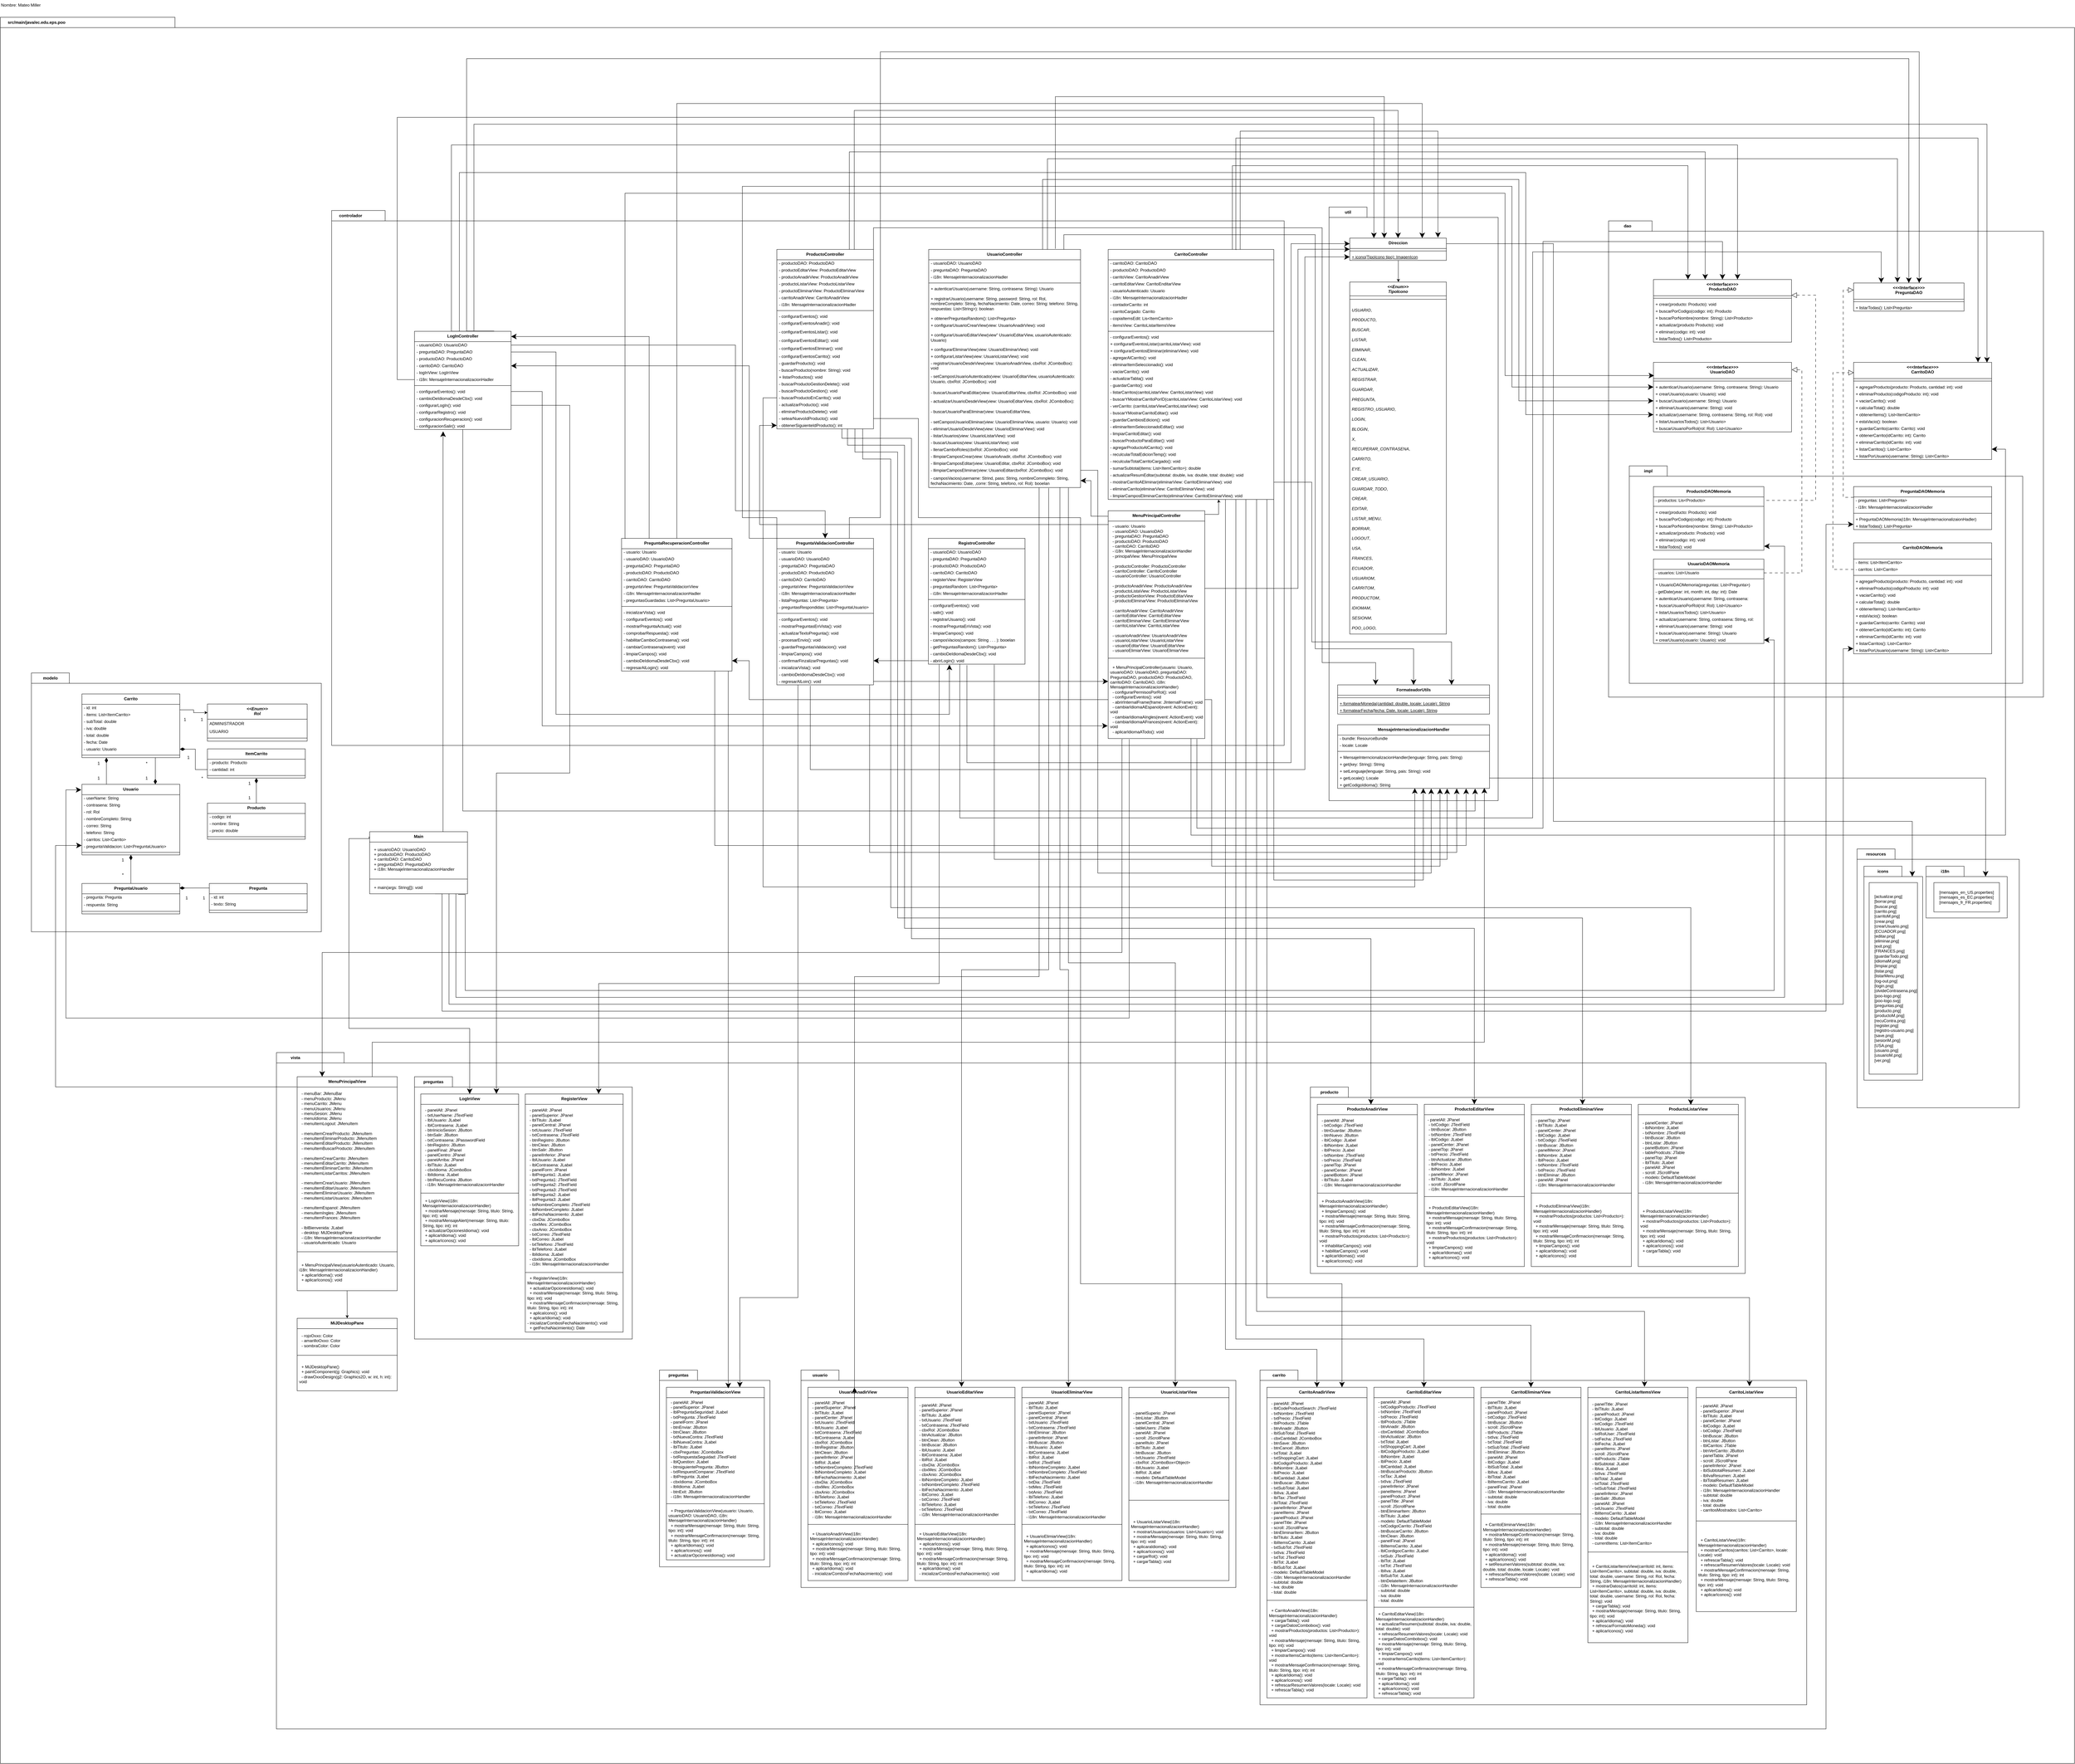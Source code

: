 <mxfile version="27.2.0">
  <diagram name="Página-1" id="aXQvnJ9Ij2BdYtMMNiol">
    <mxGraphModel dx="14429" dy="8218" grid="1" gridSize="10" guides="1" tooltips="1" connect="1" arrows="1" fold="1" page="1" pageScale="1" pageWidth="827" pageHeight="1169" math="0" shadow="0">
      <root>
        <mxCell id="0" />
        <mxCell id="1" parent="0" />
        <mxCell id="cU0b8c9EB1gQaYpoSS5s-1246" value="" style="group" vertex="1" connectable="0" parent="1">
          <mxGeometry x="-5630" y="-1660" width="6010" height="5060" as="geometry" />
        </mxCell>
        <mxCell id="cU0b8c9EB1gQaYpoSS5s-1090" value="src/main/java/ec.edu.eps.poo" style="shape=folder;fontStyle=1;tabWidth=210;tabHeight=30;tabPosition=left;html=1;boundedLbl=1;labelInHeader=1;container=0;collapsible=0;whiteSpace=wrap;" vertex="1" parent="cU0b8c9EB1gQaYpoSS5s-1246">
          <mxGeometry width="6010" height="5060" as="geometry" />
        </mxCell>
        <mxCell id="cU0b8c9EB1gQaYpoSS5s-768" value="dao" style="shape=folder;fontStyle=1;tabWidth=110;tabHeight=30;tabPosition=left;html=1;boundedLbl=1;labelInHeader=1;container=0;collapsible=0;whiteSpace=wrap;" vertex="1" parent="cU0b8c9EB1gQaYpoSS5s-1246">
          <mxGeometry x="4660" y="590" width="1260" height="1380" as="geometry" />
        </mxCell>
        <mxCell id="cU0b8c9EB1gQaYpoSS5s-526" value="" style="group" vertex="1" connectable="0" parent="cU0b8c9EB1gQaYpoSS5s-1246">
          <mxGeometry x="90" y="1900" width="840" height="750" as="geometry" />
        </mxCell>
        <mxCell id="cU0b8c9EB1gQaYpoSS5s-131" value="modelo" style="shape=folder;fontStyle=1;tabWidth=110;tabHeight=30;tabPosition=left;html=1;boundedLbl=1;labelInHeader=1;container=0;collapsible=0;whiteSpace=wrap;" vertex="1" parent="cU0b8c9EB1gQaYpoSS5s-526">
          <mxGeometry width="840" height="750" as="geometry" />
        </mxCell>
        <mxCell id="cU0b8c9EB1gQaYpoSS5s-57" value="&lt;b&gt;ItemCarrito&lt;/b&gt;" style="swimlane;fontStyle=0;align=center;verticalAlign=top;childLayout=stackLayout;horizontal=1;startSize=30;horizontalStack=0;resizeParent=1;resizeParentMax=0;resizeLast=0;collapsible=0;marginBottom=0;html=1;whiteSpace=wrap;" vertex="1" parent="cU0b8c9EB1gQaYpoSS5s-526">
          <mxGeometry x="510" y="220" width="283.57" height="84.533" as="geometry" />
        </mxCell>
        <mxCell id="cU0b8c9EB1gQaYpoSS5s-58" value="- producto: Producto" style="text;html=1;strokeColor=none;fillColor=none;align=left;verticalAlign=middle;spacingLeft=4;spacingRight=4;overflow=hidden;rotatable=0;points=[[0,0.5],[1,0.5]];portConstraint=eastwest;whiteSpace=wrap;" vertex="1" parent="cU0b8c9EB1gQaYpoSS5s-57">
          <mxGeometry y="30" width="283.57" height="20" as="geometry" />
        </mxCell>
        <mxCell id="cU0b8c9EB1gQaYpoSS5s-59" value="- cantidad: int" style="text;html=1;strokeColor=none;fillColor=none;align=left;verticalAlign=middle;spacingLeft=4;spacingRight=4;overflow=hidden;rotatable=0;points=[[0,0.5],[1,0.5]];portConstraint=eastwest;whiteSpace=wrap;" vertex="1" parent="cU0b8c9EB1gQaYpoSS5s-57">
          <mxGeometry y="50" width="283.57" height="20" as="geometry" />
        </mxCell>
        <mxCell id="cU0b8c9EB1gQaYpoSS5s-65" value="" style="line;strokeWidth=1;fillColor=none;align=left;verticalAlign=middle;spacingTop=-1;spacingLeft=3;spacingRight=3;rotatable=0;labelPosition=right;points=[];portConstraint=eastwest;" vertex="1" parent="cU0b8c9EB1gQaYpoSS5s-57">
          <mxGeometry y="70" width="283.57" height="14.533" as="geometry" />
        </mxCell>
        <mxCell id="cU0b8c9EB1gQaYpoSS5s-107" style="edgeStyle=orthogonalEdgeStyle;rounded=0;orthogonalLoop=1;jettySize=auto;html=1;exitX=0;exitY=0.5;exitDx=0;exitDy=0;entryX=1;entryY=0.5;entryDx=0;entryDy=0;endArrow=diamondThin;endFill=1;endSize=13;" edge="1" parent="cU0b8c9EB1gQaYpoSS5s-526" source="cU0b8c9EB1gQaYpoSS5s-59" target="cU0b8c9EB1gQaYpoSS5s-25">
          <mxGeometry relative="1" as="geometry" />
        </mxCell>
        <mxCell id="cU0b8c9EB1gQaYpoSS5s-98" style="edgeStyle=orthogonalEdgeStyle;rounded=0;orthogonalLoop=1;jettySize=auto;html=1;exitX=0.75;exitY=1;exitDx=0;exitDy=0;entryX=0.75;entryY=0;entryDx=0;entryDy=0;endArrow=diamondThin;endFill=1;endSize=13;" edge="1" parent="cU0b8c9EB1gQaYpoSS5s-526" source="cU0b8c9EB1gQaYpoSS5s-3" target="cU0b8c9EB1gQaYpoSS5s-26">
          <mxGeometry relative="1" as="geometry" />
        </mxCell>
        <mxCell id="cU0b8c9EB1gQaYpoSS5s-3" value="&lt;b&gt;Carrito&lt;/b&gt;" style="swimlane;fontStyle=0;align=center;verticalAlign=top;childLayout=stackLayout;horizontal=1;startSize=30;horizontalStack=0;resizeParent=1;resizeParentMax=0;resizeLast=0;collapsible=0;marginBottom=0;html=1;whiteSpace=wrap;" vertex="1" parent="cU0b8c9EB1gQaYpoSS5s-526">
          <mxGeometry x="146.43" y="60.83" width="283.57" height="184.533" as="geometry" />
        </mxCell>
        <mxCell id="cU0b8c9EB1gQaYpoSS5s-5" value="- id: int" style="text;html=1;strokeColor=none;fillColor=none;align=left;verticalAlign=middle;spacingLeft=4;spacingRight=4;overflow=hidden;rotatable=0;points=[[0,0.5],[1,0.5]];portConstraint=eastwest;whiteSpace=wrap;" vertex="1" parent="cU0b8c9EB1gQaYpoSS5s-3">
          <mxGeometry y="30" width="283.57" height="20" as="geometry" />
        </mxCell>
        <mxCell id="cU0b8c9EB1gQaYpoSS5s-11" value="- items: List&amp;lt;ItemCarrito&amp;gt;" style="text;html=1;strokeColor=none;fillColor=none;align=left;verticalAlign=middle;spacingLeft=4;spacingRight=4;overflow=hidden;rotatable=0;points=[[0,0.5],[1,0.5]];portConstraint=eastwest;whiteSpace=wrap;" vertex="1" parent="cU0b8c9EB1gQaYpoSS5s-3">
          <mxGeometry y="50" width="283.57" height="20" as="geometry" />
        </mxCell>
        <mxCell id="cU0b8c9EB1gQaYpoSS5s-12" value="- subTotal: double" style="text;html=1;strokeColor=none;fillColor=none;align=left;verticalAlign=middle;spacingLeft=4;spacingRight=4;overflow=hidden;rotatable=0;points=[[0,0.5],[1,0.5]];portConstraint=eastwest;whiteSpace=wrap;" vertex="1" parent="cU0b8c9EB1gQaYpoSS5s-3">
          <mxGeometry y="70" width="283.57" height="20" as="geometry" />
        </mxCell>
        <mxCell id="cU0b8c9EB1gQaYpoSS5s-13" value="- iva: double" style="text;html=1;strokeColor=none;fillColor=none;align=left;verticalAlign=middle;spacingLeft=4;spacingRight=4;overflow=hidden;rotatable=0;points=[[0,0.5],[1,0.5]];portConstraint=eastwest;whiteSpace=wrap;" vertex="1" parent="cU0b8c9EB1gQaYpoSS5s-3">
          <mxGeometry y="90" width="283.57" height="20" as="geometry" />
        </mxCell>
        <mxCell id="cU0b8c9EB1gQaYpoSS5s-14" value="- total: double" style="text;html=1;strokeColor=none;fillColor=none;align=left;verticalAlign=middle;spacingLeft=4;spacingRight=4;overflow=hidden;rotatable=0;points=[[0,0.5],[1,0.5]];portConstraint=eastwest;whiteSpace=wrap;" vertex="1" parent="cU0b8c9EB1gQaYpoSS5s-3">
          <mxGeometry y="110" width="283.57" height="20" as="geometry" />
        </mxCell>
        <mxCell id="cU0b8c9EB1gQaYpoSS5s-24" value="- fecha: Date" style="text;html=1;strokeColor=none;fillColor=none;align=left;verticalAlign=middle;spacingLeft=4;spacingRight=4;overflow=hidden;rotatable=0;points=[[0,0.5],[1,0.5]];portConstraint=eastwest;whiteSpace=wrap;" vertex="1" parent="cU0b8c9EB1gQaYpoSS5s-3">
          <mxGeometry y="130" width="283.57" height="20" as="geometry" />
        </mxCell>
        <mxCell id="cU0b8c9EB1gQaYpoSS5s-25" value="- usuario: Usuario" style="text;html=1;strokeColor=none;fillColor=none;align=left;verticalAlign=middle;spacingLeft=4;spacingRight=4;overflow=hidden;rotatable=0;points=[[0,0.5],[1,0.5]];portConstraint=eastwest;whiteSpace=wrap;" vertex="1" parent="cU0b8c9EB1gQaYpoSS5s-3">
          <mxGeometry y="150" width="283.57" height="20" as="geometry" />
        </mxCell>
        <mxCell id="cU0b8c9EB1gQaYpoSS5s-8" value="" style="line;strokeWidth=1;fillColor=none;align=left;verticalAlign=middle;spacingTop=-1;spacingLeft=3;spacingRight=3;rotatable=0;labelPosition=right;points=[];portConstraint=eastwest;" vertex="1" parent="cU0b8c9EB1gQaYpoSS5s-3">
          <mxGeometry y="170" width="283.57" height="14.533" as="geometry" />
        </mxCell>
        <mxCell id="cU0b8c9EB1gQaYpoSS5s-97" style="edgeStyle=orthogonalEdgeStyle;rounded=0;orthogonalLoop=1;jettySize=auto;html=1;exitX=0.25;exitY=0;exitDx=0;exitDy=0;entryX=0.25;entryY=1;entryDx=0;entryDy=0;endArrow=diamondThin;endFill=1;endSize=13;" edge="1" parent="cU0b8c9EB1gQaYpoSS5s-526" source="cU0b8c9EB1gQaYpoSS5s-26" target="cU0b8c9EB1gQaYpoSS5s-3">
          <mxGeometry relative="1" as="geometry" />
        </mxCell>
        <mxCell id="cU0b8c9EB1gQaYpoSS5s-26" value="&lt;b&gt;Usuario&lt;/b&gt;" style="swimlane;fontStyle=0;align=center;verticalAlign=top;childLayout=stackLayout;horizontal=1;startSize=30;horizontalStack=0;resizeParent=1;resizeParentMax=0;resizeLast=0;collapsible=0;marginBottom=0;html=1;whiteSpace=wrap;" vertex="1" parent="cU0b8c9EB1gQaYpoSS5s-526">
          <mxGeometry x="146.43" y="322.73" width="283.57" height="204.533" as="geometry" />
        </mxCell>
        <mxCell id="cU0b8c9EB1gQaYpoSS5s-27" value="- userName: String" style="text;html=1;strokeColor=none;fillColor=none;align=left;verticalAlign=middle;spacingLeft=4;spacingRight=4;overflow=hidden;rotatable=0;points=[[0,0.5],[1,0.5]];portConstraint=eastwest;whiteSpace=wrap;" vertex="1" parent="cU0b8c9EB1gQaYpoSS5s-26">
          <mxGeometry y="30" width="283.57" height="20" as="geometry" />
        </mxCell>
        <mxCell id="cU0b8c9EB1gQaYpoSS5s-28" value="- contrasena: String" style="text;html=1;strokeColor=none;fillColor=none;align=left;verticalAlign=middle;spacingLeft=4;spacingRight=4;overflow=hidden;rotatable=0;points=[[0,0.5],[1,0.5]];portConstraint=eastwest;whiteSpace=wrap;" vertex="1" parent="cU0b8c9EB1gQaYpoSS5s-26">
          <mxGeometry y="50" width="283.57" height="20" as="geometry" />
        </mxCell>
        <mxCell id="cU0b8c9EB1gQaYpoSS5s-29" value="- rol: Rol" style="text;html=1;strokeColor=none;fillColor=none;align=left;verticalAlign=middle;spacingLeft=4;spacingRight=4;overflow=hidden;rotatable=0;points=[[0,0.5],[1,0.5]];portConstraint=eastwest;whiteSpace=wrap;" vertex="1" parent="cU0b8c9EB1gQaYpoSS5s-26">
          <mxGeometry y="70" width="283.57" height="20" as="geometry" />
        </mxCell>
        <mxCell id="cU0b8c9EB1gQaYpoSS5s-30" value="- nombreCompleto: String" style="text;html=1;strokeColor=none;fillColor=none;align=left;verticalAlign=middle;spacingLeft=4;spacingRight=4;overflow=hidden;rotatable=0;points=[[0,0.5],[1,0.5]];portConstraint=eastwest;whiteSpace=wrap;" vertex="1" parent="cU0b8c9EB1gQaYpoSS5s-26">
          <mxGeometry y="90" width="283.57" height="20" as="geometry" />
        </mxCell>
        <mxCell id="cU0b8c9EB1gQaYpoSS5s-31" value="- correo: String" style="text;html=1;strokeColor=none;fillColor=none;align=left;verticalAlign=middle;spacingLeft=4;spacingRight=4;overflow=hidden;rotatable=0;points=[[0,0.5],[1,0.5]];portConstraint=eastwest;whiteSpace=wrap;" vertex="1" parent="cU0b8c9EB1gQaYpoSS5s-26">
          <mxGeometry y="110" width="283.57" height="20" as="geometry" />
        </mxCell>
        <mxCell id="cU0b8c9EB1gQaYpoSS5s-32" value="- telefono: String" style="text;html=1;strokeColor=none;fillColor=none;align=left;verticalAlign=middle;spacingLeft=4;spacingRight=4;overflow=hidden;rotatable=0;points=[[0,0.5],[1,0.5]];portConstraint=eastwest;whiteSpace=wrap;" vertex="1" parent="cU0b8c9EB1gQaYpoSS5s-26">
          <mxGeometry y="130" width="283.57" height="20" as="geometry" />
        </mxCell>
        <mxCell id="cU0b8c9EB1gQaYpoSS5s-33" value="- carritos: List&amp;lt;Carrito&amp;gt;" style="text;html=1;strokeColor=none;fillColor=none;align=left;verticalAlign=middle;spacingLeft=4;spacingRight=4;overflow=hidden;rotatable=0;points=[[0,0.5],[1,0.5]];portConstraint=eastwest;whiteSpace=wrap;" vertex="1" parent="cU0b8c9EB1gQaYpoSS5s-26">
          <mxGeometry y="150" width="283.57" height="20" as="geometry" />
        </mxCell>
        <mxCell id="cU0b8c9EB1gQaYpoSS5s-35" value="- preguntaValidacion: List&amp;lt;PreguntaUsuario&amp;gt;" style="text;html=1;strokeColor=none;fillColor=none;align=left;verticalAlign=middle;spacingLeft=4;spacingRight=4;overflow=hidden;rotatable=0;points=[[0,0.5],[1,0.5]];portConstraint=eastwest;whiteSpace=wrap;" vertex="1" parent="cU0b8c9EB1gQaYpoSS5s-26">
          <mxGeometry y="170" width="283.57" height="20" as="geometry" />
        </mxCell>
        <mxCell id="cU0b8c9EB1gQaYpoSS5s-34" value="" style="line;strokeWidth=1;fillColor=none;align=left;verticalAlign=middle;spacingTop=-1;spacingLeft=3;spacingRight=3;rotatable=0;labelPosition=right;points=[];portConstraint=eastwest;" vertex="1" parent="cU0b8c9EB1gQaYpoSS5s-26">
          <mxGeometry y="190" width="283.57" height="14.533" as="geometry" />
        </mxCell>
        <mxCell id="cU0b8c9EB1gQaYpoSS5s-66" value="&lt;b&gt;Producto&lt;/b&gt;" style="swimlane;fontStyle=0;align=center;verticalAlign=top;childLayout=stackLayout;horizontal=1;startSize=30;horizontalStack=0;resizeParent=1;resizeParentMax=0;resizeLast=0;collapsible=0;marginBottom=0;html=1;whiteSpace=wrap;" vertex="1" parent="cU0b8c9EB1gQaYpoSS5s-526">
          <mxGeometry x="510" y="377.27" width="283.57" height="104.533" as="geometry" />
        </mxCell>
        <mxCell id="cU0b8c9EB1gQaYpoSS5s-67" value="- codigo: int" style="text;html=1;strokeColor=none;fillColor=none;align=left;verticalAlign=middle;spacingLeft=4;spacingRight=4;overflow=hidden;rotatable=0;points=[[0,0.5],[1,0.5]];portConstraint=eastwest;whiteSpace=wrap;" vertex="1" parent="cU0b8c9EB1gQaYpoSS5s-66">
          <mxGeometry y="30" width="283.57" height="20" as="geometry" />
        </mxCell>
        <mxCell id="cU0b8c9EB1gQaYpoSS5s-68" value="- nombre: String" style="text;html=1;strokeColor=none;fillColor=none;align=left;verticalAlign=middle;spacingLeft=4;spacingRight=4;overflow=hidden;rotatable=0;points=[[0,0.5],[1,0.5]];portConstraint=eastwest;whiteSpace=wrap;" vertex="1" parent="cU0b8c9EB1gQaYpoSS5s-66">
          <mxGeometry y="50" width="283.57" height="20" as="geometry" />
        </mxCell>
        <mxCell id="cU0b8c9EB1gQaYpoSS5s-69" value="- precio: double" style="text;html=1;strokeColor=none;fillColor=none;align=left;verticalAlign=middle;spacingLeft=4;spacingRight=4;overflow=hidden;rotatable=0;points=[[0,0.5],[1,0.5]];portConstraint=eastwest;whiteSpace=wrap;" vertex="1" parent="cU0b8c9EB1gQaYpoSS5s-66">
          <mxGeometry y="70" width="283.57" height="20" as="geometry" />
        </mxCell>
        <mxCell id="cU0b8c9EB1gQaYpoSS5s-75" value="" style="line;strokeWidth=1;fillColor=none;align=left;verticalAlign=middle;spacingTop=-1;spacingLeft=3;spacingRight=3;rotatable=0;labelPosition=right;points=[];portConstraint=eastwest;" vertex="1" parent="cU0b8c9EB1gQaYpoSS5s-66">
          <mxGeometry y="90" width="283.57" height="14.533" as="geometry" />
        </mxCell>
        <mxCell id="cU0b8c9EB1gQaYpoSS5s-122" style="edgeStyle=orthogonalEdgeStyle;rounded=0;orthogonalLoop=1;jettySize=auto;html=1;exitX=0.5;exitY=0;exitDx=0;exitDy=0;entryX=0.5;entryY=1;entryDx=0;entryDy=0;endArrow=diamondThin;endFill=1;endSize=13;" edge="1" parent="cU0b8c9EB1gQaYpoSS5s-526" source="cU0b8c9EB1gQaYpoSS5s-81" target="cU0b8c9EB1gQaYpoSS5s-26">
          <mxGeometry relative="1" as="geometry" />
        </mxCell>
        <mxCell id="cU0b8c9EB1gQaYpoSS5s-81" value="&lt;b&gt;PreguntaUsuario&lt;/b&gt;" style="swimlane;fontStyle=0;align=center;verticalAlign=top;childLayout=stackLayout;horizontal=1;startSize=30;horizontalStack=0;resizeParent=1;resizeParentMax=0;resizeLast=0;collapsible=0;marginBottom=0;html=1;whiteSpace=wrap;" vertex="1" parent="cU0b8c9EB1gQaYpoSS5s-526">
          <mxGeometry x="146.43" y="610" width="283.57" height="88.203" as="geometry" />
        </mxCell>
        <mxCell id="cU0b8c9EB1gQaYpoSS5s-82" value="- pregunta: Pregunta" style="text;html=1;strokeColor=none;fillColor=none;align=left;verticalAlign=middle;spacingLeft=4;spacingRight=4;overflow=hidden;rotatable=0;points=[[0,0.5],[1,0.5]];portConstraint=eastwest;whiteSpace=wrap;" vertex="1" parent="cU0b8c9EB1gQaYpoSS5s-81">
          <mxGeometry y="30" width="283.57" height="20" as="geometry" />
        </mxCell>
        <mxCell id="cU0b8c9EB1gQaYpoSS5s-83" value="- respuesta: String" style="text;html=1;strokeColor=none;fillColor=none;align=left;verticalAlign=middle;spacingLeft=4;spacingRight=4;overflow=hidden;rotatable=0;points=[[0,0.5],[1,0.5]];portConstraint=eastwest;whiteSpace=wrap;" vertex="1" parent="cU0b8c9EB1gQaYpoSS5s-81">
          <mxGeometry y="50" width="283.57" height="23.67" as="geometry" />
        </mxCell>
        <mxCell id="cU0b8c9EB1gQaYpoSS5s-85" value="" style="line;strokeWidth=1;fillColor=none;align=left;verticalAlign=middle;spacingTop=-1;spacingLeft=3;spacingRight=3;rotatable=0;labelPosition=right;points=[];portConstraint=eastwest;" vertex="1" parent="cU0b8c9EB1gQaYpoSS5s-81">
          <mxGeometry y="73.67" width="283.57" height="14.533" as="geometry" />
        </mxCell>
        <mxCell id="cU0b8c9EB1gQaYpoSS5s-92" value="&lt;b&gt;Pregunta&lt;/b&gt;" style="swimlane;fontStyle=0;align=center;verticalAlign=top;childLayout=stackLayout;horizontal=1;startSize=30;horizontalStack=0;resizeParent=1;resizeParentMax=0;resizeLast=0;collapsible=0;marginBottom=0;html=1;whiteSpace=wrap;" vertex="1" parent="cU0b8c9EB1gQaYpoSS5s-526">
          <mxGeometry x="515.47" y="610" width="283.57" height="84.533" as="geometry" />
        </mxCell>
        <mxCell id="cU0b8c9EB1gQaYpoSS5s-93" value="- id: int" style="text;html=1;strokeColor=none;fillColor=none;align=left;verticalAlign=middle;spacingLeft=4;spacingRight=4;overflow=hidden;rotatable=0;points=[[0,0.5],[1,0.5]];portConstraint=eastwest;whiteSpace=wrap;" vertex="1" parent="cU0b8c9EB1gQaYpoSS5s-92">
          <mxGeometry y="30" width="283.57" height="20" as="geometry" />
        </mxCell>
        <mxCell id="cU0b8c9EB1gQaYpoSS5s-94" value="- texto: String" style="text;html=1;strokeColor=none;fillColor=none;align=left;verticalAlign=middle;spacingLeft=4;spacingRight=4;overflow=hidden;rotatable=0;points=[[0,0.5],[1,0.5]];portConstraint=eastwest;whiteSpace=wrap;" vertex="1" parent="cU0b8c9EB1gQaYpoSS5s-92">
          <mxGeometry y="50" width="283.57" height="20" as="geometry" />
        </mxCell>
        <mxCell id="cU0b8c9EB1gQaYpoSS5s-95" value="" style="line;strokeWidth=1;fillColor=none;align=left;verticalAlign=middle;spacingTop=-1;spacingLeft=3;spacingRight=3;rotatable=0;labelPosition=right;points=[];portConstraint=eastwest;" vertex="1" parent="cU0b8c9EB1gQaYpoSS5s-92">
          <mxGeometry y="70" width="283.57" height="14.533" as="geometry" />
        </mxCell>
        <mxCell id="cU0b8c9EB1gQaYpoSS5s-99" value="1" style="text;html=1;align=center;verticalAlign=middle;whiteSpace=wrap;rounded=0;" vertex="1" parent="cU0b8c9EB1gQaYpoSS5s-526">
          <mxGeometry x="180" y="247.27" width="30" height="30" as="geometry" />
        </mxCell>
        <mxCell id="cU0b8c9EB1gQaYpoSS5s-100" value="1" style="text;html=1;align=center;verticalAlign=middle;whiteSpace=wrap;rounded=0;" vertex="1" parent="cU0b8c9EB1gQaYpoSS5s-526">
          <mxGeometry x="180" y="290" width="30" height="30" as="geometry" />
        </mxCell>
        <mxCell id="cU0b8c9EB1gQaYpoSS5s-101" value="*" style="text;html=1;align=center;verticalAlign=middle;whiteSpace=wrap;rounded=0;" vertex="1" parent="cU0b8c9EB1gQaYpoSS5s-526">
          <mxGeometry x="319" y="247.27" width="30" height="30" as="geometry" />
        </mxCell>
        <mxCell id="cU0b8c9EB1gQaYpoSS5s-102" value="1" style="text;html=1;align=center;verticalAlign=middle;whiteSpace=wrap;rounded=0;" vertex="1" parent="cU0b8c9EB1gQaYpoSS5s-526">
          <mxGeometry x="319" y="290" width="30" height="30" as="geometry" />
        </mxCell>
        <mxCell id="cU0b8c9EB1gQaYpoSS5s-109" value="*" style="text;html=1;align=center;verticalAlign=middle;whiteSpace=wrap;rounded=0;" vertex="1" parent="cU0b8c9EB1gQaYpoSS5s-526">
          <mxGeometry x="480" y="290" width="30" height="30" as="geometry" />
        </mxCell>
        <mxCell id="cU0b8c9EB1gQaYpoSS5s-110" value="1" style="text;html=1;align=center;verticalAlign=middle;whiteSpace=wrap;rounded=0;" vertex="1" parent="cU0b8c9EB1gQaYpoSS5s-526">
          <mxGeometry x="440" y="230" width="30" height="30" as="geometry" />
        </mxCell>
        <mxCell id="cU0b8c9EB1gQaYpoSS5s-111" style="edgeStyle=orthogonalEdgeStyle;rounded=0;orthogonalLoop=1;jettySize=auto;html=1;exitX=0.5;exitY=0;exitDx=0;exitDy=0;endArrow=diamondThin;endFill=1;endSize=13;entryX=0.5;entryY=1;entryDx=0;entryDy=0;" edge="1" parent="cU0b8c9EB1gQaYpoSS5s-526" source="cU0b8c9EB1gQaYpoSS5s-66" target="cU0b8c9EB1gQaYpoSS5s-57">
          <mxGeometry relative="1" as="geometry">
            <mxPoint x="630" y="380" as="sourcePoint" />
            <mxPoint x="652" y="360" as="targetPoint" />
            <Array as="points" />
          </mxGeometry>
        </mxCell>
        <mxCell id="cU0b8c9EB1gQaYpoSS5s-113" value="1" style="text;html=1;align=center;verticalAlign=middle;whiteSpace=wrap;rounded=0;" vertex="1" parent="cU0b8c9EB1gQaYpoSS5s-526">
          <mxGeometry x="616.78" y="347.27" width="30" height="30" as="geometry" />
        </mxCell>
        <mxCell id="cU0b8c9EB1gQaYpoSS5s-114" value="1" style="text;html=1;align=center;verticalAlign=middle;whiteSpace=wrap;rounded=0;" vertex="1" parent="cU0b8c9EB1gQaYpoSS5s-526">
          <mxGeometry x="616.78" y="304.53" width="30" height="30" as="geometry" />
        </mxCell>
        <mxCell id="cU0b8c9EB1gQaYpoSS5s-115" value="&lt;b style=&quot;&quot;&gt;&lt;i&gt;&amp;lt;&amp;lt;Enum&amp;gt;&amp;gt;&lt;/i&gt;&lt;/b&gt;&lt;div&gt;&lt;b style=&quot;&quot;&gt;&lt;i&gt;Rol&lt;/i&gt;&lt;/b&gt;&lt;/div&gt;" style="swimlane;fontStyle=0;align=center;verticalAlign=top;childLayout=stackLayout;horizontal=1;startSize=44;horizontalStack=0;resizeParent=1;resizeParentMax=0;resizeLast=0;collapsible=0;marginBottom=0;html=1;whiteSpace=wrap;" vertex="1" parent="cU0b8c9EB1gQaYpoSS5s-526">
          <mxGeometry x="510" y="90" width="289.04" height="107.593" as="geometry" />
        </mxCell>
        <mxCell id="cU0b8c9EB1gQaYpoSS5s-116" value="ADMINISTRADOR" style="text;html=1;strokeColor=none;fillColor=none;align=left;verticalAlign=middle;spacingLeft=4;spacingRight=4;overflow=hidden;rotatable=0;points=[[0,0.5],[1,0.5]];portConstraint=eastwest;whiteSpace=wrap;" vertex="1" parent="cU0b8c9EB1gQaYpoSS5s-115">
          <mxGeometry y="44" width="289.04" height="26" as="geometry" />
        </mxCell>
        <mxCell id="cU0b8c9EB1gQaYpoSS5s-117" value="USUARIO" style="text;html=1;strokeColor=none;fillColor=none;align=left;verticalAlign=middle;spacingLeft=4;spacingRight=4;overflow=hidden;rotatable=0;points=[[0,0.5],[1,0.5]];portConstraint=eastwest;whiteSpace=wrap;" vertex="1" parent="cU0b8c9EB1gQaYpoSS5s-115">
          <mxGeometry y="70" width="289.04" height="20" as="geometry" />
        </mxCell>
        <mxCell id="cU0b8c9EB1gQaYpoSS5s-118" value="" style="line;strokeWidth=1;fillColor=none;align=left;verticalAlign=middle;spacingTop=-1;spacingLeft=3;spacingRight=3;rotatable=0;labelPosition=right;points=[];portConstraint=eastwest;" vertex="1" parent="cU0b8c9EB1gQaYpoSS5s-115">
          <mxGeometry y="90" width="289.04" height="17.593" as="geometry" />
        </mxCell>
        <mxCell id="cU0b8c9EB1gQaYpoSS5s-119" style="edgeStyle=orthogonalEdgeStyle;rounded=0;orthogonalLoop=1;jettySize=auto;html=1;exitX=0.002;exitY=0.232;exitDx=0;exitDy=0;entryX=0.999;entryY=0.803;entryDx=0;entryDy=0;endArrow=none;endFill=0;endSize=13;entryPerimeter=0;exitPerimeter=0;startArrow=classic;startFill=1;" edge="1" parent="cU0b8c9EB1gQaYpoSS5s-526" source="cU0b8c9EB1gQaYpoSS5s-115" target="cU0b8c9EB1gQaYpoSS5s-5">
          <mxGeometry relative="1" as="geometry">
            <mxPoint x="510" y="120" as="sourcePoint" />
            <mxPoint x="430" y="120" as="targetPoint" />
          </mxGeometry>
        </mxCell>
        <mxCell id="cU0b8c9EB1gQaYpoSS5s-120" value="1" style="text;html=1;align=center;verticalAlign=middle;whiteSpace=wrap;rounded=0;" vertex="1" parent="cU0b8c9EB1gQaYpoSS5s-526">
          <mxGeometry x="430" y="120" width="30" height="30" as="geometry" />
        </mxCell>
        <mxCell id="cU0b8c9EB1gQaYpoSS5s-121" value="1" style="text;html=1;align=center;verticalAlign=middle;whiteSpace=wrap;rounded=0;" vertex="1" parent="cU0b8c9EB1gQaYpoSS5s-526">
          <mxGeometry x="479" y="120" width="30" height="30" as="geometry" />
        </mxCell>
        <mxCell id="cU0b8c9EB1gQaYpoSS5s-123" value="*" style="text;html=1;align=center;verticalAlign=middle;whiteSpace=wrap;rounded=0;" vertex="1" parent="cU0b8c9EB1gQaYpoSS5s-526">
          <mxGeometry x="250" y="570" width="30" height="30" as="geometry" />
        </mxCell>
        <mxCell id="cU0b8c9EB1gQaYpoSS5s-124" value="1" style="text;html=1;align=center;verticalAlign=middle;whiteSpace=wrap;rounded=0;" vertex="1" parent="cU0b8c9EB1gQaYpoSS5s-526">
          <mxGeometry x="250" y="527.26" width="30" height="30" as="geometry" />
        </mxCell>
        <mxCell id="cU0b8c9EB1gQaYpoSS5s-125" style="edgeStyle=orthogonalEdgeStyle;rounded=0;orthogonalLoop=1;jettySize=auto;html=1;exitX=0;exitY=0.155;exitDx=0;exitDy=0;entryX=0.997;entryY=0.15;entryDx=0;entryDy=0;endArrow=diamondThin;endFill=1;endSize=13;exitPerimeter=0;entryPerimeter=0;" edge="1" parent="cU0b8c9EB1gQaYpoSS5s-526" source="cU0b8c9EB1gQaYpoSS5s-92" target="cU0b8c9EB1gQaYpoSS5s-81">
          <mxGeometry relative="1" as="geometry">
            <mxPoint x="460" y="885" as="sourcePoint" />
            <mxPoint x="460" y="810" as="targetPoint" />
          </mxGeometry>
        </mxCell>
        <mxCell id="cU0b8c9EB1gQaYpoSS5s-126" value="1" style="text;html=1;align=center;verticalAlign=middle;whiteSpace=wrap;rounded=0;" vertex="1" parent="cU0b8c9EB1gQaYpoSS5s-526">
          <mxGeometry x="485.47" y="637.27" width="30" height="30" as="geometry" />
        </mxCell>
        <mxCell id="cU0b8c9EB1gQaYpoSS5s-127" value="1" style="text;html=1;align=center;verticalAlign=middle;whiteSpace=wrap;rounded=0;" vertex="1" parent="cU0b8c9EB1gQaYpoSS5s-526">
          <mxGeometry x="440" y="637.27" width="20" height="30" as="geometry" />
        </mxCell>
        <mxCell id="cU0b8c9EB1gQaYpoSS5s-548" value="util" style="shape=folder;fontStyle=1;tabWidth=110;tabHeight=30;tabPosition=left;html=1;boundedLbl=1;labelInHeader=1;container=0;collapsible=0;whiteSpace=wrap;" vertex="1" parent="cU0b8c9EB1gQaYpoSS5s-1246">
          <mxGeometry x="3850" y="550" width="490" height="1720" as="geometry" />
        </mxCell>
        <mxCell id="cU0b8c9EB1gQaYpoSS5s-657" value="&lt;b&gt;FormateadorUtils&lt;/b&gt;" style="swimlane;fontStyle=0;align=center;verticalAlign=top;childLayout=stackLayout;horizontal=1;startSize=30;horizontalStack=0;resizeParent=1;resizeParentMax=0;resizeLast=0;collapsible=0;marginBottom=0;html=1;whiteSpace=wrap;" vertex="1" parent="cU0b8c9EB1gQaYpoSS5s-1246">
          <mxGeometry x="3875" y="1934.53" width="440" height="84.533" as="geometry" />
        </mxCell>
        <mxCell id="cU0b8c9EB1gQaYpoSS5s-661" value="" style="line;strokeWidth=1;fillColor=none;align=left;verticalAlign=middle;spacingTop=-1;spacingLeft=3;spacingRight=3;rotatable=0;labelPosition=right;points=[];portConstraint=eastwest;" vertex="1" parent="cU0b8c9EB1gQaYpoSS5s-657">
          <mxGeometry y="30" width="440" height="14.533" as="geometry" />
        </mxCell>
        <mxCell id="cU0b8c9EB1gQaYpoSS5s-676" value="+ formatearMoneda(cantidad: double, locale: Locale): String" style="text;html=1;strokeColor=none;fillColor=none;align=left;verticalAlign=middle;spacingLeft=4;spacingRight=4;overflow=hidden;rotatable=0;points=[[0,0.5],[1,0.5]];portConstraint=eastwest;whiteSpace=wrap;fontStyle=4" vertex="1" parent="cU0b8c9EB1gQaYpoSS5s-657">
          <mxGeometry y="44.533" width="440" height="20" as="geometry" />
        </mxCell>
        <mxCell id="cU0b8c9EB1gQaYpoSS5s-677" value="+ formatearFecha(fecha: Date, locale: Locale): String" style="text;html=1;strokeColor=none;fillColor=none;align=left;verticalAlign=middle;spacingLeft=4;spacingRight=4;overflow=hidden;rotatable=0;points=[[0,0.5],[1,0.5]];portConstraint=eastwest;whiteSpace=wrap;fontStyle=4" vertex="1" parent="cU0b8c9EB1gQaYpoSS5s-657">
          <mxGeometry y="64.533" width="440" height="20" as="geometry" />
        </mxCell>
        <mxCell id="cU0b8c9EB1gQaYpoSS5s-683" value="&lt;b&gt;Direccion&lt;/b&gt;" style="swimlane;fontStyle=0;align=center;verticalAlign=top;childLayout=stackLayout;horizontal=1;startSize=30;horizontalStack=0;resizeParent=1;resizeParentMax=0;resizeLast=0;collapsible=0;marginBottom=0;html=1;whiteSpace=wrap;" vertex="1" parent="cU0b8c9EB1gQaYpoSS5s-1246">
          <mxGeometry x="3910" y="640" width="280" height="64.533" as="geometry" />
        </mxCell>
        <mxCell id="cU0b8c9EB1gQaYpoSS5s-691" value="" style="line;strokeWidth=1;fillColor=none;align=left;verticalAlign=middle;spacingTop=-1;spacingLeft=3;spacingRight=3;rotatable=0;labelPosition=right;points=[];portConstraint=eastwest;" vertex="1" parent="cU0b8c9EB1gQaYpoSS5s-683">
          <mxGeometry y="30" width="280" height="14.533" as="geometry" />
        </mxCell>
        <mxCell id="cU0b8c9EB1gQaYpoSS5s-684" value="&lt;u&gt;+ icono(TipoIcono tipo): ImagenIcon&lt;/u&gt;" style="text;html=1;strokeColor=none;fillColor=none;align=left;verticalAlign=middle;spacingLeft=4;spacingRight=4;overflow=hidden;rotatable=0;points=[[0,0.5],[1,0.5]];portConstraint=eastwest;whiteSpace=wrap;" vertex="1" parent="cU0b8c9EB1gQaYpoSS5s-683">
          <mxGeometry y="44.533" width="280" height="20" as="geometry" />
        </mxCell>
        <mxCell id="cU0b8c9EB1gQaYpoSS5s-708" value="&lt;b&gt;MensajeInternacionalizacionHandler&lt;/b&gt;" style="swimlane;fontStyle=0;align=center;verticalAlign=top;childLayout=stackLayout;horizontal=1;startSize=30;horizontalStack=0;resizeParent=1;resizeParentMax=0;resizeLast=0;collapsible=0;marginBottom=0;html=1;whiteSpace=wrap;" vertex="1" parent="cU0b8c9EB1gQaYpoSS5s-1246">
          <mxGeometry x="3875" y="2050" width="440" height="184.533" as="geometry" />
        </mxCell>
        <mxCell id="cU0b8c9EB1gQaYpoSS5s-712" value="- bundle: ResourceBundle&amp;nbsp;" style="text;html=1;strokeColor=none;fillColor=none;align=left;verticalAlign=middle;spacingLeft=4;spacingRight=4;overflow=hidden;rotatable=0;points=[[0,0.5],[1,0.5]];portConstraint=eastwest;whiteSpace=wrap;fontStyle=0" vertex="1" parent="cU0b8c9EB1gQaYpoSS5s-708">
          <mxGeometry y="30" width="440" height="20" as="geometry" />
        </mxCell>
        <mxCell id="cU0b8c9EB1gQaYpoSS5s-713" value="- locale: Locale" style="text;html=1;strokeColor=none;fillColor=none;align=left;verticalAlign=middle;spacingLeft=4;spacingRight=4;overflow=hidden;rotatable=0;points=[[0,0.5],[1,0.5]];portConstraint=eastwest;whiteSpace=wrap;fontStyle=0" vertex="1" parent="cU0b8c9EB1gQaYpoSS5s-708">
          <mxGeometry y="50" width="440" height="20" as="geometry" />
        </mxCell>
        <mxCell id="cU0b8c9EB1gQaYpoSS5s-709" value="" style="line;strokeWidth=1;fillColor=none;align=left;verticalAlign=middle;spacingTop=-1;spacingLeft=3;spacingRight=3;rotatable=0;labelPosition=right;points=[];portConstraint=eastwest;" vertex="1" parent="cU0b8c9EB1gQaYpoSS5s-708">
          <mxGeometry y="70" width="440" height="14.533" as="geometry" />
        </mxCell>
        <mxCell id="cU0b8c9EB1gQaYpoSS5s-710" value="+ MensajeInterncionalizacionHandler(lenguaje: String, pais: String)" style="text;html=1;strokeColor=none;fillColor=none;align=left;verticalAlign=middle;spacingLeft=4;spacingRight=4;overflow=hidden;rotatable=0;points=[[0,0.5],[1,0.5]];portConstraint=eastwest;whiteSpace=wrap;fontStyle=0" vertex="1" parent="cU0b8c9EB1gQaYpoSS5s-708">
          <mxGeometry y="84.533" width="440" height="20" as="geometry" />
        </mxCell>
        <mxCell id="cU0b8c9EB1gQaYpoSS5s-711" value="+ get(key: String): String" style="text;html=1;strokeColor=none;fillColor=none;align=left;verticalAlign=middle;spacingLeft=4;spacingRight=4;overflow=hidden;rotatable=0;points=[[0,0.5],[1,0.5]];portConstraint=eastwest;whiteSpace=wrap;fontStyle=0" vertex="1" parent="cU0b8c9EB1gQaYpoSS5s-708">
          <mxGeometry y="104.533" width="440" height="20" as="geometry" />
        </mxCell>
        <mxCell id="cU0b8c9EB1gQaYpoSS5s-714" value="+ setLenguaje(lenguaje: String, pais: String): void" style="text;html=1;strokeColor=none;fillColor=none;align=left;verticalAlign=middle;spacingLeft=4;spacingRight=4;overflow=hidden;rotatable=0;points=[[0,0.5],[1,0.5]];portConstraint=eastwest;whiteSpace=wrap;fontStyle=0" vertex="1" parent="cU0b8c9EB1gQaYpoSS5s-708">
          <mxGeometry y="124.533" width="440" height="20" as="geometry" />
        </mxCell>
        <mxCell id="cU0b8c9EB1gQaYpoSS5s-715" value="+ getLocale(): Locale" style="text;html=1;strokeColor=none;fillColor=none;align=left;verticalAlign=middle;spacingLeft=4;spacingRight=4;overflow=hidden;rotatable=0;points=[[0,0.5],[1,0.5]];portConstraint=eastwest;whiteSpace=wrap;fontStyle=0" vertex="1" parent="cU0b8c9EB1gQaYpoSS5s-708">
          <mxGeometry y="144.533" width="440" height="20" as="geometry" />
        </mxCell>
        <mxCell id="cU0b8c9EB1gQaYpoSS5s-716" value="+ getCodigoIdioma(): String" style="text;html=1;strokeColor=none;fillColor=none;align=left;verticalAlign=middle;spacingLeft=4;spacingRight=4;overflow=hidden;rotatable=0;points=[[0,0.5],[1,0.5]];portConstraint=eastwest;whiteSpace=wrap;fontStyle=0" vertex="1" parent="cU0b8c9EB1gQaYpoSS5s-708">
          <mxGeometry y="164.533" width="440" height="20" as="geometry" />
        </mxCell>
        <mxCell id="cU0b8c9EB1gQaYpoSS5s-717" value="&lt;b&gt;&lt;i&gt;&amp;lt;&amp;lt;Enum&amp;gt;&amp;gt;&lt;/i&gt;&lt;/b&gt;&lt;div&gt;&lt;b&gt;&lt;i&gt;TipoIcono&lt;/i&gt;&lt;/b&gt;&lt;/div&gt;" style="swimlane;fontStyle=0;align=center;verticalAlign=top;childLayout=stackLayout;horizontal=1;startSize=40;horizontalStack=0;resizeParent=1;resizeParentMax=0;resizeLast=0;collapsible=0;marginBottom=0;html=1;whiteSpace=wrap;" vertex="1" parent="cU0b8c9EB1gQaYpoSS5s-1246">
          <mxGeometry x="3910" y="767.27" width="280" height="1020" as="geometry" />
        </mxCell>
        <mxCell id="cU0b8c9EB1gQaYpoSS5s-718" value="" style="line;strokeWidth=1;fillColor=none;align=left;verticalAlign=middle;spacingTop=-1;spacingLeft=3;spacingRight=3;rotatable=0;labelPosition=right;points=[];portConstraint=eastwest;" vertex="1" parent="cU0b8c9EB1gQaYpoSS5s-717">
          <mxGeometry y="40" width="280" height="20" as="geometry" />
        </mxCell>
        <mxCell id="cU0b8c9EB1gQaYpoSS5s-719" value="&lt;p class=&quot;MsoNormal&quot;&gt;&lt;i&gt;USUARIO&lt;/i&gt;,&lt;br&gt;&lt;br/&gt;&lt;i&gt;PRODUCTO&lt;/i&gt;,&lt;br&gt;&lt;br/&gt;&lt;i&gt;BUSCAR&lt;/i&gt;,&lt;br&gt;&lt;br/&gt;&lt;i&gt;LISTAR&lt;/i&gt;,&lt;br&gt;&lt;br/&gt;&lt;i&gt;ElIMINAR&lt;/i&gt;,&lt;br&gt;&lt;br/&gt;&lt;i&gt;CLEAN&lt;/i&gt;,&lt;br&gt;&lt;br/&gt;&lt;i&gt;ACTUALIZAR&lt;/i&gt;,&lt;br&gt;&lt;br/&gt;&lt;i&gt;REGISTRAR&lt;/i&gt;,&lt;br&gt;&lt;br/&gt;&lt;i&gt;GUARDAR&lt;/i&gt;,&lt;br&gt;&lt;br/&gt;&lt;i&gt;PREGUNTA&lt;/i&gt;,&lt;br&gt;&lt;br/&gt;&lt;i&gt;REGISTRO_USUARIO&lt;/i&gt;,&lt;br&gt;&lt;br/&gt;&lt;i&gt;LOGIN&lt;/i&gt;,&lt;br&gt;&lt;br/&gt;&lt;i&gt;BLOGIN&lt;/i&gt;,&lt;br&gt;&lt;br/&gt;&lt;i&gt;X&lt;/i&gt;,&lt;br&gt;&lt;br/&gt;&lt;i&gt;RECUPERAR_CONTRASENA&lt;/i&gt;,&lt;br&gt;&lt;br/&gt;&lt;i&gt;CARRITO&lt;/i&gt;,&lt;br&gt;&lt;br/&gt;&lt;i&gt;EYE&lt;/i&gt;,&lt;br&gt;&lt;br/&gt;&lt;i&gt;CREAR_USUARIO&lt;/i&gt;,&lt;br&gt;&lt;br/&gt;&lt;i&gt;GUARDAR_TODO&lt;/i&gt;,&lt;br&gt;&lt;br/&gt;&lt;i&gt;CREAR&lt;/i&gt;,&lt;br&gt;&lt;br/&gt;&lt;i&gt;EDITAR&lt;/i&gt;,&lt;br&gt;&lt;br/&gt;&lt;i&gt;LISTAR_MENU&lt;/i&gt;,&lt;br&gt;&lt;br/&gt;&lt;i&gt;BORRAR&lt;/i&gt;,&lt;br&gt;&lt;br/&gt;&lt;i&gt;LOGOUT&lt;/i&gt;,&lt;br&gt;&lt;br/&gt;&lt;i&gt;USA&lt;/i&gt;,&lt;br&gt;&lt;br/&gt;&lt;i&gt;FRANCES&lt;/i&gt;,&lt;br&gt;&lt;br/&gt;&lt;i&gt;ECUADOR&lt;/i&gt;,&lt;br&gt;&lt;br/&gt;&lt;i&gt;USUARIOM&lt;/i&gt;,&lt;br&gt;&lt;br/&gt;&lt;i&gt;CARRITOM&lt;/i&gt;,&lt;br&gt;&lt;br/&gt;&lt;i&gt;PRODUCTOM&lt;/i&gt;,&lt;br&gt;&lt;br/&gt;&lt;i&gt;IDIOMAM&lt;/i&gt;,&lt;br&gt;&lt;br/&gt;&lt;i&gt;SESIONM&lt;/i&gt;,&lt;br&gt;&lt;br/&gt;&lt;i&gt;POO_LOGO&lt;/i&gt;,&lt;/p&gt;&lt;br/&gt;&lt;br/&gt;&lt;p class=&quot;MsoNormal&quot;&gt;&amp;nbsp;&lt;/p&gt;" style="text;html=1;strokeColor=none;fillColor=none;align=left;verticalAlign=middle;spacingLeft=4;spacingRight=4;overflow=hidden;rotatable=0;points=[[0,0.5],[1,0.5]];portConstraint=eastwest;whiteSpace=wrap;spacing=2;" vertex="1" parent="cU0b8c9EB1gQaYpoSS5s-717">
          <mxGeometry y="60" width="280" height="960" as="geometry" />
        </mxCell>
        <mxCell id="cU0b8c9EB1gQaYpoSS5s-720" value="&lt;b&gt;&amp;lt;&amp;lt;&amp;lt;Interface&amp;gt;&amp;gt;&amp;gt;&lt;/b&gt;&lt;div&gt;&lt;b&gt;ProductoDAO&lt;/b&gt;&lt;/div&gt;" style="swimlane;fontStyle=0;align=center;verticalAlign=top;childLayout=stackLayout;horizontal=1;startSize=47;horizontalStack=0;resizeParent=1;resizeParentMax=0;resizeLast=0;collapsible=0;marginBottom=0;html=1;whiteSpace=wrap;" vertex="1" parent="cU0b8c9EB1gQaYpoSS5s-1246">
          <mxGeometry x="4790" y="760" width="400" height="181.533" as="geometry" />
        </mxCell>
        <mxCell id="cU0b8c9EB1gQaYpoSS5s-721" value="" style="line;strokeWidth=1;fillColor=none;align=left;verticalAlign=middle;spacingTop=-1;spacingLeft=3;spacingRight=3;rotatable=0;labelPosition=right;points=[];portConstraint=eastwest;" vertex="1" parent="cU0b8c9EB1gQaYpoSS5s-720">
          <mxGeometry y="47" width="400" height="14.533" as="geometry" />
        </mxCell>
        <mxCell id="cU0b8c9EB1gQaYpoSS5s-722" value="+ crear(producto: Producto): void" style="text;html=1;strokeColor=none;fillColor=none;align=left;verticalAlign=middle;spacingLeft=4;spacingRight=4;overflow=hidden;rotatable=0;points=[[0,0.5],[1,0.5]];portConstraint=eastwest;whiteSpace=wrap;fontStyle=0" vertex="1" parent="cU0b8c9EB1gQaYpoSS5s-720">
          <mxGeometry y="61.533" width="400" height="20" as="geometry" />
        </mxCell>
        <mxCell id="cU0b8c9EB1gQaYpoSS5s-724" value="+ buscarPorCodigo(codigo: int): Producto" style="text;html=1;strokeColor=none;fillColor=none;align=left;verticalAlign=middle;spacingLeft=4;spacingRight=4;overflow=hidden;rotatable=0;points=[[0,0.5],[1,0.5]];portConstraint=eastwest;whiteSpace=wrap;fontStyle=0" vertex="1" parent="cU0b8c9EB1gQaYpoSS5s-720">
          <mxGeometry y="81.533" width="400" height="20" as="geometry" />
        </mxCell>
        <mxCell id="cU0b8c9EB1gQaYpoSS5s-729" value="+ buscarPorNombre(nombre: String): List&amp;lt;Producto&amp;gt;" style="text;html=1;strokeColor=none;fillColor=none;align=left;verticalAlign=middle;spacingLeft=4;spacingRight=4;overflow=hidden;rotatable=0;points=[[0,0.5],[1,0.5]];portConstraint=eastwest;whiteSpace=wrap;fontStyle=0" vertex="1" parent="cU0b8c9EB1gQaYpoSS5s-720">
          <mxGeometry y="101.533" width="400" height="20" as="geometry" />
        </mxCell>
        <mxCell id="cU0b8c9EB1gQaYpoSS5s-730" value="+ actualizar(producto Producto): void" style="text;html=1;strokeColor=none;fillColor=none;align=left;verticalAlign=middle;spacingLeft=4;spacingRight=4;overflow=hidden;rotatable=0;points=[[0,0.5],[1,0.5]];portConstraint=eastwest;whiteSpace=wrap;fontStyle=0" vertex="1" parent="cU0b8c9EB1gQaYpoSS5s-720">
          <mxGeometry y="121.533" width="400" height="20" as="geometry" />
        </mxCell>
        <mxCell id="cU0b8c9EB1gQaYpoSS5s-731" value="+ eliminar(codigo: int): void" style="text;html=1;strokeColor=none;fillColor=none;align=left;verticalAlign=middle;spacingLeft=4;spacingRight=4;overflow=hidden;rotatable=0;points=[[0,0.5],[1,0.5]];portConstraint=eastwest;whiteSpace=wrap;fontStyle=0" vertex="1" parent="cU0b8c9EB1gQaYpoSS5s-720">
          <mxGeometry y="141.533" width="400" height="20" as="geometry" />
        </mxCell>
        <mxCell id="cU0b8c9EB1gQaYpoSS5s-735" value="+ listarTodos(): List&amp;lt;Producto&amp;gt;" style="text;html=1;strokeColor=none;fillColor=none;align=left;verticalAlign=middle;spacingLeft=4;spacingRight=4;overflow=hidden;rotatable=0;points=[[0,0.5],[1,0.5]];portConstraint=eastwest;whiteSpace=wrap;fontStyle=0" vertex="1" parent="cU0b8c9EB1gQaYpoSS5s-720">
          <mxGeometry y="161.533" width="400" height="20" as="geometry" />
        </mxCell>
        <mxCell id="cU0b8c9EB1gQaYpoSS5s-736" value="&lt;b&gt;&amp;lt;&amp;lt;&amp;lt;Interface&amp;gt;&amp;gt;&amp;gt;&lt;/b&gt;&lt;div&gt;&lt;b&gt;UsuarioDAO&lt;/b&gt;&lt;/div&gt;" style="swimlane;fontStyle=0;align=center;verticalAlign=top;childLayout=stackLayout;horizontal=1;startSize=47;horizontalStack=0;resizeParent=1;resizeParentMax=0;resizeLast=0;collapsible=0;marginBottom=0;html=1;whiteSpace=wrap;" vertex="1" parent="cU0b8c9EB1gQaYpoSS5s-1246">
          <mxGeometry x="4790" y="1000" width="400" height="201.533" as="geometry" />
        </mxCell>
        <mxCell id="cU0b8c9EB1gQaYpoSS5s-737" value="" style="line;strokeWidth=1;fillColor=none;align=left;verticalAlign=middle;spacingTop=-1;spacingLeft=3;spacingRight=3;rotatable=0;labelPosition=right;points=[];portConstraint=eastwest;" vertex="1" parent="cU0b8c9EB1gQaYpoSS5s-736">
          <mxGeometry y="47" width="400" height="14.533" as="geometry" />
        </mxCell>
        <mxCell id="cU0b8c9EB1gQaYpoSS5s-738" value="+ autenticarUsuario(username: String, contrasena: String): Usuario" style="text;html=1;strokeColor=none;fillColor=none;align=left;verticalAlign=middle;spacingLeft=4;spacingRight=4;overflow=hidden;rotatable=0;points=[[0,0.5],[1,0.5]];portConstraint=eastwest;whiteSpace=wrap;fontStyle=0" vertex="1" parent="cU0b8c9EB1gQaYpoSS5s-736">
          <mxGeometry y="61.533" width="400" height="20" as="geometry" />
        </mxCell>
        <mxCell id="cU0b8c9EB1gQaYpoSS5s-739" value="+ crearUsuario(usuario: Usuario): void" style="text;html=1;strokeColor=none;fillColor=none;align=left;verticalAlign=middle;spacingLeft=4;spacingRight=4;overflow=hidden;rotatable=0;points=[[0,0.5],[1,0.5]];portConstraint=eastwest;whiteSpace=wrap;fontStyle=0" vertex="1" parent="cU0b8c9EB1gQaYpoSS5s-736">
          <mxGeometry y="81.533" width="400" height="20" as="geometry" />
        </mxCell>
        <mxCell id="cU0b8c9EB1gQaYpoSS5s-740" value="+ buscarUsuario(username: String): Usuario" style="text;html=1;strokeColor=none;fillColor=none;align=left;verticalAlign=middle;spacingLeft=4;spacingRight=4;overflow=hidden;rotatable=0;points=[[0,0.5],[1,0.5]];portConstraint=eastwest;whiteSpace=wrap;fontStyle=0" vertex="1" parent="cU0b8c9EB1gQaYpoSS5s-736">
          <mxGeometry y="101.533" width="400" height="20" as="geometry" />
        </mxCell>
        <mxCell id="cU0b8c9EB1gQaYpoSS5s-741" value="+ eliminarUsuario(username: String): void" style="text;html=1;strokeColor=none;fillColor=none;align=left;verticalAlign=middle;spacingLeft=4;spacingRight=4;overflow=hidden;rotatable=0;points=[[0,0.5],[1,0.5]];portConstraint=eastwest;whiteSpace=wrap;fontStyle=0" vertex="1" parent="cU0b8c9EB1gQaYpoSS5s-736">
          <mxGeometry y="121.533" width="400" height="20" as="geometry" />
        </mxCell>
        <mxCell id="cU0b8c9EB1gQaYpoSS5s-742" value="+ actualizar(username: String, contrasena: String, rol: Rol): void" style="text;html=1;strokeColor=none;fillColor=none;align=left;verticalAlign=middle;spacingLeft=4;spacingRight=4;overflow=hidden;rotatable=0;points=[[0,0.5],[1,0.5]];portConstraint=eastwest;whiteSpace=wrap;fontStyle=0" vertex="1" parent="cU0b8c9EB1gQaYpoSS5s-736">
          <mxGeometry y="141.533" width="400" height="20" as="geometry" />
        </mxCell>
        <mxCell id="cU0b8c9EB1gQaYpoSS5s-743" value="+ listarUsuariosTodos(): List&amp;lt;Usuario&amp;gt;" style="text;html=1;strokeColor=none;fillColor=none;align=left;verticalAlign=middle;spacingLeft=4;spacingRight=4;overflow=hidden;rotatable=0;points=[[0,0.5],[1,0.5]];portConstraint=eastwest;whiteSpace=wrap;fontStyle=0" vertex="1" parent="cU0b8c9EB1gQaYpoSS5s-736">
          <mxGeometry y="161.533" width="400" height="20" as="geometry" />
        </mxCell>
        <mxCell id="cU0b8c9EB1gQaYpoSS5s-744" value="+ buscarUsuarioPorRol(rol: Rol): List&amp;lt;Usuario&amp;gt;" style="text;html=1;strokeColor=none;fillColor=none;align=left;verticalAlign=middle;spacingLeft=4;spacingRight=4;overflow=hidden;rotatable=0;points=[[0,0.5],[1,0.5]];portConstraint=eastwest;whiteSpace=wrap;fontStyle=0" vertex="1" parent="cU0b8c9EB1gQaYpoSS5s-736">
          <mxGeometry y="181.533" width="400" height="20" as="geometry" />
        </mxCell>
        <mxCell id="cU0b8c9EB1gQaYpoSS5s-745" value="&lt;b&gt;&amp;lt;&amp;lt;&amp;lt;Interface&amp;gt;&amp;gt;&amp;gt;&lt;/b&gt;&lt;div&gt;&lt;b&gt;PreguntaDAO&lt;/b&gt;&lt;/div&gt;" style="swimlane;fontStyle=0;align=center;verticalAlign=top;childLayout=stackLayout;horizontal=1;startSize=47;horizontalStack=0;resizeParent=1;resizeParentMax=0;resizeLast=0;collapsible=0;marginBottom=0;html=1;whiteSpace=wrap;" vertex="1" parent="cU0b8c9EB1gQaYpoSS5s-1246">
          <mxGeometry x="5370" y="770" width="320" height="81.533" as="geometry" />
        </mxCell>
        <mxCell id="cU0b8c9EB1gQaYpoSS5s-746" value="" style="line;strokeWidth=1;fillColor=none;align=left;verticalAlign=middle;spacingTop=-1;spacingLeft=3;spacingRight=3;rotatable=0;labelPosition=right;points=[];portConstraint=eastwest;" vertex="1" parent="cU0b8c9EB1gQaYpoSS5s-745">
          <mxGeometry y="47" width="320" height="14.533" as="geometry" />
        </mxCell>
        <mxCell id="cU0b8c9EB1gQaYpoSS5s-747" value="+ listarTodas(): List&amp;lt;Pregunta&amp;gt;" style="text;html=1;strokeColor=none;fillColor=none;align=left;verticalAlign=middle;spacingLeft=4;spacingRight=4;overflow=hidden;rotatable=0;points=[[0,0.5],[1,0.5]];portConstraint=eastwest;whiteSpace=wrap;fontStyle=0" vertex="1" parent="cU0b8c9EB1gQaYpoSS5s-745">
          <mxGeometry y="61.533" width="320" height="20" as="geometry" />
        </mxCell>
        <mxCell id="cU0b8c9EB1gQaYpoSS5s-755" value="&lt;b&gt;&amp;lt;&amp;lt;&amp;lt;Interface&amp;gt;&amp;gt;&amp;gt;&lt;/b&gt;&lt;div&gt;&lt;b&gt;CarritoDAO&lt;/b&gt;&lt;/div&gt;" style="swimlane;fontStyle=0;align=center;verticalAlign=top;childLayout=stackLayout;horizontal=1;startSize=47;horizontalStack=0;resizeParent=1;resizeParentMax=0;resizeLast=0;collapsible=0;marginBottom=0;html=1;whiteSpace=wrap;" vertex="1" parent="cU0b8c9EB1gQaYpoSS5s-1246">
          <mxGeometry x="5370" y="1000" width="400" height="281.533" as="geometry" />
        </mxCell>
        <mxCell id="cU0b8c9EB1gQaYpoSS5s-756" value="" style="line;strokeWidth=1;fillColor=none;align=left;verticalAlign=middle;spacingTop=-1;spacingLeft=3;spacingRight=3;rotatable=0;labelPosition=right;points=[];portConstraint=eastwest;" vertex="1" parent="cU0b8c9EB1gQaYpoSS5s-755">
          <mxGeometry y="47" width="400" height="14.533" as="geometry" />
        </mxCell>
        <mxCell id="cU0b8c9EB1gQaYpoSS5s-757" value="+ agregarProducto(producto: Producto, cantidad: int): void" style="text;html=1;strokeColor=none;fillColor=none;align=left;verticalAlign=middle;spacingLeft=4;spacingRight=4;overflow=hidden;rotatable=0;points=[[0,0.5],[1,0.5]];portConstraint=eastwest;whiteSpace=wrap;fontStyle=0" vertex="1" parent="cU0b8c9EB1gQaYpoSS5s-755">
          <mxGeometry y="61.533" width="400" height="20" as="geometry" />
        </mxCell>
        <mxCell id="cU0b8c9EB1gQaYpoSS5s-758" value="+ eliminarProducto(codigoProducto: int): void" style="text;html=1;strokeColor=none;fillColor=none;align=left;verticalAlign=middle;spacingLeft=4;spacingRight=4;overflow=hidden;rotatable=0;points=[[0,0.5],[1,0.5]];portConstraint=eastwest;whiteSpace=wrap;fontStyle=0" vertex="1" parent="cU0b8c9EB1gQaYpoSS5s-755">
          <mxGeometry y="81.533" width="400" height="20" as="geometry" />
        </mxCell>
        <mxCell id="cU0b8c9EB1gQaYpoSS5s-759" value="+ vaciarCarrito(): void" style="text;html=1;strokeColor=none;fillColor=none;align=left;verticalAlign=middle;spacingLeft=4;spacingRight=4;overflow=hidden;rotatable=0;points=[[0,0.5],[1,0.5]];portConstraint=eastwest;whiteSpace=wrap;fontStyle=0" vertex="1" parent="cU0b8c9EB1gQaYpoSS5s-755">
          <mxGeometry y="101.533" width="400" height="20" as="geometry" />
        </mxCell>
        <mxCell id="cU0b8c9EB1gQaYpoSS5s-760" value="+ calcularTotal(): double" style="text;html=1;strokeColor=none;fillColor=none;align=left;verticalAlign=middle;spacingLeft=4;spacingRight=4;overflow=hidden;rotatable=0;points=[[0,0.5],[1,0.5]];portConstraint=eastwest;whiteSpace=wrap;fontStyle=0" vertex="1" parent="cU0b8c9EB1gQaYpoSS5s-755">
          <mxGeometry y="121.533" width="400" height="20" as="geometry" />
        </mxCell>
        <mxCell id="cU0b8c9EB1gQaYpoSS5s-761" value="+ obtenerItems(): List&amp;lt;ItemCarrito&amp;gt;" style="text;html=1;strokeColor=none;fillColor=none;align=left;verticalAlign=middle;spacingLeft=4;spacingRight=4;overflow=hidden;rotatable=0;points=[[0,0.5],[1,0.5]];portConstraint=eastwest;whiteSpace=wrap;fontStyle=0" vertex="1" parent="cU0b8c9EB1gQaYpoSS5s-755">
          <mxGeometry y="141.533" width="400" height="20" as="geometry" />
        </mxCell>
        <mxCell id="cU0b8c9EB1gQaYpoSS5s-762" value="+ estaVacio(): boolean" style="text;html=1;strokeColor=none;fillColor=none;align=left;verticalAlign=middle;spacingLeft=4;spacingRight=4;overflow=hidden;rotatable=0;points=[[0,0.5],[1,0.5]];portConstraint=eastwest;whiteSpace=wrap;fontStyle=0" vertex="1" parent="cU0b8c9EB1gQaYpoSS5s-755">
          <mxGeometry y="161.533" width="400" height="20" as="geometry" />
        </mxCell>
        <mxCell id="cU0b8c9EB1gQaYpoSS5s-763" value="+ guardarCarrito(carrito: Carrito): void" style="text;html=1;strokeColor=none;fillColor=none;align=left;verticalAlign=middle;spacingLeft=4;spacingRight=4;overflow=hidden;rotatable=0;points=[[0,0.5],[1,0.5]];portConstraint=eastwest;whiteSpace=wrap;fontStyle=0" vertex="1" parent="cU0b8c9EB1gQaYpoSS5s-755">
          <mxGeometry y="181.533" width="400" height="20" as="geometry" />
        </mxCell>
        <mxCell id="cU0b8c9EB1gQaYpoSS5s-764" value="+ obtenerCarrito(idCarrito: int): Carrito" style="text;html=1;strokeColor=none;fillColor=none;align=left;verticalAlign=middle;spacingLeft=4;spacingRight=4;overflow=hidden;rotatable=0;points=[[0,0.5],[1,0.5]];portConstraint=eastwest;whiteSpace=wrap;fontStyle=0" vertex="1" parent="cU0b8c9EB1gQaYpoSS5s-755">
          <mxGeometry y="201.533" width="400" height="20" as="geometry" />
        </mxCell>
        <mxCell id="cU0b8c9EB1gQaYpoSS5s-765" value="+ eliminarCarrito(idCarrito: int): void" style="text;html=1;strokeColor=none;fillColor=none;align=left;verticalAlign=middle;spacingLeft=4;spacingRight=4;overflow=hidden;rotatable=0;points=[[0,0.5],[1,0.5]];portConstraint=eastwest;whiteSpace=wrap;fontStyle=0" vertex="1" parent="cU0b8c9EB1gQaYpoSS5s-755">
          <mxGeometry y="221.533" width="400" height="20" as="geometry" />
        </mxCell>
        <mxCell id="cU0b8c9EB1gQaYpoSS5s-766" value="+ listarCarritos(): List&amp;lt;Carrito&amp;gt;" style="text;html=1;strokeColor=none;fillColor=none;align=left;verticalAlign=middle;spacingLeft=4;spacingRight=4;overflow=hidden;rotatable=0;points=[[0,0.5],[1,0.5]];portConstraint=eastwest;whiteSpace=wrap;fontStyle=0" vertex="1" parent="cU0b8c9EB1gQaYpoSS5s-755">
          <mxGeometry y="241.533" width="400" height="20" as="geometry" />
        </mxCell>
        <mxCell id="cU0b8c9EB1gQaYpoSS5s-767" value="+ listarPorUsuario(username: String): List&amp;lt;Carrito&amp;gt;" style="text;html=1;strokeColor=none;fillColor=none;align=left;verticalAlign=middle;spacingLeft=4;spacingRight=4;overflow=hidden;rotatable=0;points=[[0,0.5],[1,0.5]];portConstraint=eastwest;whiteSpace=wrap;fontStyle=0" vertex="1" parent="cU0b8c9EB1gQaYpoSS5s-755">
          <mxGeometry y="261.533" width="400" height="20" as="geometry" />
        </mxCell>
        <mxCell id="cU0b8c9EB1gQaYpoSS5s-769" value="impl" style="shape=folder;fontStyle=1;tabWidth=110;tabHeight=30;tabPosition=left;html=1;boundedLbl=1;labelInHeader=1;container=0;collapsible=0;whiteSpace=wrap;" vertex="1" parent="cU0b8c9EB1gQaYpoSS5s-1246">
          <mxGeometry x="4720" y="1300" width="1140" height="630" as="geometry" />
        </mxCell>
        <mxCell id="cU0b8c9EB1gQaYpoSS5s-770" value="&lt;b&gt;ProductoDAOMemoria&lt;/b&gt;" style="swimlane;fontStyle=0;align=center;verticalAlign=top;childLayout=stackLayout;horizontal=1;startSize=30;horizontalStack=0;resizeParent=1;resizeParentMax=0;resizeLast=0;collapsible=0;marginBottom=0;html=1;whiteSpace=wrap;" vertex="1" parent="cU0b8c9EB1gQaYpoSS5s-1246">
          <mxGeometry x="4790" y="1360" width="320" height="184.533" as="geometry" />
        </mxCell>
        <mxCell id="cU0b8c9EB1gQaYpoSS5s-772" value="- productos: Lis&amp;lt;Producto&amp;gt;" style="text;html=1;strokeColor=none;fillColor=none;align=left;verticalAlign=middle;spacingLeft=4;spacingRight=4;overflow=hidden;rotatable=0;points=[[0,0.5],[1,0.5]];portConstraint=eastwest;whiteSpace=wrap;fontStyle=0" vertex="1" parent="cU0b8c9EB1gQaYpoSS5s-770">
          <mxGeometry y="30" width="320" height="20" as="geometry" />
        </mxCell>
        <mxCell id="cU0b8c9EB1gQaYpoSS5s-771" value="" style="line;strokeWidth=1;fillColor=none;align=left;verticalAlign=middle;spacingTop=-1;spacingLeft=3;spacingRight=3;rotatable=0;labelPosition=right;points=[];portConstraint=eastwest;" vertex="1" parent="cU0b8c9EB1gQaYpoSS5s-770">
          <mxGeometry y="50" width="320" height="14.533" as="geometry" />
        </mxCell>
        <mxCell id="cU0b8c9EB1gQaYpoSS5s-803" value="+ crear(producto: Producto): void" style="text;html=1;strokeColor=none;fillColor=none;align=left;verticalAlign=middle;spacingLeft=4;spacingRight=4;overflow=hidden;rotatable=0;points=[[0,0.5],[1,0.5]];portConstraint=eastwest;whiteSpace=wrap;fontStyle=0" vertex="1" parent="cU0b8c9EB1gQaYpoSS5s-770">
          <mxGeometry y="64.533" width="320" height="20" as="geometry" />
        </mxCell>
        <mxCell id="cU0b8c9EB1gQaYpoSS5s-773" value="+ buscarPorCodigo(codigo: int): Producto" style="text;html=1;strokeColor=none;fillColor=none;align=left;verticalAlign=middle;spacingLeft=4;spacingRight=4;overflow=hidden;rotatable=0;points=[[0,0.5],[1,0.5]];portConstraint=eastwest;whiteSpace=wrap;fontStyle=0" vertex="1" parent="cU0b8c9EB1gQaYpoSS5s-770">
          <mxGeometry y="84.533" width="320" height="20" as="geometry" />
        </mxCell>
        <mxCell id="cU0b8c9EB1gQaYpoSS5s-774" value="+ buscarPorNombre(nombre: String): List&amp;lt;Producto&amp;gt;" style="text;html=1;strokeColor=none;fillColor=none;align=left;verticalAlign=middle;spacingLeft=4;spacingRight=4;overflow=hidden;rotatable=0;points=[[0,0.5],[1,0.5]];portConstraint=eastwest;whiteSpace=wrap;fontStyle=0" vertex="1" parent="cU0b8c9EB1gQaYpoSS5s-770">
          <mxGeometry y="104.533" width="320" height="20" as="geometry" />
        </mxCell>
        <mxCell id="cU0b8c9EB1gQaYpoSS5s-775" value="+ actualizar(producto: Producto): void" style="text;html=1;strokeColor=none;fillColor=none;align=left;verticalAlign=middle;spacingLeft=4;spacingRight=4;overflow=hidden;rotatable=0;points=[[0,0.5],[1,0.5]];portConstraint=eastwest;whiteSpace=wrap;fontStyle=0" vertex="1" parent="cU0b8c9EB1gQaYpoSS5s-770">
          <mxGeometry y="124.533" width="320" height="20" as="geometry" />
        </mxCell>
        <mxCell id="cU0b8c9EB1gQaYpoSS5s-776" value="+ eliminar(codigo: int): void" style="text;html=1;strokeColor=none;fillColor=none;align=left;verticalAlign=middle;spacingLeft=4;spacingRight=4;overflow=hidden;rotatable=0;points=[[0,0.5],[1,0.5]];portConstraint=eastwest;whiteSpace=wrap;fontStyle=0" vertex="1" parent="cU0b8c9EB1gQaYpoSS5s-770">
          <mxGeometry y="144.533" width="320" height="20" as="geometry" />
        </mxCell>
        <mxCell id="cU0b8c9EB1gQaYpoSS5s-777" value="+ listarTodos(): void" style="text;html=1;strokeColor=none;fillColor=none;align=left;verticalAlign=middle;spacingLeft=4;spacingRight=4;overflow=hidden;rotatable=0;points=[[0,0.5],[1,0.5]];portConstraint=eastwest;whiteSpace=wrap;fontStyle=0" vertex="1" parent="cU0b8c9EB1gQaYpoSS5s-770">
          <mxGeometry y="164.533" width="320" height="20" as="geometry" />
        </mxCell>
        <mxCell id="cU0b8c9EB1gQaYpoSS5s-1160" style="edgeStyle=orthogonalEdgeStyle;rounded=0;orthogonalLoop=1;jettySize=auto;html=1;exitX=0;exitY=0.25;exitDx=0;exitDy=0;entryX=0;entryY=0.25;entryDx=0;entryDy=0;endSize=13;endArrow=block;endFill=0;dashed=1;dashPattern=8 8;" edge="1" parent="cU0b8c9EB1gQaYpoSS5s-1246" source="cU0b8c9EB1gQaYpoSS5s-778" target="cU0b8c9EB1gQaYpoSS5s-745">
          <mxGeometry relative="1" as="geometry" />
        </mxCell>
        <mxCell id="cU0b8c9EB1gQaYpoSS5s-778" value="&lt;b&gt;PreguntaDAOMemoria&lt;/b&gt;" style="swimlane;fontStyle=0;align=center;verticalAlign=top;childLayout=stackLayout;horizontal=1;startSize=30;horizontalStack=0;resizeParent=1;resizeParentMax=0;resizeLast=0;collapsible=0;marginBottom=0;html=1;whiteSpace=wrap;" vertex="1" parent="cU0b8c9EB1gQaYpoSS5s-1246">
          <mxGeometry x="5370" y="1360" width="400" height="124.533" as="geometry" />
        </mxCell>
        <mxCell id="cU0b8c9EB1gQaYpoSS5s-780" value="- preguntas: List&amp;lt;Pregunta&amp;gt;" style="text;html=1;strokeColor=none;fillColor=none;align=left;verticalAlign=middle;spacingLeft=4;spacingRight=4;overflow=hidden;rotatable=0;points=[[0,0.5],[1,0.5]];portConstraint=eastwest;whiteSpace=wrap;fontStyle=0" vertex="1" parent="cU0b8c9EB1gQaYpoSS5s-778">
          <mxGeometry y="30" width="400" height="20" as="geometry" />
        </mxCell>
        <mxCell id="cU0b8c9EB1gQaYpoSS5s-804" value="- i18n: MensajeInternacionalizacionHadler" style="text;html=1;strokeColor=none;fillColor=none;align=left;verticalAlign=middle;spacingLeft=4;spacingRight=4;overflow=hidden;rotatable=0;points=[[0,0.5],[1,0.5]];portConstraint=eastwest;whiteSpace=wrap;" vertex="1" parent="cU0b8c9EB1gQaYpoSS5s-778">
          <mxGeometry y="50" width="400" height="20" as="geometry" />
        </mxCell>
        <mxCell id="cU0b8c9EB1gQaYpoSS5s-779" value="" style="line;strokeWidth=1;fillColor=none;align=left;verticalAlign=middle;spacingTop=-1;spacingLeft=3;spacingRight=3;rotatable=0;labelPosition=right;points=[];portConstraint=eastwest;" vertex="1" parent="cU0b8c9EB1gQaYpoSS5s-778">
          <mxGeometry y="70" width="400" height="14.533" as="geometry" />
        </mxCell>
        <mxCell id="cU0b8c9EB1gQaYpoSS5s-781" value="+ PreguntaDAOMemoria(i18n: MensajeInternacionalizaionHadler)" style="text;html=1;strokeColor=none;fillColor=none;align=left;verticalAlign=middle;spacingLeft=4;spacingRight=4;overflow=hidden;rotatable=0;points=[[0,0.5],[1,0.5]];portConstraint=eastwest;whiteSpace=wrap;fontStyle=0" vertex="1" parent="cU0b8c9EB1gQaYpoSS5s-778">
          <mxGeometry y="84.533" width="400" height="20" as="geometry" />
        </mxCell>
        <mxCell id="cU0b8c9EB1gQaYpoSS5s-805" value="+ listarTodas(): List&amp;lt;Pregunta&amp;gt;" style="text;html=1;strokeColor=none;fillColor=none;align=left;verticalAlign=middle;spacingLeft=4;spacingRight=4;overflow=hidden;rotatable=0;points=[[0,0.5],[1,0.5]];portConstraint=eastwest;whiteSpace=wrap;fontStyle=0" vertex="1" parent="cU0b8c9EB1gQaYpoSS5s-778">
          <mxGeometry y="104.533" width="400" height="20" as="geometry" />
        </mxCell>
        <mxCell id="cU0b8c9EB1gQaYpoSS5s-787" value="&lt;b&gt;UsuarioDAOMemoria&lt;/b&gt;" style="swimlane;fontStyle=0;align=center;verticalAlign=top;childLayout=stackLayout;horizontal=1;startSize=30;horizontalStack=0;resizeParent=1;resizeParentMax=0;resizeLast=0;collapsible=0;marginBottom=0;html=1;whiteSpace=wrap;" vertex="1" parent="cU0b8c9EB1gQaYpoSS5s-1246">
          <mxGeometry x="4790" y="1570" width="320" height="244.533" as="geometry" />
        </mxCell>
        <mxCell id="cU0b8c9EB1gQaYpoSS5s-789" value="- usuarios: List&amp;lt;Usuario" style="text;html=1;strokeColor=none;fillColor=none;align=left;verticalAlign=middle;spacingLeft=4;spacingRight=4;overflow=hidden;rotatable=0;points=[[0,0.5],[1,0.5]];portConstraint=eastwest;whiteSpace=wrap;fontStyle=0" vertex="1" parent="cU0b8c9EB1gQaYpoSS5s-787">
          <mxGeometry y="30" width="320" height="20" as="geometry" />
        </mxCell>
        <mxCell id="cU0b8c9EB1gQaYpoSS5s-788" value="" style="line;strokeWidth=1;fillColor=none;align=left;verticalAlign=middle;spacingTop=-1;spacingLeft=3;spacingRight=3;rotatable=0;labelPosition=right;points=[];portConstraint=eastwest;" vertex="1" parent="cU0b8c9EB1gQaYpoSS5s-787">
          <mxGeometry y="50" width="320" height="14.533" as="geometry" />
        </mxCell>
        <mxCell id="cU0b8c9EB1gQaYpoSS5s-806" value="+ UsuarioDAOMemoria(preguntas: List&amp;lt;Pregunta&amp;gt;)" style="text;html=1;strokeColor=none;fillColor=none;align=left;verticalAlign=middle;spacingLeft=4;spacingRight=4;overflow=hidden;rotatable=0;points=[[0,0.5],[1,0.5]];portConstraint=eastwest;whiteSpace=wrap;fontStyle=0" vertex="1" parent="cU0b8c9EB1gQaYpoSS5s-787">
          <mxGeometry y="64.533" width="320" height="20" as="geometry" />
        </mxCell>
        <mxCell id="cU0b8c9EB1gQaYpoSS5s-807" value="- getDate(year: int, month: int, day: int): Date" style="text;html=1;strokeColor=none;fillColor=none;align=left;verticalAlign=middle;spacingLeft=4;spacingRight=4;overflow=hidden;rotatable=0;points=[[0,0.5],[1,0.5]];portConstraint=eastwest;whiteSpace=wrap;fontStyle=0" vertex="1" parent="cU0b8c9EB1gQaYpoSS5s-787">
          <mxGeometry y="84.533" width="320" height="20" as="geometry" />
        </mxCell>
        <mxCell id="cU0b8c9EB1gQaYpoSS5s-809" value="+ autenticarUsuario(username: String, contrasena: String): Usuario" style="text;html=1;strokeColor=none;fillColor=none;align=left;verticalAlign=middle;spacingLeft=4;spacingRight=4;overflow=hidden;rotatable=0;points=[[0,0.5],[1,0.5]];portConstraint=eastwest;whiteSpace=wrap;fontStyle=0" vertex="1" parent="cU0b8c9EB1gQaYpoSS5s-787">
          <mxGeometry y="104.533" width="320" height="20" as="geometry" />
        </mxCell>
        <mxCell id="cU0b8c9EB1gQaYpoSS5s-815" value="+ buscarUsuarioPorRol(rol: Rol): List&amp;lt;Usuario&amp;gt;" style="text;html=1;strokeColor=none;fillColor=none;align=left;verticalAlign=middle;spacingLeft=4;spacingRight=4;overflow=hidden;rotatable=0;points=[[0,0.5],[1,0.5]];portConstraint=eastwest;whiteSpace=wrap;fontStyle=0" vertex="1" parent="cU0b8c9EB1gQaYpoSS5s-787">
          <mxGeometry y="124.533" width="320" height="20" as="geometry" />
        </mxCell>
        <mxCell id="cU0b8c9EB1gQaYpoSS5s-814" value="+ listarUsuariosTodos(): List&amp;lt;Usuario&amp;gt;" style="text;html=1;strokeColor=none;fillColor=none;align=left;verticalAlign=middle;spacingLeft=4;spacingRight=4;overflow=hidden;rotatable=0;points=[[0,0.5],[1,0.5]];portConstraint=eastwest;whiteSpace=wrap;fontStyle=0" vertex="1" parent="cU0b8c9EB1gQaYpoSS5s-787">
          <mxGeometry y="144.533" width="320" height="20" as="geometry" />
        </mxCell>
        <mxCell id="cU0b8c9EB1gQaYpoSS5s-813" value="+ actualizar(username: String, contrasena: String, rol: Rol): void" style="text;html=1;strokeColor=none;fillColor=none;align=left;verticalAlign=middle;spacingLeft=4;spacingRight=4;overflow=hidden;rotatable=0;points=[[0,0.5],[1,0.5]];portConstraint=eastwest;whiteSpace=wrap;fontStyle=0" vertex="1" parent="cU0b8c9EB1gQaYpoSS5s-787">
          <mxGeometry y="164.533" width="320" height="20" as="geometry" />
        </mxCell>
        <mxCell id="cU0b8c9EB1gQaYpoSS5s-812" value="+ eliminarUsuario(username: String): void" style="text;html=1;strokeColor=none;fillColor=none;align=left;verticalAlign=middle;spacingLeft=4;spacingRight=4;overflow=hidden;rotatable=0;points=[[0,0.5],[1,0.5]];portConstraint=eastwest;whiteSpace=wrap;fontStyle=0" vertex="1" parent="cU0b8c9EB1gQaYpoSS5s-787">
          <mxGeometry y="184.533" width="320" height="20" as="geometry" />
        </mxCell>
        <mxCell id="cU0b8c9EB1gQaYpoSS5s-811" value="+ buscarUsuario(username: String): Usuario" style="text;html=1;strokeColor=none;fillColor=none;align=left;verticalAlign=middle;spacingLeft=4;spacingRight=4;overflow=hidden;rotatable=0;points=[[0,0.5],[1,0.5]];portConstraint=eastwest;whiteSpace=wrap;fontStyle=0" vertex="1" parent="cU0b8c9EB1gQaYpoSS5s-787">
          <mxGeometry y="204.533" width="320" height="20" as="geometry" />
        </mxCell>
        <mxCell id="cU0b8c9EB1gQaYpoSS5s-810" value="+ crearUsuario(usuario: Usuario): void" style="text;html=1;strokeColor=none;fillColor=none;align=left;verticalAlign=middle;spacingLeft=4;spacingRight=4;overflow=hidden;rotatable=0;points=[[0,0.5],[1,0.5]];portConstraint=eastwest;whiteSpace=wrap;fontStyle=0" vertex="1" parent="cU0b8c9EB1gQaYpoSS5s-787">
          <mxGeometry y="224.533" width="320" height="20" as="geometry" />
        </mxCell>
        <mxCell id="cU0b8c9EB1gQaYpoSS5s-790" value="&lt;b&gt;CarritoDAOMemoria&lt;/b&gt;" style="swimlane;fontStyle=0;align=center;verticalAlign=top;childLayout=stackLayout;horizontal=1;startSize=47;horizontalStack=0;resizeParent=1;resizeParentMax=0;resizeLast=0;collapsible=0;marginBottom=0;html=1;whiteSpace=wrap;" vertex="1" parent="cU0b8c9EB1gQaYpoSS5s-1246">
          <mxGeometry x="5370" y="1523" width="400" height="321.533" as="geometry" />
        </mxCell>
        <mxCell id="cU0b8c9EB1gQaYpoSS5s-816" value="- items: List&amp;lt;ItemCarrito&amp;gt;" style="text;html=1;strokeColor=none;fillColor=none;align=left;verticalAlign=middle;spacingLeft=4;spacingRight=4;overflow=hidden;rotatable=0;points=[[0,0.5],[1,0.5]];portConstraint=eastwest;whiteSpace=wrap;fontStyle=0" vertex="1" parent="cU0b8c9EB1gQaYpoSS5s-790">
          <mxGeometry y="47" width="400" height="20" as="geometry" />
        </mxCell>
        <mxCell id="cU0b8c9EB1gQaYpoSS5s-817" value="- carritos: List&amp;lt;Carrito&amp;gt;" style="text;html=1;strokeColor=none;fillColor=none;align=left;verticalAlign=middle;spacingLeft=4;spacingRight=4;overflow=hidden;rotatable=0;points=[[0,0.5],[1,0.5]];portConstraint=eastwest;whiteSpace=wrap;fontStyle=0" vertex="1" parent="cU0b8c9EB1gQaYpoSS5s-790">
          <mxGeometry y="67" width="400" height="20" as="geometry" />
        </mxCell>
        <mxCell id="cU0b8c9EB1gQaYpoSS5s-791" value="" style="line;strokeWidth=1;fillColor=none;align=left;verticalAlign=middle;spacingTop=-1;spacingLeft=3;spacingRight=3;rotatable=0;labelPosition=right;points=[];portConstraint=eastwest;" vertex="1" parent="cU0b8c9EB1gQaYpoSS5s-790">
          <mxGeometry y="87" width="400" height="14.533" as="geometry" />
        </mxCell>
        <mxCell id="cU0b8c9EB1gQaYpoSS5s-792" value="+ agregarProducto(producto: Producto, cantidad: int): void" style="text;html=1;strokeColor=none;fillColor=none;align=left;verticalAlign=middle;spacingLeft=4;spacingRight=4;overflow=hidden;rotatable=0;points=[[0,0.5],[1,0.5]];portConstraint=eastwest;whiteSpace=wrap;fontStyle=0" vertex="1" parent="cU0b8c9EB1gQaYpoSS5s-790">
          <mxGeometry y="101.533" width="400" height="20" as="geometry" />
        </mxCell>
        <mxCell id="cU0b8c9EB1gQaYpoSS5s-793" value="+ eliminarProducto(codigoProducto: int): void" style="text;html=1;strokeColor=none;fillColor=none;align=left;verticalAlign=middle;spacingLeft=4;spacingRight=4;overflow=hidden;rotatable=0;points=[[0,0.5],[1,0.5]];portConstraint=eastwest;whiteSpace=wrap;fontStyle=0" vertex="1" parent="cU0b8c9EB1gQaYpoSS5s-790">
          <mxGeometry y="121.533" width="400" height="20" as="geometry" />
        </mxCell>
        <mxCell id="cU0b8c9EB1gQaYpoSS5s-794" value="+ vaciarCarrito(): void" style="text;html=1;strokeColor=none;fillColor=none;align=left;verticalAlign=middle;spacingLeft=4;spacingRight=4;overflow=hidden;rotatable=0;points=[[0,0.5],[1,0.5]];portConstraint=eastwest;whiteSpace=wrap;fontStyle=0" vertex="1" parent="cU0b8c9EB1gQaYpoSS5s-790">
          <mxGeometry y="141.533" width="400" height="20" as="geometry" />
        </mxCell>
        <mxCell id="cU0b8c9EB1gQaYpoSS5s-795" value="+ calcularTotal(): double" style="text;html=1;strokeColor=none;fillColor=none;align=left;verticalAlign=middle;spacingLeft=4;spacingRight=4;overflow=hidden;rotatable=0;points=[[0,0.5],[1,0.5]];portConstraint=eastwest;whiteSpace=wrap;fontStyle=0" vertex="1" parent="cU0b8c9EB1gQaYpoSS5s-790">
          <mxGeometry y="161.533" width="400" height="20" as="geometry" />
        </mxCell>
        <mxCell id="cU0b8c9EB1gQaYpoSS5s-796" value="+ obtenerItems(): List&amp;lt;ItemCarrito&amp;gt;" style="text;html=1;strokeColor=none;fillColor=none;align=left;verticalAlign=middle;spacingLeft=4;spacingRight=4;overflow=hidden;rotatable=0;points=[[0,0.5],[1,0.5]];portConstraint=eastwest;whiteSpace=wrap;fontStyle=0" vertex="1" parent="cU0b8c9EB1gQaYpoSS5s-790">
          <mxGeometry y="181.533" width="400" height="20" as="geometry" />
        </mxCell>
        <mxCell id="cU0b8c9EB1gQaYpoSS5s-797" value="+ estaVacio(): boolean" style="text;html=1;strokeColor=none;fillColor=none;align=left;verticalAlign=middle;spacingLeft=4;spacingRight=4;overflow=hidden;rotatable=0;points=[[0,0.5],[1,0.5]];portConstraint=eastwest;whiteSpace=wrap;fontStyle=0" vertex="1" parent="cU0b8c9EB1gQaYpoSS5s-790">
          <mxGeometry y="201.533" width="400" height="20" as="geometry" />
        </mxCell>
        <mxCell id="cU0b8c9EB1gQaYpoSS5s-798" value="+ guardarCarrito(carrito: Carrito): void" style="text;html=1;strokeColor=none;fillColor=none;align=left;verticalAlign=middle;spacingLeft=4;spacingRight=4;overflow=hidden;rotatable=0;points=[[0,0.5],[1,0.5]];portConstraint=eastwest;whiteSpace=wrap;fontStyle=0" vertex="1" parent="cU0b8c9EB1gQaYpoSS5s-790">
          <mxGeometry y="221.533" width="400" height="20" as="geometry" />
        </mxCell>
        <mxCell id="cU0b8c9EB1gQaYpoSS5s-799" value="+ obtenerCarrito(idCarrito: int): Carrito" style="text;html=1;strokeColor=none;fillColor=none;align=left;verticalAlign=middle;spacingLeft=4;spacingRight=4;overflow=hidden;rotatable=0;points=[[0,0.5],[1,0.5]];portConstraint=eastwest;whiteSpace=wrap;fontStyle=0" vertex="1" parent="cU0b8c9EB1gQaYpoSS5s-790">
          <mxGeometry y="241.533" width="400" height="20" as="geometry" />
        </mxCell>
        <mxCell id="cU0b8c9EB1gQaYpoSS5s-800" value="+ eliminarCarrito(idCarrito: int): void" style="text;html=1;strokeColor=none;fillColor=none;align=left;verticalAlign=middle;spacingLeft=4;spacingRight=4;overflow=hidden;rotatable=0;points=[[0,0.5],[1,0.5]];portConstraint=eastwest;whiteSpace=wrap;fontStyle=0" vertex="1" parent="cU0b8c9EB1gQaYpoSS5s-790">
          <mxGeometry y="261.533" width="400" height="20" as="geometry" />
        </mxCell>
        <mxCell id="cU0b8c9EB1gQaYpoSS5s-801" value="+ listarCarritos(): List&amp;lt;Carrito&amp;gt;" style="text;html=1;strokeColor=none;fillColor=none;align=left;verticalAlign=middle;spacingLeft=4;spacingRight=4;overflow=hidden;rotatable=0;points=[[0,0.5],[1,0.5]];portConstraint=eastwest;whiteSpace=wrap;fontStyle=0" vertex="1" parent="cU0b8c9EB1gQaYpoSS5s-790">
          <mxGeometry y="281.533" width="400" height="20" as="geometry" />
        </mxCell>
        <mxCell id="cU0b8c9EB1gQaYpoSS5s-802" value="+ listarPorUsuario(username: String): List&amp;lt;Carrito&amp;gt;" style="text;html=1;strokeColor=none;fillColor=none;align=left;verticalAlign=middle;spacingLeft=4;spacingRight=4;overflow=hidden;rotatable=0;points=[[0,0.5],[1,0.5]];portConstraint=eastwest;whiteSpace=wrap;fontStyle=0" vertex="1" parent="cU0b8c9EB1gQaYpoSS5s-790">
          <mxGeometry y="301.533" width="400" height="20" as="geometry" />
        </mxCell>
        <mxCell id="cU0b8c9EB1gQaYpoSS5s-1082" value="resources" style="shape=folder;fontStyle=1;tabWidth=110;tabHeight=30;tabPosition=left;html=1;boundedLbl=1;labelInHeader=1;container=0;collapsible=0;whiteSpace=wrap;" vertex="1" parent="cU0b8c9EB1gQaYpoSS5s-1246">
          <mxGeometry x="5380" y="2410" width="470" height="750" as="geometry" />
        </mxCell>
        <mxCell id="cU0b8c9EB1gQaYpoSS5s-1083" value="icons" style="shape=folder;fontStyle=1;tabWidth=110;tabHeight=30;tabPosition=left;html=1;boundedLbl=1;labelInHeader=1;container=0;collapsible=0;whiteSpace=wrap;" vertex="1" parent="cU0b8c9EB1gQaYpoSS5s-1246">
          <mxGeometry x="5400" y="2460" width="170" height="620" as="geometry" />
        </mxCell>
        <mxCell id="cU0b8c9EB1gQaYpoSS5s-1084" value="&lt;div&gt;&amp;nbsp; &amp;nbsp; [actualizar.png]&lt;/div&gt;&lt;div&gt;&amp;nbsp; &amp;nbsp; [borrar.png]&lt;/div&gt;&lt;div&gt;&amp;nbsp; &amp;nbsp; [buscar.png]&lt;/div&gt;&lt;div&gt;&amp;nbsp; &amp;nbsp; [carrito.png]&lt;/div&gt;&lt;div&gt;&amp;nbsp; &amp;nbsp; [carritoM.png]&lt;/div&gt;&lt;div&gt;&amp;nbsp; &amp;nbsp; [crear.png]&lt;/div&gt;&lt;div&gt;&amp;nbsp; &amp;nbsp; [crearUsuario.png]&lt;/div&gt;&lt;div&gt;&amp;nbsp; &amp;nbsp; [ECUADOR.png]&lt;/div&gt;&lt;div&gt;&amp;nbsp; &amp;nbsp; [editar.png]&lt;/div&gt;&lt;div&gt;&amp;nbsp; &amp;nbsp; [eliminar.png]&lt;/div&gt;&lt;div&gt;&amp;nbsp; &amp;nbsp; [exit.png]&lt;/div&gt;&lt;div&gt;&amp;nbsp; &amp;nbsp; [FRANCES.png]&lt;/div&gt;&lt;div&gt;&amp;nbsp; &amp;nbsp; [guardarTodo.png]&lt;/div&gt;&lt;div&gt;&amp;nbsp; &amp;nbsp; [idiomaM.png]&lt;/div&gt;&lt;div&gt;&amp;nbsp; &amp;nbsp; [limpiar.png]&lt;/div&gt;&lt;div&gt;&amp;nbsp; &amp;nbsp; [listar.png]&lt;/div&gt;&lt;div&gt;&amp;nbsp; &amp;nbsp; [listarMenu.png]&lt;/div&gt;&lt;div&gt;&amp;nbsp; &amp;nbsp; [log-out.png]&lt;/div&gt;&lt;div&gt;&amp;nbsp; &amp;nbsp; [login.png]&lt;/div&gt;&lt;div&gt;&amp;nbsp; &amp;nbsp; [olvideContrasena.png]&lt;/div&gt;&lt;div&gt;&amp;nbsp; &amp;nbsp; [poo-logo.png]&lt;/div&gt;&lt;div&gt;&amp;nbsp; &amp;nbsp; [poo-logo.svg]&lt;/div&gt;&lt;div&gt;&amp;nbsp; &amp;nbsp; [preguntas.png]&lt;/div&gt;&lt;div&gt;&amp;nbsp; &amp;nbsp; [producto.png]&lt;/div&gt;&lt;div&gt;&amp;nbsp; &amp;nbsp; [productoM.png]&lt;/div&gt;&lt;div&gt;&amp;nbsp; &amp;nbsp; [recuContra.png]&lt;/div&gt;&lt;div&gt;&amp;nbsp; &amp;nbsp; [register.png]&lt;/div&gt;&lt;div&gt;&amp;nbsp; &amp;nbsp; [registro-usuario.png]&lt;/div&gt;&lt;div&gt;&amp;nbsp; &amp;nbsp; [save.png]&lt;/div&gt;&lt;div&gt;&amp;nbsp; &amp;nbsp; [sesionM.png]&lt;/div&gt;&lt;div&gt;&amp;nbsp; &amp;nbsp; [USA.png]&lt;/div&gt;&lt;div&gt;&amp;nbsp; &amp;nbsp; [usuario.png]&lt;/div&gt;&lt;div&gt;&amp;nbsp; &amp;nbsp; [usuarioM.png]&lt;/div&gt;&lt;div&gt;&amp;nbsp; &amp;nbsp; [ver.png]&lt;/div&gt;" style="rounded=0;whiteSpace=wrap;html=1;align=left;verticalAlign=middle;" vertex="1" parent="cU0b8c9EB1gQaYpoSS5s-1246">
          <mxGeometry x="5415" y="2507.5" width="140" height="555" as="geometry" />
        </mxCell>
        <mxCell id="cU0b8c9EB1gQaYpoSS5s-1087" value="i18n" style="shape=folder;fontStyle=1;tabWidth=110;tabHeight=30;tabPosition=left;html=1;boundedLbl=1;labelInHeader=1;container=0;collapsible=0;whiteSpace=wrap;" vertex="1" parent="cU0b8c9EB1gQaYpoSS5s-1246">
          <mxGeometry x="5580" y="2460" width="235" height="150" as="geometry" />
        </mxCell>
        <mxCell id="cU0b8c9EB1gQaYpoSS5s-1088" value="&lt;div&gt;&amp;nbsp; &amp;nbsp; [mensajes_en_US.properties]&lt;/div&gt;&lt;div&gt;&amp;nbsp; &amp;nbsp; [mensajes_es_EC.properties]&lt;/div&gt;&lt;div&gt;&amp;nbsp; &amp;nbsp; [mensajes_fr_FR.properties]&lt;/div&gt;" style="rounded=0;whiteSpace=wrap;html=1;align=left;verticalAlign=middle;" vertex="1" parent="cU0b8c9EB1gQaYpoSS5s-1246">
          <mxGeometry x="5602.5" y="2507.5" width="190" height="85" as="geometry" />
        </mxCell>
        <mxCell id="cU0b8c9EB1gQaYpoSS5s-1156" style="edgeStyle=orthogonalEdgeStyle;rounded=0;orthogonalLoop=1;jettySize=auto;html=1;entryX=0.502;entryY=1.014;entryDx=0;entryDy=0;entryPerimeter=0;endArrow=none;endFill=0;startArrow=classic;startFill=1;exitX=0.503;exitY=0;exitDx=0;exitDy=0;exitPerimeter=0;" edge="1" parent="cU0b8c9EB1gQaYpoSS5s-1246" source="cU0b8c9EB1gQaYpoSS5s-717" target="cU0b8c9EB1gQaYpoSS5s-684">
          <mxGeometry relative="1" as="geometry">
            <mxPoint x="4050" y="770" as="sourcePoint" />
            <Array as="points">
              <mxPoint x="4051" y="705" />
            </Array>
          </mxGeometry>
        </mxCell>
        <mxCell id="cU0b8c9EB1gQaYpoSS5s-1157" style="edgeStyle=orthogonalEdgeStyle;rounded=0;orthogonalLoop=1;jettySize=auto;html=1;exitX=1;exitY=0.25;exitDx=0;exitDy=0;entryX=1;entryY=0.5;entryDx=0;entryDy=0;dashed=1;dashPattern=8 8;endArrow=none;endFill=0;startArrow=block;startFill=0;endSize=13;startSize=13;" edge="1" parent="cU0b8c9EB1gQaYpoSS5s-1246" source="cU0b8c9EB1gQaYpoSS5s-720" target="cU0b8c9EB1gQaYpoSS5s-772">
          <mxGeometry relative="1" as="geometry">
            <Array as="points">
              <mxPoint x="5260" y="805" />
              <mxPoint x="5260" y="1400" />
            </Array>
          </mxGeometry>
        </mxCell>
        <mxCell id="cU0b8c9EB1gQaYpoSS5s-1159" style="edgeStyle=orthogonalEdgeStyle;rounded=0;orthogonalLoop=1;jettySize=auto;html=1;exitX=1;exitY=0.5;exitDx=0;exitDy=0;entryX=1.002;entryY=0.106;entryDx=0;entryDy=0;entryPerimeter=0;endArrow=block;endFill=0;startArrow=none;startFill=0;dashed=1;dashPattern=8 8;endSize=13;" edge="1" parent="cU0b8c9EB1gQaYpoSS5s-1246" source="cU0b8c9EB1gQaYpoSS5s-789" target="cU0b8c9EB1gQaYpoSS5s-736">
          <mxGeometry relative="1" as="geometry" />
        </mxCell>
        <mxCell id="cU0b8c9EB1gQaYpoSS5s-1161" style="edgeStyle=orthogonalEdgeStyle;rounded=0;orthogonalLoop=1;jettySize=auto;html=1;exitX=0;exitY=0.5;exitDx=0;exitDy=0;entryX=0.002;entryY=0.106;entryDx=0;entryDy=0;entryPerimeter=0;endSize=13;dashed=1;dashPattern=8 8;endArrow=block;endFill=0;" edge="1" parent="cU0b8c9EB1gQaYpoSS5s-1246" source="cU0b8c9EB1gQaYpoSS5s-817" target="cU0b8c9EB1gQaYpoSS5s-755">
          <mxGeometry relative="1" as="geometry">
            <Array as="points">
              <mxPoint x="5310" y="1600" />
              <mxPoint x="5310" y="1030" />
            </Array>
          </mxGeometry>
        </mxCell>
        <mxCell id="cU0b8c9EB1gQaYpoSS5s-977" value="vista" style="shape=folder;fontStyle=1;tabWidth=110;tabHeight=30;tabPosition=left;html=1;boundedLbl=1;labelInHeader=1;container=0;collapsible=0;whiteSpace=wrap;" vertex="1" parent="cU0b8c9EB1gQaYpoSS5s-1246">
          <mxGeometry x="800" y="3000" width="4490" height="1960" as="geometry" />
        </mxCell>
        <mxCell id="cU0b8c9EB1gQaYpoSS5s-978" value="" style="group" vertex="1" connectable="0" parent="cU0b8c9EB1gQaYpoSS5s-1246">
          <mxGeometry x="1910" y="3920" width="320" height="570" as="geometry" />
        </mxCell>
        <mxCell id="cU0b8c9EB1gQaYpoSS5s-830" value="preguntas" style="shape=folder;fontStyle=1;tabWidth=110;tabHeight=30;tabPosition=left;html=1;boundedLbl=1;labelInHeader=1;container=0;collapsible=0;whiteSpace=wrap;" vertex="1" parent="cU0b8c9EB1gQaYpoSS5s-978">
          <mxGeometry width="320" height="570" as="geometry" />
        </mxCell>
        <mxCell id="cU0b8c9EB1gQaYpoSS5s-837" value="&lt;b&gt;PreguntasValidacionView&lt;/b&gt;" style="swimlane;fontStyle=0;align=center;verticalAlign=top;childLayout=stackLayout;horizontal=1;startSize=30;horizontalStack=0;resizeParent=1;resizeParentMax=0;resizeLast=0;collapsible=0;marginBottom=0;html=1;whiteSpace=wrap;" vertex="1" parent="cU0b8c9EB1gQaYpoSS5s-978">
          <mxGeometry x="20" y="50.0" width="283.57" height="500.003" as="geometry" />
        </mxCell>
        <mxCell id="cU0b8c9EB1gQaYpoSS5s-838" value="&lt;div&gt;&amp;nbsp; - panelAll: JPanel&lt;/div&gt;&lt;div&gt;&amp;nbsp; - panelSuperior: JPanel&lt;/div&gt;&lt;div&gt;&amp;nbsp; - lblPreguntaSeguridad: JLabel&lt;/div&gt;&lt;div&gt;&amp;nbsp; - txtPregunta: JTextField&lt;/div&gt;&lt;div&gt;&amp;nbsp; - panelForm: JPanel&lt;/div&gt;&lt;div&gt;&amp;nbsp; - btnEnviar: JButton&lt;/div&gt;&lt;div&gt;&amp;nbsp; - btnClean: JButton&lt;/div&gt;&lt;div&gt;&amp;nbsp; - txtNuevaContra: JTextField&lt;/div&gt;&lt;div&gt;&amp;nbsp; - lblNuevaContra: JLabel&lt;/div&gt;&lt;div&gt;&amp;nbsp; - lblTitulo: JLabel&lt;/div&gt;&lt;div&gt;&amp;nbsp; - cbxPreguntas: JComboBox&lt;/div&gt;&lt;div&gt;&amp;nbsp; - txtRespuestaSeguidad: JTextField&lt;/div&gt;&lt;div&gt;&amp;nbsp; - lblQuestion: JLabel&lt;/div&gt;&lt;div&gt;&amp;nbsp; - btnsiguientePregunta: JButton&lt;/div&gt;&lt;div&gt;&amp;nbsp; - txtRespuestComparar: JTextField&lt;/div&gt;&lt;div&gt;&amp;nbsp; - lblPregunta: JLabel&lt;/div&gt;&lt;div&gt;&amp;nbsp; - cbxIdioma: JComboBox&lt;/div&gt;&lt;div&gt;&amp;nbsp; - lblIdioma: JLabel&lt;/div&gt;&lt;div&gt;&amp;nbsp; - btnExit: JButton&lt;/div&gt;&lt;div&gt;&amp;nbsp; - i18n: MensajeInternacionalizacionHandler&lt;/div&gt;" style="text;html=1;strokeColor=none;fillColor=none;align=left;verticalAlign=middle;spacingLeft=4;spacingRight=4;overflow=hidden;rotatable=0;points=[[0,0.5],[1,0.5]];portConstraint=eastwest;whiteSpace=wrap;" vertex="1" parent="cU0b8c9EB1gQaYpoSS5s-837">
          <mxGeometry y="30" width="283.57" height="300" as="geometry" />
        </mxCell>
        <mxCell id="cU0b8c9EB1gQaYpoSS5s-845" value="" style="line;strokeWidth=1;fillColor=none;align=left;verticalAlign=middle;spacingTop=-1;spacingLeft=3;spacingRight=3;rotatable=0;labelPosition=right;points=[];portConstraint=eastwest;" vertex="1" parent="cU0b8c9EB1gQaYpoSS5s-837">
          <mxGeometry y="330" width="283.57" height="14.533" as="geometry" />
        </mxCell>
        <mxCell id="cU0b8c9EB1gQaYpoSS5s-893" value="&lt;div&gt;&amp;nbsp; + PreguntasValidacionView(usuario: Usuario, usuarioDAO: UsuarioDAO, i18n: MensajeInternacionalizacionHandler)&lt;/div&gt;&lt;div&gt;&amp;nbsp; + mostrarMensaje(mensaje: String, titulo: String, tipo: int): void&lt;/div&gt;&lt;div&gt;&amp;nbsp; + mostrarMensajeConfirmacion(mensaje: String, titulo: String, tipo: int): int&lt;/div&gt;&lt;div&gt;&amp;nbsp; + aplicarIdiomas(): void&lt;/div&gt;&lt;div&gt;&amp;nbsp; + aplicarIconos(): void&lt;/div&gt;&lt;div&gt;&amp;nbsp; + actualizarOpcionesIdioma(): void&lt;/div&gt;" style="text;html=1;strokeColor=none;fillColor=none;align=left;verticalAlign=middle;spacingLeft=4;spacingRight=4;overflow=hidden;rotatable=0;points=[[0,0.5],[1,0.5]];portConstraint=eastwest;whiteSpace=wrap;" vertex="1" parent="cU0b8c9EB1gQaYpoSS5s-837">
          <mxGeometry y="344.533" width="283.57" height="155.47" as="geometry" />
        </mxCell>
        <mxCell id="cU0b8c9EB1gQaYpoSS5s-980" value="" style="group" vertex="1" connectable="0" parent="cU0b8c9EB1gQaYpoSS5s-1246">
          <mxGeometry x="2320" y="3920" width="1260" height="630" as="geometry" />
        </mxCell>
        <mxCell id="cU0b8c9EB1gQaYpoSS5s-903" value="usuario" style="shape=folder;fontStyle=1;tabWidth=110;tabHeight=30;tabPosition=left;html=1;boundedLbl=1;labelInHeader=1;container=0;collapsible=0;whiteSpace=wrap;" vertex="1" parent="cU0b8c9EB1gQaYpoSS5s-980">
          <mxGeometry width="1260" height="630" as="geometry" />
        </mxCell>
        <mxCell id="cU0b8c9EB1gQaYpoSS5s-904" value="&lt;b&gt;UsuarioAnadirView&lt;/b&gt;" style="swimlane;fontStyle=0;align=center;verticalAlign=top;childLayout=stackLayout;horizontal=1;startSize=30;horizontalStack=0;resizeParent=1;resizeParentMax=0;resizeLast=0;collapsible=0;marginBottom=0;html=1;whiteSpace=wrap;" vertex="1" parent="cU0b8c9EB1gQaYpoSS5s-980">
          <mxGeometry x="20" y="50" width="290" height="560.003" as="geometry" />
        </mxCell>
        <mxCell id="cU0b8c9EB1gQaYpoSS5s-905" value="&lt;div&gt;&amp;nbsp; - panelAll: JPanel&lt;/div&gt;&lt;div&gt;&amp;nbsp; - panelSuperior: JPanel&lt;/div&gt;&lt;div&gt;&amp;nbsp; - lblTitulo: JLabel&lt;/div&gt;&lt;div&gt;&amp;nbsp; - panelCenter: JPanel&lt;/div&gt;&lt;div&gt;&amp;nbsp; - txtUsuario: JTextField&lt;/div&gt;&lt;div&gt;&amp;nbsp; - lblUsuario: JLabel&lt;/div&gt;&lt;div&gt;&amp;nbsp; - txtContrasena: JTextField&lt;/div&gt;&lt;div&gt;&amp;nbsp; - lblContrasena: JLabel&lt;/div&gt;&lt;div&gt;&amp;nbsp; - cbxRol: JComboBox&lt;/div&gt;&lt;div&gt;&amp;nbsp; - btnRegistrar: JButton&lt;/div&gt;&lt;div&gt;&amp;nbsp; - btnClean: JButton&lt;/div&gt;&lt;div&gt;&amp;nbsp; - panelInferior: JPanel&lt;/div&gt;&lt;div&gt;&amp;nbsp; - lblRol: JLabel&lt;/div&gt;&lt;div&gt;&amp;nbsp; - txtNombreCompleto: JTextField&lt;/div&gt;&lt;div&gt;&amp;nbsp; - lblNombreCompleto: JLabel&lt;/div&gt;&lt;div&gt;&amp;nbsp; - lblFechaNacimiento: JLabel&lt;/div&gt;&lt;div&gt;&amp;nbsp; - cbxDia: JComboBox&lt;/div&gt;&lt;div&gt;&amp;nbsp; - cbxMes: JComboBox&lt;/div&gt;&lt;div&gt;&amp;nbsp; - cbxAnio: JComboBox&lt;/div&gt;&lt;div&gt;&amp;nbsp; - lblTelefono: JLabel&lt;/div&gt;&lt;div&gt;&amp;nbsp; - txtTelefono: JTextField&lt;/div&gt;&lt;div&gt;&amp;nbsp; - txtCorreo: JTextField&lt;/div&gt;&lt;div&gt;&amp;nbsp; - lblCorreo: JLabel&lt;/div&gt;&lt;div&gt;&amp;nbsp; - i18n: MensajeInternacionalizacionHandler&lt;/div&gt;" style="text;html=1;strokeColor=none;fillColor=none;align=left;verticalAlign=middle;spacingLeft=4;spacingRight=4;overflow=hidden;rotatable=0;points=[[0,0.5],[1,0.5]];portConstraint=eastwest;whiteSpace=wrap;" vertex="1" parent="cU0b8c9EB1gQaYpoSS5s-904">
          <mxGeometry y="30" width="290" height="360" as="geometry" />
        </mxCell>
        <mxCell id="cU0b8c9EB1gQaYpoSS5s-906" value="" style="line;strokeWidth=1;fillColor=none;align=left;verticalAlign=middle;spacingTop=-1;spacingLeft=3;spacingRight=3;rotatable=0;labelPosition=right;points=[];portConstraint=eastwest;" vertex="1" parent="cU0b8c9EB1gQaYpoSS5s-904">
          <mxGeometry y="390" width="290" height="14.533" as="geometry" />
        </mxCell>
        <mxCell id="cU0b8c9EB1gQaYpoSS5s-907" value="&lt;div&gt;&amp;nbsp; + UsuarioAnadirView(i18n: MensajeInternacionalizacionHandler)&lt;/div&gt;&lt;div&gt;&amp;nbsp; + aplicarIconos(): void&lt;/div&gt;&lt;div&gt;&amp;nbsp; + mostrarMensaje(mensaje: String, titulo: String, tipo: int): void&lt;/div&gt;&lt;div&gt;&amp;nbsp; + mostrarMensajeConfirmacion(mensaje: String, titulo: String, tipo: int): int&lt;/div&gt;&lt;div&gt;&amp;nbsp; + aplicarIdioma(): void&lt;/div&gt;&lt;div&gt;&lt;span style=&quot;background-color: transparent; color: light-dark(rgb(0, 0, 0), rgb(255, 255, 255));&quot;&gt;&amp;nbsp; - inicializarCombosFechaNacimiento(): void&lt;/span&gt;&lt;/div&gt;" style="text;html=1;strokeColor=none;fillColor=none;align=left;verticalAlign=middle;spacingLeft=4;spacingRight=4;overflow=hidden;rotatable=0;points=[[0,0.5],[1,0.5]];portConstraint=eastwest;whiteSpace=wrap;" vertex="1" parent="cU0b8c9EB1gQaYpoSS5s-904">
          <mxGeometry y="404.533" width="290" height="155.47" as="geometry" />
        </mxCell>
        <mxCell id="cU0b8c9EB1gQaYpoSS5s-908" value="&lt;b&gt;UsuarioEditarView&lt;/b&gt;" style="swimlane;fontStyle=0;align=center;verticalAlign=top;childLayout=stackLayout;horizontal=1;startSize=30;horizontalStack=0;resizeParent=1;resizeParentMax=0;resizeLast=0;collapsible=0;marginBottom=0;html=1;whiteSpace=wrap;" vertex="1" parent="cU0b8c9EB1gQaYpoSS5s-980">
          <mxGeometry x="330" y="50" width="290" height="560.003" as="geometry" />
        </mxCell>
        <mxCell id="cU0b8c9EB1gQaYpoSS5s-909" value="&lt;div&gt;&amp;nbsp; - panelAll: JPanel&lt;/div&gt;&lt;div&gt;&amp;nbsp; - panelSuperior: JPanel&lt;/div&gt;&lt;div&gt;&amp;nbsp; - lblTitulo: JLabel&lt;/div&gt;&lt;div&gt;&amp;nbsp; - txtUsuario: JTextField&lt;/div&gt;&lt;div&gt;&amp;nbsp; - txtContrasena: JTextField&lt;/div&gt;&lt;div&gt;&amp;nbsp; - cbxRol: JComboBox&lt;/div&gt;&lt;div&gt;&amp;nbsp; - btnActualizar: JButton&lt;/div&gt;&lt;div&gt;&amp;nbsp; - btnClean: JButton&lt;/div&gt;&lt;div&gt;&amp;nbsp; - btnBuscar: JButton&lt;/div&gt;&lt;div&gt;&amp;nbsp; - lblUsuario: JLabel&lt;/div&gt;&lt;div&gt;&amp;nbsp; - lblContrasena: JLabel&lt;/div&gt;&lt;div&gt;&amp;nbsp; - lblRol: JLabel&lt;/div&gt;&lt;div&gt;&amp;nbsp; - cbxDia: JComboBox&lt;/div&gt;&lt;div&gt;&amp;nbsp; - cbxMes: JComboBox&lt;/div&gt;&lt;div&gt;&amp;nbsp; - cbxAnio: JComboBox&lt;/div&gt;&lt;div&gt;&amp;nbsp; - lblNombreCompleto: JLabel&lt;/div&gt;&lt;div&gt;&amp;nbsp; - txtNombreCompleto: JTextField&lt;/div&gt;&lt;div&gt;&amp;nbsp; - lblFechaNacimiento: JLabel&lt;/div&gt;&lt;div&gt;&amp;nbsp; - lblCorreo: JLabel&lt;/div&gt;&lt;div&gt;&amp;nbsp; - txtCorreo: JTextField&lt;/div&gt;&lt;div&gt;&amp;nbsp; - lblTelefono: JLabel&lt;/div&gt;&lt;div&gt;&amp;nbsp; - txtTelefono: JTextField&lt;/div&gt;&lt;div&gt;&amp;nbsp; - i18n: MensajeInternacionalizacionHandler&lt;/div&gt;" style="text;html=1;strokeColor=none;fillColor=none;align=left;verticalAlign=middle;spacingLeft=4;spacingRight=4;overflow=hidden;rotatable=0;points=[[0,0.5],[1,0.5]];portConstraint=eastwest;whiteSpace=wrap;" vertex="1" parent="cU0b8c9EB1gQaYpoSS5s-908">
          <mxGeometry y="30" width="290" height="360" as="geometry" />
        </mxCell>
        <mxCell id="cU0b8c9EB1gQaYpoSS5s-910" value="" style="line;strokeWidth=1;fillColor=none;align=left;verticalAlign=middle;spacingTop=-1;spacingLeft=3;spacingRight=3;rotatable=0;labelPosition=right;points=[];portConstraint=eastwest;" vertex="1" parent="cU0b8c9EB1gQaYpoSS5s-908">
          <mxGeometry y="390" width="290" height="14.533" as="geometry" />
        </mxCell>
        <mxCell id="cU0b8c9EB1gQaYpoSS5s-911" value="&lt;div&gt;&amp;nbsp; + UsuarioEditarView(i18n: MensajeInternacionalizacionHandler)&lt;/div&gt;&lt;div&gt;&amp;nbsp; + aplicarIconos(): void&lt;/div&gt;&lt;div&gt;&amp;nbsp; + mostrarMensaje(mensaje: String, titulo: String, tipo: int): void&lt;/div&gt;&lt;div&gt;&amp;nbsp; + mostrarMensajeConfirmacion(mensaje: String, titulo: String, tipo: int): int&lt;/div&gt;&lt;div&gt;&amp;nbsp; + aplicarIdioma(): void&lt;/div&gt;&lt;div&gt;&lt;span style=&quot;background-color: transparent; color: light-dark(rgb(0, 0, 0), rgb(255, 255, 255));&quot;&gt;&amp;nbsp; - inicializarCombosFechaNacimiento(): void&lt;/span&gt;&lt;/div&gt;" style="text;html=1;strokeColor=none;fillColor=none;align=left;verticalAlign=middle;spacingLeft=4;spacingRight=4;overflow=hidden;rotatable=0;points=[[0,0.5],[1,0.5]];portConstraint=eastwest;whiteSpace=wrap;" vertex="1" parent="cU0b8c9EB1gQaYpoSS5s-908">
          <mxGeometry y="404.533" width="290" height="155.47" as="geometry" />
        </mxCell>
        <mxCell id="cU0b8c9EB1gQaYpoSS5s-912" value="&lt;b&gt;UsuarioEliminarView&lt;/b&gt;" style="swimlane;fontStyle=0;align=center;verticalAlign=top;childLayout=stackLayout;horizontal=1;startSize=30;horizontalStack=0;resizeParent=1;resizeParentMax=0;resizeLast=0;collapsible=0;marginBottom=0;html=1;whiteSpace=wrap;" vertex="1" parent="cU0b8c9EB1gQaYpoSS5s-980">
          <mxGeometry x="640" y="50" width="290" height="560.003" as="geometry" />
        </mxCell>
        <mxCell id="cU0b8c9EB1gQaYpoSS5s-913" value="&lt;div&gt;&amp;nbsp; - panelAll: JPanel&lt;/div&gt;&lt;div&gt;&amp;nbsp; - lblTitulo: JLabel&lt;/div&gt;&lt;div&gt;&amp;nbsp; - panelSuperioir: JPanel&lt;/div&gt;&lt;div&gt;&amp;nbsp; - panelCentral: JPanel&lt;/div&gt;&lt;div&gt;&amp;nbsp; - txtUsuario: JTextField&lt;/div&gt;&lt;div&gt;&amp;nbsp; - txtContrasena: JTextField&lt;/div&gt;&lt;div&gt;&amp;nbsp; - btnEliminar: JButton&lt;/div&gt;&lt;div&gt;&amp;nbsp; - panelInferioir: JPanel&lt;/div&gt;&lt;div&gt;&amp;nbsp; - btnBuscar: JButton&lt;/div&gt;&lt;div&gt;&amp;nbsp; - lblUsuario: JLabel&lt;/div&gt;&lt;div&gt;&amp;nbsp; - lblContrasena: JLabel&lt;/div&gt;&lt;div&gt;&amp;nbsp; - lblRol: JLabel&lt;/div&gt;&lt;div&gt;&amp;nbsp; - txtRol: JTextField&lt;/div&gt;&lt;div&gt;&amp;nbsp; - lblNombreCompleto: JLabel&lt;/div&gt;&lt;div&gt;&amp;nbsp; - txtNombreCompleto: JTextField&lt;/div&gt;&lt;div&gt;&amp;nbsp; - lblFechaNacimiento: JLabel&lt;/div&gt;&lt;div&gt;&amp;nbsp; - txtDia: JTextField&lt;/div&gt;&lt;div&gt;&amp;nbsp; - txtMes: JTextField&lt;/div&gt;&lt;div&gt;&amp;nbsp; - txtAnio: JTextField&lt;/div&gt;&lt;div&gt;&amp;nbsp; - lblTelefono: JLabel&lt;/div&gt;&lt;div&gt;&amp;nbsp; - lblCorreo: JLabel&lt;/div&gt;&lt;div&gt;&amp;nbsp; - txtTelefono: JTextField&lt;/div&gt;&lt;div&gt;&amp;nbsp; - txtCorreo: JTextField&lt;/div&gt;&lt;div&gt;&amp;nbsp; - i18n: MensajeInternacionalizacionHandler&lt;/div&gt;" style="text;html=1;strokeColor=none;fillColor=none;align=left;verticalAlign=middle;spacingLeft=4;spacingRight=4;overflow=hidden;rotatable=0;points=[[0,0.5],[1,0.5]];portConstraint=eastwest;whiteSpace=wrap;" vertex="1" parent="cU0b8c9EB1gQaYpoSS5s-912">
          <mxGeometry y="30" width="290" height="360" as="geometry" />
        </mxCell>
        <mxCell id="cU0b8c9EB1gQaYpoSS5s-914" value="" style="line;strokeWidth=1;fillColor=none;align=left;verticalAlign=middle;spacingTop=-1;spacingLeft=3;spacingRight=3;rotatable=0;labelPosition=right;points=[];portConstraint=eastwest;" vertex="1" parent="cU0b8c9EB1gQaYpoSS5s-912">
          <mxGeometry y="390" width="290" height="14.533" as="geometry" />
        </mxCell>
        <mxCell id="cU0b8c9EB1gQaYpoSS5s-915" value="&lt;div&gt;&amp;nbsp; + UsuarioElimiarView(i18n: MensajeInternacionalizacionHandler)&lt;/div&gt;&lt;div&gt;&amp;nbsp; + aplicarIconos(): void&lt;/div&gt;&lt;div&gt;&amp;nbsp; + mostrarMensaje(mensaje: String, titulo: String, tipo: int): void&lt;/div&gt;&lt;div&gt;&amp;nbsp; + mostrarMensajeConfirmacion(mensaje: String, titulo: String, tipo: int): int&lt;/div&gt;&lt;div&gt;&amp;nbsp; + aplicarIdioma(): void&lt;/div&gt;" style="text;html=1;strokeColor=none;fillColor=none;align=left;verticalAlign=middle;spacingLeft=4;spacingRight=4;overflow=hidden;rotatable=0;points=[[0,0.5],[1,0.5]];portConstraint=eastwest;whiteSpace=wrap;" vertex="1" parent="cU0b8c9EB1gQaYpoSS5s-912">
          <mxGeometry y="404.533" width="290" height="155.47" as="geometry" />
        </mxCell>
        <mxCell id="cU0b8c9EB1gQaYpoSS5s-916" value="&lt;b&gt;UsuarioListarView&lt;/b&gt;" style="swimlane;fontStyle=0;align=center;verticalAlign=top;childLayout=stackLayout;horizontal=1;startSize=30;horizontalStack=0;resizeParent=1;resizeParentMax=0;resizeLast=0;collapsible=0;marginBottom=0;html=1;whiteSpace=wrap;" vertex="1" parent="cU0b8c9EB1gQaYpoSS5s-980">
          <mxGeometry x="950" y="50" width="290" height="560.003" as="geometry" />
        </mxCell>
        <mxCell id="cU0b8c9EB1gQaYpoSS5s-917" value="&lt;div&gt;&amp;nbsp; - panelSuperio: JPanel&lt;/div&gt;&lt;div&gt;&amp;nbsp; - btnListar: JButton&lt;/div&gt;&lt;div&gt;&amp;nbsp; - panelCentral: JPanel&lt;/div&gt;&lt;div&gt;&amp;nbsp; - tableUsers: JTable&lt;/div&gt;&lt;div&gt;&amp;nbsp; - panelAll: JPanel&lt;/div&gt;&lt;div&gt;&amp;nbsp; - scroll: JScrollPane&lt;/div&gt;&lt;div&gt;&amp;nbsp; - panelItulo: JPanel&lt;/div&gt;&lt;div&gt;&amp;nbsp; - lblTitulo: JLabel&lt;/div&gt;&lt;div&gt;&amp;nbsp; - btnBuscar: JButton&lt;/div&gt;&lt;div&gt;&amp;nbsp; - txtUsuario: JTextField&lt;/div&gt;&lt;div&gt;&amp;nbsp; - cbxRol: JComboBox&amp;lt;Object&amp;gt;&lt;/div&gt;&lt;div&gt;&amp;nbsp; - lblUsuario: JLabel&lt;/div&gt;&lt;div&gt;&amp;nbsp; - lblRol: JLabel&lt;/div&gt;&lt;div&gt;&amp;nbsp; - modelo: DefaultTableModel&lt;/div&gt;&lt;div&gt;&amp;nbsp; - i18n: MensajeInternacionalizacionHandler&lt;/div&gt;" style="text;html=1;strokeColor=none;fillColor=none;align=left;verticalAlign=middle;spacingLeft=4;spacingRight=4;overflow=hidden;rotatable=0;points=[[0,0.5],[1,0.5]];portConstraint=eastwest;whiteSpace=wrap;" vertex="1" parent="cU0b8c9EB1gQaYpoSS5s-916">
          <mxGeometry y="30" width="290" height="290" as="geometry" />
        </mxCell>
        <mxCell id="cU0b8c9EB1gQaYpoSS5s-918" value="" style="line;strokeWidth=1;fillColor=none;align=left;verticalAlign=middle;spacingTop=-1;spacingLeft=3;spacingRight=3;rotatable=0;labelPosition=right;points=[];portConstraint=eastwest;" vertex="1" parent="cU0b8c9EB1gQaYpoSS5s-916">
          <mxGeometry y="320" width="290" height="14.533" as="geometry" />
        </mxCell>
        <mxCell id="cU0b8c9EB1gQaYpoSS5s-919" value="&lt;div&gt;&amp;nbsp; + UsuarioListarView(i18n: MensajeInternacionalizacionHandler)&lt;/div&gt;&lt;div&gt;&amp;nbsp; + mostrarUsuarios(usuarios: List&amp;lt;Usuario&amp;gt;): void&lt;/div&gt;&lt;div&gt;&amp;nbsp; + mostrarMensaje(mensaje: String, titulo: String, tipo: int): void&lt;/div&gt;&lt;div&gt;&amp;nbsp; + aplicaraIdioma(): void&lt;/div&gt;&lt;div&gt;&amp;nbsp; + aplicarIconos(): void&lt;/div&gt;&lt;div&gt;&amp;nbsp; + cargarRol(): void&lt;/div&gt;&lt;div&gt;&amp;nbsp; + cargarTabla(): void&lt;/div&gt;" style="text;html=1;strokeColor=none;fillColor=none;align=left;verticalAlign=middle;spacingLeft=4;spacingRight=4;overflow=hidden;rotatable=0;points=[[0,0.5],[1,0.5]];portConstraint=eastwest;whiteSpace=wrap;" vertex="1" parent="cU0b8c9EB1gQaYpoSS5s-916">
          <mxGeometry y="334.533" width="290" height="225.47" as="geometry" />
        </mxCell>
        <mxCell id="cU0b8c9EB1gQaYpoSS5s-981" value="" style="group" vertex="1" connectable="0" parent="cU0b8c9EB1gQaYpoSS5s-1246">
          <mxGeometry x="3796" y="3100" width="1260" height="540" as="geometry" />
        </mxCell>
        <mxCell id="cU0b8c9EB1gQaYpoSS5s-921" value="producto" style="shape=folder;fontStyle=1;tabWidth=110;tabHeight=30;tabPosition=left;html=1;boundedLbl=1;labelInHeader=1;container=0;collapsible=0;whiteSpace=wrap;" vertex="1" parent="cU0b8c9EB1gQaYpoSS5s-981">
          <mxGeometry width="1260" height="540" as="geometry" />
        </mxCell>
        <mxCell id="cU0b8c9EB1gQaYpoSS5s-922" value="&lt;b&gt;ProductoAnadirView&lt;/b&gt;" style="swimlane;fontStyle=0;align=center;verticalAlign=top;childLayout=stackLayout;horizontal=1;startSize=30;horizontalStack=0;resizeParent=1;resizeParentMax=0;resizeLast=0;collapsible=0;marginBottom=0;html=1;whiteSpace=wrap;" vertex="1" parent="cU0b8c9EB1gQaYpoSS5s-981">
          <mxGeometry x="20" y="50" width="290" height="470.003" as="geometry" />
        </mxCell>
        <mxCell id="cU0b8c9EB1gQaYpoSS5s-923" value="&lt;div&gt;&amp;nbsp; - panelAll: JPanel&lt;/div&gt;&lt;div&gt;&amp;nbsp; - txtCodigo: JTextField&lt;/div&gt;&lt;div&gt;&amp;nbsp; - btnGuardar: JButton&lt;/div&gt;&lt;div&gt;&amp;nbsp; - btnNuevo: JButton&lt;/div&gt;&lt;div&gt;&amp;nbsp; - lblCodigo: JLabel&lt;/div&gt;&lt;div&gt;&amp;nbsp; - lblNombre: JLabel&lt;/div&gt;&lt;div&gt;&amp;nbsp; - lblPrecio: JLabel&lt;/div&gt;&lt;div&gt;&amp;nbsp; - txtNombre: JTextField&lt;/div&gt;&lt;div&gt;&amp;nbsp; - txtPrecio: JTextField&lt;/div&gt;&lt;div&gt;&amp;nbsp; - panelTop: JPanel&lt;/div&gt;&lt;div&gt;&amp;nbsp; - panelCenter: JPanel&lt;/div&gt;&lt;div&gt;&amp;nbsp; - panelBottom: JPanel&lt;/div&gt;&lt;div&gt;&amp;nbsp; - lblTitulo: JLabel&lt;/div&gt;&lt;div&gt;&amp;nbsp; - i18n: MensajeInternacionalizacionHandler&lt;/div&gt;" style="text;html=1;strokeColor=none;fillColor=none;align=left;verticalAlign=middle;spacingLeft=4;spacingRight=4;overflow=hidden;rotatable=0;points=[[0,0.5],[1,0.5]];portConstraint=eastwest;whiteSpace=wrap;" vertex="1" parent="cU0b8c9EB1gQaYpoSS5s-922">
          <mxGeometry y="30" width="290" height="220" as="geometry" />
        </mxCell>
        <mxCell id="cU0b8c9EB1gQaYpoSS5s-924" value="" style="line;strokeWidth=1;fillColor=none;align=left;verticalAlign=middle;spacingTop=-1;spacingLeft=3;spacingRight=3;rotatable=0;labelPosition=right;points=[];portConstraint=eastwest;" vertex="1" parent="cU0b8c9EB1gQaYpoSS5s-922">
          <mxGeometry y="250" width="290" height="14.533" as="geometry" />
        </mxCell>
        <mxCell id="cU0b8c9EB1gQaYpoSS5s-925" value="&lt;div&gt;&amp;nbsp; + ProductoAnadirView(i18n: MensajeInternacionalizacionHandler)&lt;/div&gt;&lt;div&gt;&amp;nbsp; + limpiarCampos(): void&lt;/div&gt;&lt;div&gt;&amp;nbsp; + mostrarMensaje(mensaje: String, titulo: String, tipo: int): void&lt;/div&gt;&lt;div&gt;&amp;nbsp; + mostrarMensajeConfirmacion(mensaje: String, titulo: String, tipo: int): int&lt;/div&gt;&lt;div&gt;&amp;nbsp; + mostrarProductos(productos: List&amp;lt;Producto&amp;gt;): void&lt;/div&gt;&lt;div&gt;&amp;nbsp; + inhabilitarCampos(): void&lt;/div&gt;&lt;div&gt;&amp;nbsp; + habilitarCampos(): void&lt;/div&gt;&lt;div&gt;&amp;nbsp; + aplicarIdiomas(): void&lt;/div&gt;&lt;div&gt;&amp;nbsp; + aplicarIconos(): void&lt;/div&gt;" style="text;html=1;strokeColor=none;fillColor=none;align=left;verticalAlign=middle;spacingLeft=4;spacingRight=4;overflow=hidden;rotatable=0;points=[[0,0.5],[1,0.5]];portConstraint=eastwest;whiteSpace=wrap;" vertex="1" parent="cU0b8c9EB1gQaYpoSS5s-922">
          <mxGeometry y="264.533" width="290" height="205.47" as="geometry" />
        </mxCell>
        <mxCell id="cU0b8c9EB1gQaYpoSS5s-926" value="&lt;b&gt;ProductoEditarView&lt;/b&gt;" style="swimlane;fontStyle=0;align=center;verticalAlign=top;childLayout=stackLayout;horizontal=1;startSize=30;horizontalStack=0;resizeParent=1;resizeParentMax=0;resizeLast=0;collapsible=0;marginBottom=0;html=1;whiteSpace=wrap;" vertex="1" parent="cU0b8c9EB1gQaYpoSS5s-981">
          <mxGeometry x="330" y="50" width="290" height="470.003" as="geometry" />
        </mxCell>
        <mxCell id="cU0b8c9EB1gQaYpoSS5s-927" value="&lt;div&gt;&amp;nbsp;- panelAll: JPanel&lt;/div&gt;&lt;div&gt;&amp;nbsp; - txtCodigo: JTextField&lt;/div&gt;&lt;div&gt;&amp;nbsp; - btnBuscar: JButton&lt;/div&gt;&lt;div&gt;&amp;nbsp; - txtNombre: JTextField&lt;/div&gt;&lt;div&gt;&amp;nbsp; - lblCodigo: JLabel&lt;/div&gt;&lt;div&gt;&amp;nbsp; - panelCenter: JPanel&lt;/div&gt;&lt;div&gt;&amp;nbsp; - panelTop: JPanel&lt;/div&gt;&lt;div&gt;&amp;nbsp; - txtPrecio: JTextField&lt;/div&gt;&lt;div&gt;&amp;nbsp; - btnActualizar: JButton&lt;/div&gt;&lt;div&gt;&amp;nbsp; - lblPrecio: JLabel&lt;/div&gt;&lt;div&gt;&amp;nbsp; - lblNombre: JLabel&lt;/div&gt;&lt;div&gt;&amp;nbsp; - panelMenor: JPanel&lt;/div&gt;&lt;div&gt;&amp;nbsp; - lblTitulo: JLabel&lt;/div&gt;&lt;div&gt;&amp;nbsp; - scroll: JScrollPane&lt;/div&gt;&lt;div&gt;&amp;nbsp; - i18n: MensajeInternacionalizacionHandler&lt;/div&gt;" style="text;html=1;strokeColor=none;fillColor=none;align=left;verticalAlign=middle;spacingLeft=4;spacingRight=4;overflow=hidden;rotatable=0;points=[[0,0.5],[1,0.5]];portConstraint=eastwest;whiteSpace=wrap;" vertex="1" parent="cU0b8c9EB1gQaYpoSS5s-926">
          <mxGeometry y="30" width="290" height="230" as="geometry" />
        </mxCell>
        <mxCell id="cU0b8c9EB1gQaYpoSS5s-928" value="" style="line;strokeWidth=1;fillColor=none;align=left;verticalAlign=middle;spacingTop=-1;spacingLeft=3;spacingRight=3;rotatable=0;labelPosition=right;points=[];portConstraint=eastwest;" vertex="1" parent="cU0b8c9EB1gQaYpoSS5s-926">
          <mxGeometry y="260" width="290" height="14.533" as="geometry" />
        </mxCell>
        <mxCell id="cU0b8c9EB1gQaYpoSS5s-929" value="&lt;div&gt;&amp;nbsp; + ProductoEditarView(i18n: MensajeInternacionalizacionHandler)&lt;/div&gt;&lt;div&gt;&amp;nbsp; + mostrarMensaje(mensaje: String, titulo: String, tipo: int): void&lt;/div&gt;&lt;div&gt;&amp;nbsp; + mostrarMensajeConfirmacion(mensaje: String, titulo: String, tipo: int): int&lt;/div&gt;&lt;div&gt;&amp;nbsp; + mostrarProductos(productos: List&amp;lt;Producto&amp;gt;): void&lt;/div&gt;&lt;div&gt;&amp;nbsp; + limpiarCampos(): void&lt;/div&gt;&lt;div&gt;&amp;nbsp; + aplicarIdiomas(): void&lt;/div&gt;&lt;div&gt;&amp;nbsp; + aplicarIconos(): void&lt;/div&gt;" style="text;html=1;strokeColor=none;fillColor=none;align=left;verticalAlign=middle;spacingLeft=4;spacingRight=4;overflow=hidden;rotatable=0;points=[[0,0.5],[1,0.5]];portConstraint=eastwest;whiteSpace=wrap;" vertex="1" parent="cU0b8c9EB1gQaYpoSS5s-926">
          <mxGeometry y="274.533" width="290" height="195.47" as="geometry" />
        </mxCell>
        <mxCell id="cU0b8c9EB1gQaYpoSS5s-930" value="&lt;b&gt;ProductoEliminarView&lt;/b&gt;" style="swimlane;fontStyle=0;align=center;verticalAlign=top;childLayout=stackLayout;horizontal=1;startSize=30;horizontalStack=0;resizeParent=1;resizeParentMax=0;resizeLast=0;collapsible=0;marginBottom=0;html=1;whiteSpace=wrap;" vertex="1" parent="cU0b8c9EB1gQaYpoSS5s-981">
          <mxGeometry x="640" y="50" width="290" height="470.003" as="geometry" />
        </mxCell>
        <mxCell id="cU0b8c9EB1gQaYpoSS5s-931" value="&lt;div&gt;&amp;nbsp; - panelTop: JPanel&lt;/div&gt;&lt;div&gt;&amp;nbsp; - lblTitulo: JLabel&lt;/div&gt;&lt;div&gt;&amp;nbsp; - panelCenter: JPanel&lt;/div&gt;&lt;div&gt;&amp;nbsp; - lblCodigo: JLabel&lt;/div&gt;&lt;div&gt;&amp;nbsp; - txtCodigo: JTextField&lt;/div&gt;&lt;div&gt;&amp;nbsp; - btnBuscar: JButton&lt;/div&gt;&lt;div&gt;&amp;nbsp; - panelMenor: JPanel&lt;/div&gt;&lt;div&gt;&amp;nbsp; - lblNombre: JLabel&lt;/div&gt;&lt;div&gt;&amp;nbsp; - lblPrecio: JLabel&lt;/div&gt;&lt;div&gt;&amp;nbsp; - txtNombre: JTextField&lt;/div&gt;&lt;div&gt;&amp;nbsp; - txtPrecio: JTextField&lt;/div&gt;&lt;div&gt;&amp;nbsp; - btnEliminar: JButton&lt;/div&gt;&lt;div&gt;&amp;nbsp; - panelAll: JPanel&lt;/div&gt;&lt;div&gt;&amp;nbsp; - i18n: MensajeInternacionalizacionHandler&lt;/div&gt;" style="text;html=1;strokeColor=none;fillColor=none;align=left;verticalAlign=middle;spacingLeft=4;spacingRight=4;overflow=hidden;rotatable=0;points=[[0,0.5],[1,0.5]];portConstraint=eastwest;whiteSpace=wrap;" vertex="1" parent="cU0b8c9EB1gQaYpoSS5s-930">
          <mxGeometry y="30" width="290" height="220" as="geometry" />
        </mxCell>
        <mxCell id="cU0b8c9EB1gQaYpoSS5s-932" value="" style="line;strokeWidth=1;fillColor=none;align=left;verticalAlign=middle;spacingTop=-1;spacingLeft=3;spacingRight=3;rotatable=0;labelPosition=right;points=[];portConstraint=eastwest;" vertex="1" parent="cU0b8c9EB1gQaYpoSS5s-930">
          <mxGeometry y="250" width="290" height="14.533" as="geometry" />
        </mxCell>
        <mxCell id="cU0b8c9EB1gQaYpoSS5s-933" value="&lt;div&gt;&amp;nbsp; + ProductoEliminarView(i18n: MensajeInternacionalizacionHandler)&lt;/div&gt;&lt;div&gt;&amp;nbsp; + mostrarProductos(productos: List&amp;lt;Producto&amp;gt;): void&lt;/div&gt;&lt;div&gt;&amp;nbsp; + mostrarMensaje(mensaje: String, titulo: String, tipo: int): void&lt;/div&gt;&lt;div&gt;&amp;nbsp; + mostrarMensajeConfirmacion(mensaje: String, titulo: String, tipo: int): int&lt;/div&gt;&lt;div&gt;&amp;nbsp; + limpiarCampos(): void&lt;/div&gt;&lt;div&gt;&amp;nbsp; + aplicarIdioma(): void&lt;/div&gt;&lt;div&gt;&amp;nbsp; + aplicarIconos(): void&lt;/div&gt;" style="text;html=1;strokeColor=none;fillColor=none;align=left;verticalAlign=middle;spacingLeft=4;spacingRight=4;overflow=hidden;rotatable=0;points=[[0,0.5],[1,0.5]];portConstraint=eastwest;whiteSpace=wrap;" vertex="1" parent="cU0b8c9EB1gQaYpoSS5s-930">
          <mxGeometry y="264.533" width="290" height="205.47" as="geometry" />
        </mxCell>
        <mxCell id="cU0b8c9EB1gQaYpoSS5s-934" value="&lt;b&gt;ProductoListarView&lt;/b&gt;" style="swimlane;fontStyle=0;align=center;verticalAlign=top;childLayout=stackLayout;horizontal=1;startSize=30;horizontalStack=0;resizeParent=1;resizeParentMax=0;resizeLast=0;collapsible=0;marginBottom=0;html=1;whiteSpace=wrap;" vertex="1" parent="cU0b8c9EB1gQaYpoSS5s-981">
          <mxGeometry x="950" y="50" width="290" height="470.003" as="geometry" />
        </mxCell>
        <mxCell id="cU0b8c9EB1gQaYpoSS5s-935" value="&lt;div&gt;&amp;nbsp; - panelCenter: JPanel&lt;/div&gt;&lt;div&gt;&amp;nbsp; - lblNombre: JLabel&lt;/div&gt;&lt;div&gt;&amp;nbsp; - txtNombre: JTextField&lt;/div&gt;&lt;div&gt;&amp;nbsp; - btnBuscar: JButton&lt;/div&gt;&lt;div&gt;&amp;nbsp; - btnListar: JButton&lt;/div&gt;&lt;div&gt;&amp;nbsp; - panelButtom: JPanel&lt;/div&gt;&lt;div&gt;&amp;nbsp; - tableProdcuts: JTable&lt;/div&gt;&lt;div&gt;&amp;nbsp; - panelTop: JPanel&lt;/div&gt;&lt;div&gt;&amp;nbsp; - lblTitulo: JLabel&lt;/div&gt;&lt;div&gt;&amp;nbsp; - panelAll: JPanel&lt;/div&gt;&lt;div&gt;&amp;nbsp; - scroll: JScrollPane&lt;/div&gt;&lt;div&gt;&amp;nbsp; - modelo: DefaultTableModel&lt;/div&gt;&lt;div&gt;&amp;nbsp; - i18n: MensajeInternacionalizacionHandler&lt;/div&gt;" style="text;html=1;strokeColor=none;fillColor=none;align=left;verticalAlign=middle;spacingLeft=4;spacingRight=4;overflow=hidden;rotatable=0;points=[[0,0.5],[1,0.5]];portConstraint=eastwest;whiteSpace=wrap;" vertex="1" parent="cU0b8c9EB1gQaYpoSS5s-934">
          <mxGeometry y="30" width="290" height="220" as="geometry" />
        </mxCell>
        <mxCell id="cU0b8c9EB1gQaYpoSS5s-936" value="" style="line;strokeWidth=1;fillColor=none;align=left;verticalAlign=middle;spacingTop=-1;spacingLeft=3;spacingRight=3;rotatable=0;labelPosition=right;points=[];portConstraint=eastwest;" vertex="1" parent="cU0b8c9EB1gQaYpoSS5s-934">
          <mxGeometry y="250" width="290" height="14.533" as="geometry" />
        </mxCell>
        <mxCell id="cU0b8c9EB1gQaYpoSS5s-937" value="&lt;div&gt;&amp;nbsp; + ProductoListarView(i18n: MensajeInternacionalizacionHandler)&lt;/div&gt;&lt;div&gt;&amp;nbsp; + mostrarProductos(productos: List&amp;lt;Producto&amp;gt;): void&lt;/div&gt;&lt;div&gt;&amp;nbsp; + mostrarMensaje(mensaje: String, titulo: String, tipo: int): void&lt;/div&gt;&lt;div&gt;&amp;nbsp; + aplicarIdioma(): void&lt;/div&gt;&lt;div&gt;&amp;nbsp; + aplicarIconos(): void&lt;/div&gt;&lt;div&gt;&amp;nbsp; + cargarTabla(): void&lt;/div&gt;" style="text;html=1;strokeColor=none;fillColor=none;align=left;verticalAlign=middle;spacingLeft=4;spacingRight=4;overflow=hidden;rotatable=0;points=[[0,0.5],[1,0.5]];portConstraint=eastwest;whiteSpace=wrap;" vertex="1" parent="cU0b8c9EB1gQaYpoSS5s-934">
          <mxGeometry y="264.533" width="290" height="205.47" as="geometry" />
        </mxCell>
        <mxCell id="cU0b8c9EB1gQaYpoSS5s-982" value="" style="group" vertex="1" connectable="0" parent="cU0b8c9EB1gQaYpoSS5s-1246">
          <mxGeometry x="3650" y="3920" width="1584" height="970" as="geometry" />
        </mxCell>
        <mxCell id="cU0b8c9EB1gQaYpoSS5s-956" value="carrito" style="shape=folder;fontStyle=1;tabWidth=110;tabHeight=30;tabPosition=left;html=1;boundedLbl=1;labelInHeader=1;container=0;collapsible=0;whiteSpace=wrap;" vertex="1" parent="cU0b8c9EB1gQaYpoSS5s-982">
          <mxGeometry width="1584" height="970" as="geometry" />
        </mxCell>
        <mxCell id="cU0b8c9EB1gQaYpoSS5s-957" value="&lt;b&gt;CarritoAnadirView&lt;/b&gt;" style="swimlane;fontStyle=0;align=center;verticalAlign=top;childLayout=stackLayout;horizontal=1;startSize=30;horizontalStack=0;resizeParent=1;resizeParentMax=0;resizeLast=0;collapsible=0;marginBottom=0;html=1;whiteSpace=wrap;" vertex="1" parent="cU0b8c9EB1gQaYpoSS5s-982">
          <mxGeometry x="20" y="50" width="290" height="900.003" as="geometry" />
        </mxCell>
        <mxCell id="cU0b8c9EB1gQaYpoSS5s-958" value="&lt;div&gt;&amp;nbsp; - panelAll: JPanel&lt;/div&gt;&lt;div&gt;&amp;nbsp; - lblCodeProductSearch: JTextField&lt;/div&gt;&lt;div&gt;&amp;nbsp; - txtNombre: JTextField&lt;/div&gt;&lt;div&gt;&amp;nbsp; - txtPrecio: JTextField&lt;/div&gt;&lt;div&gt;&amp;nbsp; - tblProducts: JTable&lt;/div&gt;&lt;div&gt;&amp;nbsp; - btnAnadir: JButton&lt;/div&gt;&lt;div&gt;&amp;nbsp; - lblSubTotal: JTextField&lt;/div&gt;&lt;div&gt;&amp;nbsp; - cbxCantidad: JComboBox&lt;/div&gt;&lt;div&gt;&amp;nbsp; - btnSave: JButton&lt;/div&gt;&lt;div&gt;&amp;nbsp; - btnCancel: JButton&lt;/div&gt;&lt;div&gt;&amp;nbsp; - txtTotal: JLabel&lt;/div&gt;&lt;div&gt;&amp;nbsp; - txtShoppingCart: JLabel&lt;/div&gt;&lt;div&gt;&amp;nbsp; - lblCodigoProducto: JLabel&lt;/div&gt;&lt;div&gt;&amp;nbsp; - lblNombre: JLabel&lt;/div&gt;&lt;div&gt;&amp;nbsp; - lblPrecio: JLabel&lt;/div&gt;&lt;div&gt;&amp;nbsp; - lblCantidad: JLabel&lt;/div&gt;&lt;div&gt;&amp;nbsp; - btnBuscar: JButton&lt;/div&gt;&lt;div&gt;&amp;nbsp; - txtSubTotal: JLabel&lt;/div&gt;&lt;div&gt;&amp;nbsp; - lblIva: JLabel&lt;/div&gt;&lt;div&gt;&amp;nbsp; - lblTax: JTextField&lt;/div&gt;&lt;div&gt;&amp;nbsp; - lblTotal: JTextField&lt;/div&gt;&lt;div&gt;&amp;nbsp; - panelInferior: JPanel&lt;/div&gt;&lt;div&gt;&amp;nbsp; - panelItems: JPanel&lt;/div&gt;&lt;div&gt;&amp;nbsp; - panelProduct: JPanel&lt;/div&gt;&lt;div&gt;&amp;nbsp; - panelTitle: JPanel&lt;/div&gt;&lt;div&gt;&amp;nbsp; - scroll: JScrollPane&lt;/div&gt;&lt;div&gt;&amp;nbsp; - btnEliminarItem: JButton&lt;/div&gt;&lt;div&gt;&amp;nbsp; - lblTitulo: JLabel&lt;/div&gt;&lt;div&gt;&amp;nbsp; - lblItemsCarrito: JLabel&lt;/div&gt;&lt;div&gt;&amp;nbsp; - txtSubTot: JTextField&lt;/div&gt;&lt;div&gt;&amp;nbsp; - txtIva: JTextField&lt;/div&gt;&lt;div&gt;&amp;nbsp; - txtTot: JTextField&lt;/div&gt;&lt;div&gt;&amp;nbsp; - lblTot: JLabel&lt;/div&gt;&lt;div&gt;&amp;nbsp; - lblSubTot: JLabel&lt;/div&gt;&lt;div&gt;&amp;nbsp; - modelo: DefaultTableModel&lt;/div&gt;&lt;div&gt;&amp;nbsp; - i18n: MensajeInternacionalizacionHandler&lt;/div&gt;&lt;div&gt;&amp;nbsp; - subtotal: double&lt;/div&gt;&lt;div&gt;&amp;nbsp; - iva: double&lt;/div&gt;&lt;div&gt;&amp;nbsp; - total: double&lt;/div&gt;" style="text;html=1;strokeColor=none;fillColor=none;align=left;verticalAlign=middle;spacingLeft=4;spacingRight=4;overflow=hidden;rotatable=0;points=[[0,0.5],[1,0.5]];portConstraint=eastwest;whiteSpace=wrap;" vertex="1" parent="cU0b8c9EB1gQaYpoSS5s-957">
          <mxGeometry y="30" width="290" height="580" as="geometry" />
        </mxCell>
        <mxCell id="cU0b8c9EB1gQaYpoSS5s-959" value="" style="line;strokeWidth=1;fillColor=none;align=left;verticalAlign=middle;spacingTop=-1;spacingLeft=3;spacingRight=3;rotatable=0;labelPosition=right;points=[];portConstraint=eastwest;" vertex="1" parent="cU0b8c9EB1gQaYpoSS5s-957">
          <mxGeometry y="610" width="290" height="14.533" as="geometry" />
        </mxCell>
        <mxCell id="cU0b8c9EB1gQaYpoSS5s-960" value="&lt;div&gt;&amp;nbsp; + CarritoAnadirView(i18n: MensajeInternacionalizacionHandler)&lt;/div&gt;&lt;div&gt;&amp;nbsp; + cargarTabla(): void&lt;/div&gt;&lt;div&gt;&amp;nbsp; + cargarDatosCombobox(): void&lt;/div&gt;&lt;div&gt;&amp;nbsp; + mostrarProductos(productos: List&amp;lt;Producto&amp;gt;): void&lt;/div&gt;&lt;div&gt;&amp;nbsp; + mostrarMensaje(mensaje: String, titulo: String, tipo: int): void&lt;/div&gt;&lt;div&gt;&amp;nbsp; + limpiarCampos(): void&lt;/div&gt;&lt;div&gt;&amp;nbsp; + mostrarItemsCarrito(items: List&amp;lt;ItemCarrito&amp;gt;): void&lt;/div&gt;&lt;div&gt;&amp;nbsp; + mostrarMensajeConfirmacion(mensaje: String, titulo: String, tipo: int): int&lt;/div&gt;&lt;div&gt;&amp;nbsp; + aplicarIdioma(): void&lt;/div&gt;&lt;div&gt;&amp;nbsp; + aplicarIconos(): void&lt;/div&gt;&lt;div&gt;&amp;nbsp; + refrescarResumenValores(locale: Locale): void&lt;/div&gt;&lt;div&gt;&amp;nbsp; + refrescarTabla(): void&lt;/div&gt;" style="text;html=1;strokeColor=none;fillColor=none;align=left;verticalAlign=middle;spacingLeft=4;spacingRight=4;overflow=hidden;rotatable=0;points=[[0,0.5],[1,0.5]];portConstraint=eastwest;whiteSpace=wrap;" vertex="1" parent="cU0b8c9EB1gQaYpoSS5s-957">
          <mxGeometry y="624.533" width="290" height="275.47" as="geometry" />
        </mxCell>
        <mxCell id="cU0b8c9EB1gQaYpoSS5s-961" value="&lt;b&gt;CarritoEditarView&lt;/b&gt;" style="swimlane;fontStyle=0;align=center;verticalAlign=top;childLayout=stackLayout;horizontal=1;startSize=30;horizontalStack=0;resizeParent=1;resizeParentMax=0;resizeLast=0;collapsible=0;marginBottom=0;html=1;whiteSpace=wrap;" vertex="1" parent="cU0b8c9EB1gQaYpoSS5s-982">
          <mxGeometry x="330" y="50" width="290" height="900.003" as="geometry" />
        </mxCell>
        <mxCell id="cU0b8c9EB1gQaYpoSS5s-962" value="&lt;div&gt;&amp;nbsp; - panelAll: JPanel&lt;/div&gt;&lt;div&gt;&amp;nbsp; - txtCodigoProducto: JTextField&lt;/div&gt;&lt;div&gt;&amp;nbsp; - txtNombre: JTextField&lt;/div&gt;&lt;div&gt;&amp;nbsp; - txtPrecio: JTextField&lt;/div&gt;&lt;div&gt;&amp;nbsp; - tblProducts: JTable&lt;/div&gt;&lt;div&gt;&amp;nbsp; - btnAnadir: JButton&lt;/div&gt;&lt;div&gt;&amp;nbsp; - cbxCantidad: JComboBox&lt;/div&gt;&lt;div&gt;&amp;nbsp; - btnActualizar: JButton&lt;/div&gt;&lt;div&gt;&amp;nbsp; - txtTotal: JLabel&lt;/div&gt;&lt;div&gt;&amp;nbsp; - txtShoppingCart: JLabel&lt;/div&gt;&lt;div&gt;&amp;nbsp; - lblCodigoProducto: JLabel&lt;/div&gt;&lt;div&gt;&amp;nbsp; - lblNombre: JLabel&lt;/div&gt;&lt;div&gt;&amp;nbsp; - lblPrecio: JLabel&lt;/div&gt;&lt;div&gt;&amp;nbsp; - lblCantidad: JLabel&lt;/div&gt;&lt;div&gt;&amp;nbsp; - btnBuscarProducto: JButton&lt;/div&gt;&lt;div&gt;&amp;nbsp; - txtTax: JLabel&lt;/div&gt;&lt;div&gt;&amp;nbsp; - txtIva: JTextField&lt;/div&gt;&lt;div&gt;&amp;nbsp; - panelInferior: JPanel&lt;/div&gt;&lt;div&gt;&amp;nbsp; - panelItems: JPanel&lt;/div&gt;&lt;div&gt;&amp;nbsp; - panelProduct: JPanel&lt;/div&gt;&lt;div&gt;&amp;nbsp; - panelTitle: JPanel&lt;/div&gt;&lt;div&gt;&amp;nbsp; - scroll: JScrollPane&lt;/div&gt;&lt;div&gt;&amp;nbsp; - btnEliminarItem: JButton&lt;/div&gt;&lt;div&gt;&amp;nbsp; - lblTitulo: JLabel&lt;/div&gt;&lt;div&gt;&amp;nbsp; - modelo: DefaultTableModel&lt;/div&gt;&lt;div&gt;&amp;nbsp; - txtCodigoCarrito: JTextField&lt;/div&gt;&lt;div&gt;&amp;nbsp; - btnBuscarCarrito: JButton&lt;/div&gt;&lt;div&gt;&amp;nbsp; - btnClean: JButton&lt;/div&gt;&lt;div&gt;&amp;nbsp; - panelFinal: JPanel&lt;/div&gt;&lt;div&gt;&amp;nbsp; - lblItemsCarrito: JLabel&lt;/div&gt;&lt;div&gt;&amp;nbsp; - lblCordigocCarrito: JLabel&lt;/div&gt;&lt;div&gt;&amp;nbsp; - txtSub: JTextField&lt;/div&gt;&lt;div&gt;&amp;nbsp; - lblTot: JLabel&lt;/div&gt;&lt;div&gt;&amp;nbsp; - txtTot: JTextField&lt;/div&gt;&lt;div&gt;&amp;nbsp; - lblIva: JLabel&lt;/div&gt;&lt;div&gt;&amp;nbsp; - lblSubTot: JLabel&lt;/div&gt;&lt;div&gt;&amp;nbsp; - btnDelateItem: JButton&lt;/div&gt;&lt;div&gt;&amp;nbsp; - i18n: MensajeInternacionalizacionHandler&lt;/div&gt;&lt;div&gt;&amp;nbsp; - subtotal: double&lt;/div&gt;&lt;div&gt;&amp;nbsp; - iva: double&lt;/div&gt;&lt;div&gt;&amp;nbsp; - total: double&lt;/div&gt;" style="text;html=1;strokeColor=none;fillColor=none;align=left;verticalAlign=middle;spacingLeft=4;spacingRight=4;overflow=hidden;rotatable=0;points=[[0,0.5],[1,0.5]];portConstraint=eastwest;whiteSpace=wrap;fontStyle=0" vertex="1" parent="cU0b8c9EB1gQaYpoSS5s-961">
          <mxGeometry y="30" width="290" height="600" as="geometry" />
        </mxCell>
        <mxCell id="cU0b8c9EB1gQaYpoSS5s-963" value="" style="line;strokeWidth=1;fillColor=none;align=left;verticalAlign=middle;spacingTop=-1;spacingLeft=3;spacingRight=3;rotatable=0;labelPosition=right;points=[];portConstraint=eastwest;" vertex="1" parent="cU0b8c9EB1gQaYpoSS5s-961">
          <mxGeometry y="630" width="290" height="14.533" as="geometry" />
        </mxCell>
        <mxCell id="cU0b8c9EB1gQaYpoSS5s-964" value="&lt;div&gt;&amp;nbsp; + CarritoEditarView(i18n: MensajeInternacionalizacionHandler)&lt;/div&gt;&lt;div&gt;&amp;nbsp; + actualizarResumen(subtotal: double, iva: double, total: double): void&lt;/div&gt;&lt;div&gt;&amp;nbsp; + refrescarResumenValores(locale: Locale): void&lt;/div&gt;&lt;div&gt;&amp;nbsp; + cargarDatosCombobox(): void&lt;/div&gt;&lt;div&gt;&amp;nbsp; + mostrarMensaje(mensaje: String, titulo: String, tipo: int): void&lt;/div&gt;&lt;div&gt;&amp;nbsp; + limpiarCampos(): void&lt;/div&gt;&lt;div&gt;&amp;nbsp; + mostrarItemsCarrito(items: List&amp;lt;ItemCarrito&amp;gt;): void&lt;/div&gt;&lt;div&gt;&amp;nbsp; + mostrarMensajeConfirmacion(mensaje: String, titulo: String, tipo: int): int&lt;/div&gt;&lt;div&gt;&amp;nbsp; + cargarTabla(): void&lt;/div&gt;&lt;div&gt;&amp;nbsp; + aplicarIdioma(): void&lt;/div&gt;&lt;div&gt;&amp;nbsp; + aplicarIconos(): void&lt;/div&gt;&lt;div&gt;&amp;nbsp; + refrescarTabla(): void&lt;/div&gt;" style="text;html=1;strokeColor=none;fillColor=none;align=left;verticalAlign=middle;spacingLeft=4;spacingRight=4;overflow=hidden;rotatable=0;points=[[0,0.5],[1,0.5]];portConstraint=eastwest;whiteSpace=wrap;" vertex="1" parent="cU0b8c9EB1gQaYpoSS5s-961">
          <mxGeometry y="644.533" width="290" height="255.47" as="geometry" />
        </mxCell>
        <mxCell id="cU0b8c9EB1gQaYpoSS5s-965" value="&lt;b&gt;CarritoEliminarView&lt;/b&gt;" style="swimlane;fontStyle=0;align=center;verticalAlign=top;childLayout=stackLayout;horizontal=1;startSize=30;horizontalStack=0;resizeParent=1;resizeParentMax=0;resizeLast=0;collapsible=0;marginBottom=0;html=1;whiteSpace=wrap;" vertex="1" parent="cU0b8c9EB1gQaYpoSS5s-982">
          <mxGeometry x="640" y="50" width="290" height="580.003" as="geometry" />
        </mxCell>
        <mxCell id="cU0b8c9EB1gQaYpoSS5s-966" value="&lt;div&gt;&amp;nbsp; - panelTitle: JPanel&lt;/div&gt;&lt;div&gt;&amp;nbsp; - lblTitulo: JLabel&lt;/div&gt;&lt;div&gt;&amp;nbsp; - panelProduct: JPanel&lt;/div&gt;&lt;div&gt;&amp;nbsp; - txtCodigo: JTextField&lt;/div&gt;&lt;div&gt;&amp;nbsp; - btnBuscar: JButton&lt;/div&gt;&lt;div&gt;&amp;nbsp; - scroll: JScrollPane&lt;/div&gt;&lt;div&gt;&amp;nbsp; - tblProducts: JTable&lt;/div&gt;&lt;div&gt;&amp;nbsp; - txtIva: JTextField&lt;/div&gt;&lt;div&gt;&amp;nbsp; - txtTotal: JTextField&lt;/div&gt;&lt;div&gt;&amp;nbsp; - txtSubTotal: JTextField&lt;/div&gt;&lt;div&gt;&amp;nbsp; - btnEliminar: JButton&lt;/div&gt;&lt;div&gt;&amp;nbsp; - panelAll: JPanel&lt;/div&gt;&lt;div&gt;&amp;nbsp; - lblCodigo: JLabel&lt;/div&gt;&lt;div&gt;&amp;nbsp; - lblSubTotal: JLabel&lt;/div&gt;&lt;div&gt;&amp;nbsp; - lblIva: JLabel&lt;/div&gt;&lt;div&gt;&amp;nbsp; - lblTotal: JLabel&lt;/div&gt;&lt;div&gt;&amp;nbsp; - lblItemsCarrito: JLabel&lt;/div&gt;&lt;div&gt;&amp;nbsp; - panelFinal: JPanel&lt;/div&gt;&lt;div&gt;&amp;nbsp; - i18n: MensajeInternacionalizacionHandler&lt;/div&gt;&lt;div&gt;&amp;nbsp; - subtotal: double&lt;/div&gt;&lt;div&gt;&amp;nbsp; - iva: double&lt;/div&gt;&lt;div&gt;&amp;nbsp; - total: double&lt;/div&gt;" style="text;html=1;strokeColor=none;fillColor=none;align=left;verticalAlign=middle;spacingLeft=4;spacingRight=4;overflow=hidden;rotatable=0;points=[[0,0.5],[1,0.5]];portConstraint=eastwest;whiteSpace=wrap;" vertex="1" parent="cU0b8c9EB1gQaYpoSS5s-965">
          <mxGeometry y="30" width="290" height="330" as="geometry" />
        </mxCell>
        <mxCell id="cU0b8c9EB1gQaYpoSS5s-967" value="" style="line;strokeWidth=1;fillColor=none;align=left;verticalAlign=middle;spacingTop=-1;spacingLeft=3;spacingRight=3;rotatable=0;labelPosition=right;points=[];portConstraint=eastwest;" vertex="1" parent="cU0b8c9EB1gQaYpoSS5s-965">
          <mxGeometry y="360" width="290" height="14.533" as="geometry" />
        </mxCell>
        <mxCell id="cU0b8c9EB1gQaYpoSS5s-968" value="&lt;div&gt;&amp;nbsp; + CarritoEliminarView(i18n: MensajeInternacionalizacionHandler)&lt;/div&gt;&lt;div&gt;&amp;nbsp; + mostrarMensajeConfirmacion(mensaje: String, titulo: String, tipo: int): int&lt;/div&gt;&lt;div&gt;&amp;nbsp; + mostrarMensaje(mensaje: String, titulo: String, tipo: int): void&lt;/div&gt;&lt;div&gt;&amp;nbsp; + aplicarIdioma(): void&lt;/div&gt;&lt;div&gt;&amp;nbsp; + aplicarIconos(): void&lt;/div&gt;&lt;div&gt;&amp;nbsp; + setResumenValores(subtotal: double, iva: double, total: double, locale: Locale): void&lt;/div&gt;&lt;div&gt;&amp;nbsp; + refrescarResumenValores(locale: Locale): void&lt;/div&gt;&lt;div&gt;&amp;nbsp; + refrescarTabla(): void&lt;/div&gt;" style="text;html=1;strokeColor=none;fillColor=none;align=left;verticalAlign=middle;spacingLeft=4;spacingRight=4;overflow=hidden;rotatable=0;points=[[0,0.5],[1,0.5]];portConstraint=eastwest;whiteSpace=wrap;" vertex="1" parent="cU0b8c9EB1gQaYpoSS5s-965">
          <mxGeometry y="374.533" width="290" height="205.47" as="geometry" />
        </mxCell>
        <mxCell id="cU0b8c9EB1gQaYpoSS5s-969" value="&lt;b&gt;CarritoListarItemsView&lt;/b&gt;" style="swimlane;fontStyle=0;align=center;verticalAlign=top;childLayout=stackLayout;horizontal=1;startSize=30;horizontalStack=0;resizeParent=1;resizeParentMax=0;resizeLast=0;collapsible=0;marginBottom=0;html=1;whiteSpace=wrap;" vertex="1" parent="cU0b8c9EB1gQaYpoSS5s-982">
          <mxGeometry x="950" y="50" width="290" height="740.003" as="geometry" />
        </mxCell>
        <mxCell id="cU0b8c9EB1gQaYpoSS5s-970" value="&lt;div&gt;&amp;nbsp; - panelTitle: JPanel&lt;/div&gt;&lt;div&gt;&amp;nbsp; - lblTitulo: JLabel&lt;/div&gt;&lt;div&gt;&amp;nbsp; - panelProduct: JPanel&lt;/div&gt;&lt;div&gt;&amp;nbsp; - lblCodigo: JLabel&lt;/div&gt;&lt;div&gt;&amp;nbsp; - txtCodigo: JTextField&lt;/div&gt;&lt;div&gt;&amp;nbsp; - lblUsuario: JLabel&lt;/div&gt;&lt;div&gt;&amp;nbsp; - txtRolUser: JTextField&lt;/div&gt;&lt;div&gt;&amp;nbsp; - txtFecha: JTextField&lt;/div&gt;&lt;div&gt;&amp;nbsp; - lblFecha: JLabel&lt;/div&gt;&lt;div&gt;&amp;nbsp; - panelItems: JPanel&lt;/div&gt;&lt;div&gt;&amp;nbsp; - scroll: JScrollPane&lt;/div&gt;&lt;div&gt;&amp;nbsp; - tblProducts: JTable&lt;/div&gt;&lt;div&gt;&amp;nbsp; - lblSubtotal: JLabel&lt;/div&gt;&lt;div&gt;&amp;nbsp; - lblva: JLabel&lt;/div&gt;&lt;div&gt;&amp;nbsp; - txtIva: JTextField&lt;/div&gt;&lt;div&gt;&amp;nbsp; - lblTotal: JLabel&lt;/div&gt;&lt;div&gt;&amp;nbsp; - txtTotal: JTextField&lt;/div&gt;&lt;div&gt;&amp;nbsp; - txtSubTotal: JTextField&lt;/div&gt;&lt;div&gt;&amp;nbsp; - panelInferior: JPanel&lt;/div&gt;&lt;div&gt;&amp;nbsp; - btnSalir: JButton&lt;/div&gt;&lt;div&gt;&amp;nbsp; - panelAll: JPanel&lt;/div&gt;&lt;div&gt;&amp;nbsp; - txtUsuario: JTextField&lt;/div&gt;&lt;div&gt;&amp;nbsp; - lblItemsCarrito: JLabel&lt;/div&gt;&lt;div&gt;&amp;nbsp; - modelo: DefaultTableModel&lt;/div&gt;&lt;div&gt;&amp;nbsp; - i18n: MensajeInternacionalizacionHandler&lt;/div&gt;&lt;div&gt;&amp;nbsp; - subtotal: double&lt;/div&gt;&lt;div&gt;&amp;nbsp; - iva: double&lt;/div&gt;&lt;div&gt;&amp;nbsp; - total: double&lt;/div&gt;&lt;div&gt;&amp;nbsp; - currentItems: List&amp;lt;ItemCarrito&amp;gt;&lt;/div&gt;" style="text;html=1;strokeColor=none;fillColor=none;align=left;verticalAlign=middle;spacingLeft=4;spacingRight=4;overflow=hidden;rotatable=0;points=[[0,0.5],[1,0.5]];portConstraint=eastwest;whiteSpace=wrap;" vertex="1" parent="cU0b8c9EB1gQaYpoSS5s-969">
          <mxGeometry y="30" width="290" height="440" as="geometry" />
        </mxCell>
        <mxCell id="cU0b8c9EB1gQaYpoSS5s-971" value="" style="line;strokeWidth=1;fillColor=none;align=left;verticalAlign=middle;spacingTop=-1;spacingLeft=3;spacingRight=3;rotatable=0;labelPosition=right;points=[];portConstraint=eastwest;" vertex="1" parent="cU0b8c9EB1gQaYpoSS5s-969">
          <mxGeometry y="470" width="290" height="14.533" as="geometry" />
        </mxCell>
        <mxCell id="cU0b8c9EB1gQaYpoSS5s-972" value="&lt;div&gt;&amp;nbsp; + CarritoListarItemsView(carritoId: int, items: List&amp;lt;ItemCarrito&amp;gt;, subtotal: double, iva: double, total: double, username: String, rol: Rol, fecha: String, i18n: MensajeInternacionalizacionHandler)&lt;/div&gt;&lt;div&gt;&amp;nbsp; + mostrarDatos(carritoId: int, items: List&amp;lt;ItemCarrito&amp;gt;, subtotal: double, iva: double, total: double, username: String, rol: Rol, fecha: String): void&lt;/div&gt;&lt;div&gt;&amp;nbsp; + cargarTabla(): void&lt;/div&gt;&lt;div&gt;&amp;nbsp; + mostrarMensaje(mensaje: String, titulo: String, tipo: int): void&lt;/div&gt;&lt;div&gt;&amp;nbsp; + aplicarIdioma(): void&lt;/div&gt;&lt;div&gt;&amp;nbsp; + refrescarFormatoMoneda(): void&lt;/div&gt;&lt;div&gt;&amp;nbsp; + aplicarIconos(): void&lt;/div&gt;" style="text;html=1;strokeColor=none;fillColor=none;align=left;verticalAlign=middle;spacingLeft=4;spacingRight=4;overflow=hidden;rotatable=0;points=[[0,0.5],[1,0.5]];portConstraint=eastwest;whiteSpace=wrap;" vertex="1" parent="cU0b8c9EB1gQaYpoSS5s-969">
          <mxGeometry y="484.533" width="290" height="255.47" as="geometry" />
        </mxCell>
        <mxCell id="cU0b8c9EB1gQaYpoSS5s-973" value="&lt;b&gt;CarritoListarView&lt;/b&gt;" style="swimlane;fontStyle=0;align=center;verticalAlign=top;childLayout=stackLayout;horizontal=1;startSize=30;horizontalStack=0;resizeParent=1;resizeParentMax=0;resizeLast=0;collapsible=0;marginBottom=0;html=1;whiteSpace=wrap;" vertex="1" parent="cU0b8c9EB1gQaYpoSS5s-982">
          <mxGeometry x="1264" y="50" width="290" height="650.003" as="geometry" />
        </mxCell>
        <mxCell id="cU0b8c9EB1gQaYpoSS5s-974" value="&lt;div&gt;&amp;nbsp; - panelAll: JPanel&lt;/div&gt;&lt;div&gt;&amp;nbsp; - panelSuperior: JPanel&lt;/div&gt;&lt;div&gt;&amp;nbsp; - lblTitulo: JLabel&lt;/div&gt;&lt;div&gt;&amp;nbsp; - panelCenter: JPanel&lt;/div&gt;&lt;div&gt;&amp;nbsp; - lblCodigo: JLabel&lt;/div&gt;&lt;div&gt;&amp;nbsp; - txtCodigo: JTextField&lt;/div&gt;&lt;div&gt;&amp;nbsp; - btnBuscar: JButton&lt;/div&gt;&lt;div&gt;&amp;nbsp; - btnListar: JButton&lt;/div&gt;&lt;div&gt;&amp;nbsp; - tblCarritos: JTable&lt;/div&gt;&lt;div&gt;&amp;nbsp; - btnVerCarrito: JButton&lt;/div&gt;&lt;div&gt;&amp;nbsp; - panelTabla: JPanel&lt;/div&gt;&lt;div&gt;&amp;nbsp; - scroll: JScrollPane&lt;/div&gt;&lt;div&gt;&amp;nbsp; - panelInferior: JPanel&lt;/div&gt;&lt;div&gt;&amp;nbsp; - lblSubtotalResumen: JLabel&lt;/div&gt;&lt;div&gt;&amp;nbsp; - lblIvaResumen: JLabel&lt;/div&gt;&lt;div&gt;&amp;nbsp; - lblTotalResumen: JLabel&lt;/div&gt;&lt;div&gt;&amp;nbsp; - modelo: DefaultTableModel&lt;/div&gt;&lt;div&gt;&amp;nbsp; - i18n: MensajeInternacionalizacionHandler&lt;/div&gt;&lt;div&gt;&amp;nbsp; - subtotal: double&lt;/div&gt;&lt;div&gt;&amp;nbsp; - iva: double&lt;/div&gt;&lt;div&gt;&amp;nbsp; - total: double&lt;/div&gt;&lt;div&gt;&amp;nbsp; - carritosMostrados: List&amp;lt;Carrito&amp;gt;&lt;/div&gt;" style="text;html=1;strokeColor=none;fillColor=none;align=left;verticalAlign=middle;spacingLeft=4;spacingRight=4;overflow=hidden;rotatable=0;points=[[0,0.5],[1,0.5]];portConstraint=eastwest;whiteSpace=wrap;" vertex="1" parent="cU0b8c9EB1gQaYpoSS5s-973">
          <mxGeometry y="30" width="290" height="350" as="geometry" />
        </mxCell>
        <mxCell id="cU0b8c9EB1gQaYpoSS5s-975" value="" style="line;strokeWidth=1;fillColor=none;align=left;verticalAlign=middle;spacingTop=-1;spacingLeft=3;spacingRight=3;rotatable=0;labelPosition=right;points=[];portConstraint=eastwest;" vertex="1" parent="cU0b8c9EB1gQaYpoSS5s-973">
          <mxGeometry y="380" width="290" height="14.533" as="geometry" />
        </mxCell>
        <mxCell id="cU0b8c9EB1gQaYpoSS5s-976" value="&lt;div&gt;&amp;nbsp; + CarritoListarView(i18n: MensajeInternacionalizacionHandler)&lt;/div&gt;&lt;div&gt;&amp;nbsp; + mostrarCarritos(carritos: List&amp;lt;Carrito&amp;gt;, locale: Locale): void&lt;/div&gt;&lt;div&gt;&amp;nbsp; + refrescarTabla(): void&lt;/div&gt;&lt;div&gt;&amp;nbsp; + refrescarResumenValores(locale: Locale): void&lt;/div&gt;&lt;div&gt;&amp;nbsp; + mostrarMensajeConfirmacion(mensaje: String, titulo: String, tipo: int): int&lt;/div&gt;&lt;div&gt;&amp;nbsp; + mostrarMensaje(mensaje: String, titulo: String, tipo: int): void&lt;/div&gt;&lt;div&gt;&amp;nbsp; + aplicarIdioma(): void&lt;/div&gt;&lt;div&gt;&amp;nbsp; + aplicarIconos(): void&lt;/div&gt;" style="text;html=1;strokeColor=none;fillColor=none;align=left;verticalAlign=middle;spacingLeft=4;spacingRight=4;overflow=hidden;rotatable=0;points=[[0,0.5],[1,0.5]];portConstraint=eastwest;whiteSpace=wrap;" vertex="1" parent="cU0b8c9EB1gQaYpoSS5s-973">
          <mxGeometry y="394.533" width="290" height="255.47" as="geometry" />
        </mxCell>
        <mxCell id="cU0b8c9EB1gQaYpoSS5s-983" value="&lt;b&gt;MenuPrincipalView&lt;/b&gt;" style="swimlane;fontStyle=0;align=center;verticalAlign=top;childLayout=stackLayout;horizontal=1;startSize=30;horizontalStack=0;resizeParent=1;resizeParentMax=0;resizeLast=0;collapsible=0;marginBottom=0;html=1;whiteSpace=wrap;" vertex="1" parent="cU0b8c9EB1gQaYpoSS5s-1246">
          <mxGeometry x="860" y="3070" width="290" height="620.003" as="geometry" />
        </mxCell>
        <mxCell id="cU0b8c9EB1gQaYpoSS5s-984" value="&lt;div&gt;&amp;nbsp; - menuBar: JMenuBar&lt;/div&gt;&lt;div&gt;&amp;nbsp; - menuProducto: JMenu&lt;/div&gt;&lt;div&gt;&amp;nbsp; - menuCarrito: JMenu&lt;/div&gt;&lt;div&gt;&amp;nbsp; - menuUsuarios: JMenu&lt;/div&gt;&lt;div&gt;&amp;nbsp; - menuSesion: JMenu&lt;/div&gt;&lt;div&gt;&amp;nbsp; - menuIdioma: JMenu&lt;/div&gt;&lt;div&gt;&amp;nbsp; - menuItemLogout: JMenuItem&lt;/div&gt;&lt;div&gt;&amp;nbsp;&amp;nbsp;&lt;/div&gt;&lt;div&gt;&amp;nbsp; - menuItemCrearProducto: JMenuItem&lt;/div&gt;&lt;div&gt;&amp;nbsp; - menuItemEliminarProducto: JMenuItem&lt;/div&gt;&lt;div&gt;&amp;nbsp; - menuItemEditarProducto: JMenuItem&lt;/div&gt;&lt;div&gt;&amp;nbsp; - menuItemBuscarProducto: JMenuItem&lt;/div&gt;&lt;div&gt;&amp;nbsp;&amp;nbsp;&lt;/div&gt;&lt;div&gt;&amp;nbsp; - menuItemCrearCarrito: JMenuItem&lt;/div&gt;&lt;div&gt;&amp;nbsp; - menuItemEditarCarrito: JMenuItem&lt;/div&gt;&lt;div&gt;&amp;nbsp; - menuItemEliminarCarrito: JMenuItem&lt;/div&gt;&lt;div&gt;&amp;nbsp; - menuItemListarCarritos: JMenuItem&lt;/div&gt;&lt;div&gt;&amp;nbsp;&amp;nbsp;&lt;/div&gt;&lt;div&gt;&amp;nbsp; - menuItemCrearUsuario: JMenuItem&lt;/div&gt;&lt;div&gt;&amp;nbsp; - menuItemEditarUsuario: JMenuItem&lt;/div&gt;&lt;div&gt;&amp;nbsp; - menuItemEliminarUsuario: JMenuItem&lt;/div&gt;&lt;div&gt;&amp;nbsp; - menuItemListarUsuarios: JMenuItem&lt;/div&gt;&lt;div&gt;&amp;nbsp;&amp;nbsp;&lt;/div&gt;&lt;div&gt;&amp;nbsp; - menuItemEspanol: JMenuItem&lt;/div&gt;&lt;div&gt;&amp;nbsp; - menuItemIngles: JMenuItem&lt;/div&gt;&lt;div&gt;&amp;nbsp; - menuItemFrances: JMenuItem&lt;/div&gt;&lt;div&gt;&amp;nbsp;&amp;nbsp;&lt;/div&gt;&lt;div&gt;&amp;nbsp; - lblBienvenida: JLabel&lt;/div&gt;&lt;div&gt;&amp;nbsp; - desktop: MiJDesktopPane&lt;/div&gt;&lt;div&gt;&amp;nbsp; - i18n: MensajeInternacionalizacionHandler&lt;/div&gt;&lt;div&gt;&amp;nbsp; - usuarioAutenticado: Usuario&lt;/div&gt;" style="text;html=1;strokeColor=none;fillColor=none;align=left;verticalAlign=middle;spacingLeft=4;spacingRight=4;overflow=hidden;rotatable=0;points=[[0,0.5],[1,0.5]];portConstraint=eastwest;whiteSpace=wrap;" vertex="1" parent="cU0b8c9EB1gQaYpoSS5s-983">
          <mxGeometry y="30" width="290" height="470" as="geometry" />
        </mxCell>
        <mxCell id="cU0b8c9EB1gQaYpoSS5s-985" value="" style="line;strokeWidth=1;fillColor=none;align=left;verticalAlign=middle;spacingTop=-1;spacingLeft=3;spacingRight=3;rotatable=0;labelPosition=right;points=[];portConstraint=eastwest;" vertex="1" parent="cU0b8c9EB1gQaYpoSS5s-983">
          <mxGeometry y="500" width="290" height="14.533" as="geometry" />
        </mxCell>
        <mxCell id="cU0b8c9EB1gQaYpoSS5s-986" value="&lt;div&gt;&amp;nbsp; + MenuPrincipalView(usuarioAutenticado: Usuario, i18n: MensajeInternacionalizacionHandler)&lt;/div&gt;&lt;div&gt;&amp;nbsp; + aplicarIdioma(): void&lt;/div&gt;&lt;div&gt;&amp;nbsp; + aplicarIconos(): void&lt;/div&gt;" style="text;html=1;strokeColor=none;fillColor=none;align=left;verticalAlign=middle;spacingLeft=4;spacingRight=4;overflow=hidden;rotatable=0;points=[[0,0.5],[1,0.5]];portConstraint=eastwest;whiteSpace=wrap;" vertex="1" parent="cU0b8c9EB1gQaYpoSS5s-983">
          <mxGeometry y="514.533" width="290" height="105.47" as="geometry" />
        </mxCell>
        <mxCell id="cU0b8c9EB1gQaYpoSS5s-1153" style="edgeStyle=orthogonalEdgeStyle;rounded=0;orthogonalLoop=1;jettySize=auto;html=1;exitX=0.5;exitY=0;exitDx=0;exitDy=0;entryX=0.499;entryY=1.002;entryDx=0;entryDy=0;entryPerimeter=0;startArrow=classic;startFill=1;endArrow=none;endFill=0;endSize=13;" edge="1" parent="cU0b8c9EB1gQaYpoSS5s-1246" source="cU0b8c9EB1gQaYpoSS5s-988" target="cU0b8c9EB1gQaYpoSS5s-986">
          <mxGeometry relative="1" as="geometry" />
        </mxCell>
        <mxCell id="cU0b8c9EB1gQaYpoSS5s-988" value="&lt;b&gt;MiJDesktopPane&lt;/b&gt;" style="swimlane;fontStyle=0;align=center;verticalAlign=top;childLayout=stackLayout;horizontal=1;startSize=30;horizontalStack=0;resizeParent=1;resizeParentMax=0;resizeLast=0;collapsible=0;marginBottom=0;html=1;whiteSpace=wrap;" vertex="1" parent="cU0b8c9EB1gQaYpoSS5s-1246">
          <mxGeometry x="860" y="3770" width="290" height="210.003" as="geometry" />
        </mxCell>
        <mxCell id="cU0b8c9EB1gQaYpoSS5s-989" value="&lt;div&gt;&amp;nbsp; - rojoOxxo: Color&lt;/div&gt;&lt;div&gt;&amp;nbsp; - amarilloOxxo: Color&lt;/div&gt;&lt;div&gt;&amp;nbsp; - sombraColor: Color&lt;/div&gt;" style="text;html=1;strokeColor=none;fillColor=none;align=left;verticalAlign=middle;spacingLeft=4;spacingRight=4;overflow=hidden;rotatable=0;points=[[0,0.5],[1,0.5]];portConstraint=eastwest;whiteSpace=wrap;" vertex="1" parent="cU0b8c9EB1gQaYpoSS5s-988">
          <mxGeometry y="30" width="290" height="70" as="geometry" />
        </mxCell>
        <mxCell id="cU0b8c9EB1gQaYpoSS5s-990" value="" style="line;strokeWidth=1;fillColor=none;align=left;verticalAlign=middle;spacingTop=-1;spacingLeft=3;spacingRight=3;rotatable=0;labelPosition=right;points=[];portConstraint=eastwest;" vertex="1" parent="cU0b8c9EB1gQaYpoSS5s-988">
          <mxGeometry y="100" width="290" height="14.533" as="geometry" />
        </mxCell>
        <mxCell id="cU0b8c9EB1gQaYpoSS5s-991" value="&lt;div&gt;&amp;nbsp; + MiJDesktopPane()&lt;/div&gt;&lt;div&gt;&amp;nbsp; + paintComponent(g: Graphics): void&lt;/div&gt;&lt;div&gt;&amp;nbsp; - drawOxxoDesign(g2: Graphics2D, w: int, h: int): void&lt;/div&gt;" style="text;html=1;strokeColor=none;fillColor=none;align=left;verticalAlign=middle;spacingLeft=4;spacingRight=4;overflow=hidden;rotatable=0;points=[[0,0.5],[1,0.5]];portConstraint=eastwest;whiteSpace=wrap;" vertex="1" parent="cU0b8c9EB1gQaYpoSS5s-988">
          <mxGeometry y="114.533" width="290" height="95.47" as="geometry" />
        </mxCell>
        <mxCell id="cU0b8c9EB1gQaYpoSS5s-135" value="controlador" style="shape=folder;fontStyle=1;tabWidth=110;tabHeight=30;tabPosition=left;html=1;boundedLbl=1;labelInHeader=1;container=0;collapsible=0;whiteSpace=wrap;" vertex="1" parent="cU0b8c9EB1gQaYpoSS5s-1246">
          <mxGeometry x="960" y="560" width="2760" height="1550" as="geometry" />
        </mxCell>
        <mxCell id="cU0b8c9EB1gQaYpoSS5s-1154" style="edgeStyle=orthogonalEdgeStyle;rounded=0;orthogonalLoop=1;jettySize=auto;html=1;exitX=-0.004;exitY=-0.001;exitDx=0;exitDy=0;entryX=-0.002;entryY=0.356;entryDx=0;entryDy=0;exitPerimeter=0;endSize=13;entryPerimeter=0;" edge="1" parent="cU0b8c9EB1gQaYpoSS5s-1246" source="cU0b8c9EB1gQaYpoSS5s-984" target="cU0b8c9EB1gQaYpoSS5s-35">
          <mxGeometry relative="1" as="geometry">
            <Array as="points">
              <mxPoint x="160" y="3100" />
              <mxPoint x="160" y="2400" />
            </Array>
          </mxGeometry>
        </mxCell>
        <mxCell id="cU0b8c9EB1gQaYpoSS5s-979" value="" style="group" vertex="1" connectable="0" parent="cU0b8c9EB1gQaYpoSS5s-1246">
          <mxGeometry x="1200" y="3070" width="631" height="760" as="geometry" />
        </mxCell>
        <mxCell id="cU0b8c9EB1gQaYpoSS5s-894" value="preguntas" style="shape=folder;fontStyle=1;tabWidth=110;tabHeight=30;tabPosition=left;html=1;boundedLbl=1;labelInHeader=1;container=0;collapsible=0;whiteSpace=wrap;" vertex="1" parent="cU0b8c9EB1gQaYpoSS5s-979">
          <mxGeometry width="631" height="760" as="geometry" />
        </mxCell>
        <mxCell id="cU0b8c9EB1gQaYpoSS5s-895" value="&lt;b&gt;LogInView&lt;/b&gt;" style="swimlane;fontStyle=0;align=center;verticalAlign=top;childLayout=stackLayout;horizontal=1;startSize=30;horizontalStack=0;resizeParent=1;resizeParentMax=0;resizeLast=0;collapsible=0;marginBottom=0;html=1;whiteSpace=wrap;" vertex="1" parent="cU0b8c9EB1gQaYpoSS5s-979">
          <mxGeometry x="18.22" y="50" width="283.57" height="440.003" as="geometry" />
        </mxCell>
        <mxCell id="cU0b8c9EB1gQaYpoSS5s-896" value="&lt;div&gt;&amp;nbsp; - panelAll: JPanel&lt;/div&gt;&lt;div&gt;&amp;nbsp; - txtUserName: JTextField&lt;/div&gt;&lt;div&gt;&amp;nbsp; - lblUsuario: JLabel&lt;/div&gt;&lt;div&gt;&amp;nbsp; - lblContrasena: JLabel&lt;/div&gt;&lt;div&gt;&amp;nbsp; - btnInicioSesion: JButton&lt;/div&gt;&lt;div&gt;&amp;nbsp; - btnSalir: JButton&lt;/div&gt;&lt;div&gt;&amp;nbsp; - txtContrasena: JPasswordField&lt;/div&gt;&lt;div&gt;&amp;nbsp; - btnRegistro: JButton&lt;/div&gt;&lt;div&gt;&amp;nbsp; - panelFinal: JPanel&lt;/div&gt;&lt;div&gt;&amp;nbsp; - panelCentro: JPanel&lt;/div&gt;&lt;div&gt;&amp;nbsp; - panelArriba: JPanel&lt;/div&gt;&lt;div&gt;&amp;nbsp; - lblTitulo: JLabel&lt;/div&gt;&lt;div&gt;&amp;nbsp; - cbxIdioma: JComboBox&lt;/div&gt;&lt;div&gt;&amp;nbsp; - lblIdioma: JLabel&lt;/div&gt;&lt;div&gt;&amp;nbsp; - btnRecuContra: JButton&lt;/div&gt;&lt;div&gt;&amp;nbsp; - i18n: MensajeInternacionalizacionHandler&lt;/div&gt;" style="text;html=1;strokeColor=none;fillColor=none;align=left;verticalAlign=middle;spacingLeft=4;spacingRight=4;overflow=hidden;rotatable=0;points=[[0,0.5],[1,0.5]];portConstraint=eastwest;whiteSpace=wrap;" vertex="1" parent="cU0b8c9EB1gQaYpoSS5s-895">
          <mxGeometry y="30" width="283.57" height="250" as="geometry" />
        </mxCell>
        <mxCell id="cU0b8c9EB1gQaYpoSS5s-897" value="" style="line;strokeWidth=1;fillColor=none;align=left;verticalAlign=middle;spacingTop=-1;spacingLeft=3;spacingRight=3;rotatable=0;labelPosition=right;points=[];portConstraint=eastwest;" vertex="1" parent="cU0b8c9EB1gQaYpoSS5s-895">
          <mxGeometry y="280" width="283.57" height="14.533" as="geometry" />
        </mxCell>
        <mxCell id="cU0b8c9EB1gQaYpoSS5s-898" value="&lt;div&gt;&amp;nbsp; + LogInView(i18n: MensajeInternacionalizacionHandler)&lt;/div&gt;&lt;div&gt;&amp;nbsp; + mostrarMensaje(mensaje: String, titulo: String, tipo: int): void&lt;/div&gt;&lt;div&gt;&amp;nbsp; + mostrarMensajeAlert(mensaje: String, titulo: String, tipo: int): int&lt;/div&gt;&lt;div&gt;&amp;nbsp; + actualizarOpcionesIdioma(): void&lt;/div&gt;&lt;div&gt;&amp;nbsp; + aplicarIdioma(): void&lt;/div&gt;&lt;div&gt;&amp;nbsp; + aplicarIconos(): void&lt;/div&gt;" style="text;html=1;strokeColor=none;fillColor=none;align=left;verticalAlign=middle;spacingLeft=4;spacingRight=4;overflow=hidden;rotatable=0;points=[[0,0.5],[1,0.5]];portConstraint=eastwest;whiteSpace=wrap;" vertex="1" parent="cU0b8c9EB1gQaYpoSS5s-895">
          <mxGeometry y="294.533" width="283.57" height="145.47" as="geometry" />
        </mxCell>
        <mxCell id="cU0b8c9EB1gQaYpoSS5s-899" value="&lt;b&gt;RegisterView&lt;/b&gt;" style="swimlane;fontStyle=0;align=center;verticalAlign=top;childLayout=stackLayout;horizontal=1;startSize=30;horizontalStack=0;resizeParent=1;resizeParentMax=0;resizeLast=0;collapsible=0;marginBottom=0;html=1;whiteSpace=wrap;" vertex="1" parent="cU0b8c9EB1gQaYpoSS5s-979">
          <mxGeometry x="321" y="50" width="283.57" height="690.003" as="geometry" />
        </mxCell>
        <mxCell id="cU0b8c9EB1gQaYpoSS5s-900" value="&lt;div&gt;&amp;nbsp; - panelAll: JPanel&lt;/div&gt;&lt;div&gt;&amp;nbsp; - panelSuperior: JPanel&lt;/div&gt;&lt;div&gt;&amp;nbsp; - lblTitulo: JLabel&lt;/div&gt;&lt;div&gt;&amp;nbsp; - panelCentral: JPanel&lt;/div&gt;&lt;div&gt;&amp;nbsp; - txtUsuario: JTextField&lt;/div&gt;&lt;div&gt;&amp;nbsp; - txtContrasena: JTextField&lt;/div&gt;&lt;div&gt;&amp;nbsp; - btnRegistro: JButton&lt;/div&gt;&lt;div&gt;&amp;nbsp; - btnClean: JButton&lt;/div&gt;&lt;div&gt;&amp;nbsp; - btnSalir: JButton&lt;/div&gt;&lt;div&gt;&amp;nbsp; - panelInferior: JPanel&lt;/div&gt;&lt;div&gt;&amp;nbsp; - lblUsuario: JLabel&lt;/div&gt;&lt;div&gt;&amp;nbsp; - lblContrasena: JLabel&lt;/div&gt;&lt;div&gt;&amp;nbsp; - panelForm: JPanel&lt;/div&gt;&lt;div&gt;&amp;nbsp; - lblPregunta1: JLabel&lt;/div&gt;&lt;div&gt;&amp;nbsp; - txtPregunta1: JTextField&lt;/div&gt;&lt;div&gt;&amp;nbsp; - txtPregunta2: JTextField&lt;/div&gt;&lt;div&gt;&amp;nbsp; - txtPregunta3: JTextField&lt;/div&gt;&lt;div&gt;&amp;nbsp; - lblPregunta2: JLabel&lt;/div&gt;&lt;div&gt;&amp;nbsp; - lblPregunta3: JLabel&lt;/div&gt;&lt;div&gt;&amp;nbsp; - txtNombreCompleto: JTextField&lt;/div&gt;&lt;div&gt;&amp;nbsp; - lblNombreCompleto: JLabel&lt;/div&gt;&lt;div&gt;&amp;nbsp; - lblFechaNacimiento: JLabel&lt;/div&gt;&lt;div&gt;&amp;nbsp; - cbxDia: JComboBox&lt;/div&gt;&lt;div&gt;&amp;nbsp; - cbxMes: JComboBox&lt;/div&gt;&lt;div&gt;&amp;nbsp; - cbxAnio: JComboBox&lt;/div&gt;&lt;div&gt;&amp;nbsp; - txtCorreo: JTextField&lt;/div&gt;&lt;div&gt;&amp;nbsp; - lblCorreo: JLabel&lt;/div&gt;&lt;div&gt;&amp;nbsp; - txtTelefono: JTextField&lt;/div&gt;&lt;div&gt;&amp;nbsp; - lblTelefono: JLabel&lt;/div&gt;&lt;div&gt;&amp;nbsp; - lblIdioma: JLabel&lt;/div&gt;&lt;div&gt;&amp;nbsp; - cbxIdioma: JComboBox&lt;/div&gt;&lt;div&gt;&amp;nbsp; - i18n: MensajeInternacionalizacionHandler&lt;/div&gt;" style="text;html=1;strokeColor=none;fillColor=none;align=left;verticalAlign=middle;spacingLeft=4;spacingRight=4;overflow=hidden;rotatable=0;points=[[0,0.5],[1,0.5]];portConstraint=eastwest;whiteSpace=wrap;" vertex="1" parent="cU0b8c9EB1gQaYpoSS5s-899">
          <mxGeometry y="30" width="283.57" height="480" as="geometry" />
        </mxCell>
        <mxCell id="cU0b8c9EB1gQaYpoSS5s-901" value="" style="line;strokeWidth=1;fillColor=none;align=left;verticalAlign=middle;spacingTop=-1;spacingLeft=3;spacingRight=3;rotatable=0;labelPosition=right;points=[];portConstraint=eastwest;" vertex="1" parent="cU0b8c9EB1gQaYpoSS5s-899">
          <mxGeometry y="510" width="283.57" height="14.533" as="geometry" />
        </mxCell>
        <mxCell id="cU0b8c9EB1gQaYpoSS5s-902" value="&lt;div&gt;&amp;nbsp; + RegisterView(i18n: MensajeInternacionalizacionHandler)&lt;/div&gt;&lt;div&gt;&amp;nbsp; + actualizarOpcionesIdioma(): void&lt;/div&gt;&lt;div&gt;&amp;nbsp; + mostrarMensaje(mensaje: String, titulo: String, tipo: int): void&lt;/div&gt;&lt;div&gt;&amp;nbsp; + mostrarMensajeConfirmacion(mensaje: String, titulo: String, tipo: int): int&lt;/div&gt;&lt;div&gt;&amp;nbsp; + aplicaIcono(): void&lt;/div&gt;&lt;div&gt;&amp;nbsp; + aplicarIdioma(): void&lt;/div&gt;&lt;div&gt;&lt;span style=&quot;background-color: transparent; color: light-dark(rgb(0, 0, 0), rgb(255, 255, 255));&quot;&gt;- inicializarCombosFechaNacimiento(): void&lt;/span&gt;&lt;/div&gt;&lt;div&gt;&lt;div&gt;&amp;nbsp; + getFechaNacimiento(): Date&lt;/div&gt;&lt;/div&gt;&lt;div&gt;&lt;br&gt;&lt;/div&gt;" style="text;html=1;strokeColor=none;fillColor=none;align=left;verticalAlign=middle;spacingLeft=4;spacingRight=4;overflow=hidden;rotatable=0;points=[[0,0.5],[1,0.5]];portConstraint=eastwest;whiteSpace=wrap;" vertex="1" parent="cU0b8c9EB1gQaYpoSS5s-899">
          <mxGeometry y="524.533" width="283.57" height="165.47" as="geometry" />
        </mxCell>
        <mxCell id="cU0b8c9EB1gQaYpoSS5s-1155" style="edgeStyle=orthogonalEdgeStyle;rounded=0;orthogonalLoop=1;jettySize=auto;html=1;exitX=0.75;exitY=0;exitDx=0;exitDy=0;endSize=13;entryX=0.966;entryY=0.927;entryDx=0;entryDy=0;entryPerimeter=0;" edge="1" parent="cU0b8c9EB1gQaYpoSS5s-1246" source="cU0b8c9EB1gQaYpoSS5s-983" target="cU0b8c9EB1gQaYpoSS5s-716">
          <mxGeometry relative="1" as="geometry">
            <mxPoint x="4106" y="2230" as="targetPoint" />
            <Array as="points">
              <mxPoint x="1078" y="2970" />
              <mxPoint x="4300" y="2970" />
            </Array>
          </mxGeometry>
        </mxCell>
        <mxCell id="cU0b8c9EB1gQaYpoSS5s-1217" style="edgeStyle=orthogonalEdgeStyle;rounded=0;orthogonalLoop=1;jettySize=auto;html=1;exitX=0.75;exitY=0;exitDx=0;exitDy=0;entryX=0.25;entryY=0;entryDx=0;entryDy=0;endSize=13;" edge="1" parent="cU0b8c9EB1gQaYpoSS5s-1246" source="cU0b8c9EB1gQaYpoSS5s-211" target="cU0b8c9EB1gQaYpoSS5s-720">
          <mxGeometry relative="1" as="geometry">
            <Array as="points">
              <mxPoint x="3570" y="430" />
              <mxPoint x="4890" y="430" />
            </Array>
          </mxGeometry>
        </mxCell>
        <mxCell id="cU0b8c9EB1gQaYpoSS5s-211" value="&lt;b&gt;CarritoController&lt;/b&gt;" style="swimlane;fontStyle=0;align=center;verticalAlign=top;childLayout=stackLayout;horizontal=1;startSize=30;horizontalStack=0;resizeParent=1;resizeParentMax=0;resizeLast=0;collapsible=0;marginBottom=0;html=1;whiteSpace=wrap;" vertex="1" parent="cU0b8c9EB1gQaYpoSS5s-1246">
          <mxGeometry x="3210" y="672.73" width="480" height="724.533" as="geometry" />
        </mxCell>
        <mxCell id="cU0b8c9EB1gQaYpoSS5s-216" value="- carritoDAO: CarritoDAO" style="text;html=1;strokeColor=none;fillColor=none;align=left;verticalAlign=middle;spacingLeft=4;spacingRight=4;overflow=hidden;rotatable=0;points=[[0,0.5],[1,0.5]];portConstraint=eastwest;whiteSpace=wrap;" vertex="1" parent="cU0b8c9EB1gQaYpoSS5s-211">
          <mxGeometry y="30" width="480" height="20" as="geometry" />
        </mxCell>
        <mxCell id="cU0b8c9EB1gQaYpoSS5s-215" value="- productoDAO: ProductoDAO" style="text;html=1;strokeColor=none;fillColor=none;align=left;verticalAlign=middle;spacingLeft=4;spacingRight=4;overflow=hidden;rotatable=0;points=[[0,0.5],[1,0.5]];portConstraint=eastwest;whiteSpace=wrap;" vertex="1" parent="cU0b8c9EB1gQaYpoSS5s-211">
          <mxGeometry y="50" width="480" height="20" as="geometry" />
        </mxCell>
        <mxCell id="cU0b8c9EB1gQaYpoSS5s-213" value="- carritoView: CarritoAnadirView" style="text;html=1;strokeColor=none;fillColor=none;align=left;verticalAlign=middle;spacingLeft=4;spacingRight=4;overflow=hidden;rotatable=0;points=[[0,0.5],[1,0.5]];portConstraint=eastwest;whiteSpace=wrap;" vertex="1" parent="cU0b8c9EB1gQaYpoSS5s-211">
          <mxGeometry y="70" width="480" height="20" as="geometry" />
        </mxCell>
        <mxCell id="cU0b8c9EB1gQaYpoSS5s-231" value="- carritoEditarView: CarritoEnditarView" style="text;html=1;strokeColor=none;fillColor=none;align=left;verticalAlign=middle;spacingLeft=4;spacingRight=4;overflow=hidden;rotatable=0;points=[[0,0.5],[1,0.5]];portConstraint=eastwest;whiteSpace=wrap;" vertex="1" parent="cU0b8c9EB1gQaYpoSS5s-211">
          <mxGeometry y="90" width="480" height="20" as="geometry" />
        </mxCell>
        <mxCell id="cU0b8c9EB1gQaYpoSS5s-221" value="- usuarioAutenticado: Usuario" style="text;html=1;strokeColor=none;fillColor=none;align=left;verticalAlign=middle;spacingLeft=4;spacingRight=4;overflow=hidden;rotatable=0;points=[[0,0.5],[1,0.5]];portConstraint=eastwest;whiteSpace=wrap;" vertex="1" parent="cU0b8c9EB1gQaYpoSS5s-211">
          <mxGeometry y="110" width="480" height="20" as="geometry" />
        </mxCell>
        <mxCell id="cU0b8c9EB1gQaYpoSS5s-217" value="- i18n: MensajeInternacionalizacionHadler" style="text;html=1;strokeColor=none;fillColor=none;align=left;verticalAlign=middle;spacingLeft=4;spacingRight=4;overflow=hidden;rotatable=0;points=[[0,0.5],[1,0.5]];portConstraint=eastwest;whiteSpace=wrap;" vertex="1" parent="cU0b8c9EB1gQaYpoSS5s-211">
          <mxGeometry y="130" width="480" height="20" as="geometry" />
        </mxCell>
        <mxCell id="cU0b8c9EB1gQaYpoSS5s-268" value="- contadorCarrito: int" style="text;html=1;strokeColor=none;fillColor=none;align=left;verticalAlign=middle;spacingLeft=4;spacingRight=4;overflow=hidden;rotatable=0;points=[[0,0.5],[1,0.5]];portConstraint=eastwest;whiteSpace=wrap;" vertex="1" parent="cU0b8c9EB1gQaYpoSS5s-211">
          <mxGeometry y="150" width="480" height="20" as="geometry" />
        </mxCell>
        <mxCell id="cU0b8c9EB1gQaYpoSS5s-269" value="- carritoCargado: Carrito" style="text;html=1;strokeColor=none;fillColor=none;align=left;verticalAlign=middle;spacingLeft=4;spacingRight=4;overflow=hidden;rotatable=0;points=[[0,0.5],[1,0.5]];portConstraint=eastwest;whiteSpace=wrap;" vertex="1" parent="cU0b8c9EB1gQaYpoSS5s-211">
          <mxGeometry y="170" width="480" height="20" as="geometry" />
        </mxCell>
        <mxCell id="cU0b8c9EB1gQaYpoSS5s-270" value="- copiaItemsEdit: Lis&amp;lt;ItemCarrito&amp;gt;" style="text;html=1;strokeColor=none;fillColor=none;align=left;verticalAlign=middle;spacingLeft=4;spacingRight=4;overflow=hidden;rotatable=0;points=[[0,0.5],[1,0.5]];portConstraint=eastwest;whiteSpace=wrap;" vertex="1" parent="cU0b8c9EB1gQaYpoSS5s-211">
          <mxGeometry y="190" width="480" height="20" as="geometry" />
        </mxCell>
        <mxCell id="cU0b8c9EB1gQaYpoSS5s-271" value="- itemsView: CarritoListarItemsView" style="text;html=1;strokeColor=none;fillColor=none;align=left;verticalAlign=middle;spacingLeft=4;spacingRight=4;overflow=hidden;rotatable=0;points=[[0,0.5],[1,0.5]];portConstraint=eastwest;whiteSpace=wrap;" vertex="1" parent="cU0b8c9EB1gQaYpoSS5s-211">
          <mxGeometry y="210" width="480" height="20" as="geometry" />
        </mxCell>
        <mxCell id="cU0b8c9EB1gQaYpoSS5s-222" value="" style="line;strokeWidth=1;fillColor=none;align=left;verticalAlign=middle;spacingTop=-1;spacingLeft=3;spacingRight=3;rotatable=0;labelPosition=right;points=[];portConstraint=eastwest;" vertex="1" parent="cU0b8c9EB1gQaYpoSS5s-211">
          <mxGeometry y="230" width="480" height="14.533" as="geometry" />
        </mxCell>
        <mxCell id="cU0b8c9EB1gQaYpoSS5s-225" value="- configurarEventos(): void" style="text;html=1;strokeColor=none;fillColor=none;align=left;verticalAlign=middle;spacingLeft=4;spacingRight=4;overflow=hidden;rotatable=0;points=[[0,0.5],[1,0.5]];portConstraint=eastwest;whiteSpace=wrap;" vertex="1" parent="cU0b8c9EB1gQaYpoSS5s-211">
          <mxGeometry y="244.533" width="480" height="20" as="geometry" />
        </mxCell>
        <mxCell id="cU0b8c9EB1gQaYpoSS5s-267" value="+ configurarEventosListar(carritoListarView): void" style="text;html=1;strokeColor=none;fillColor=none;align=left;verticalAlign=middle;spacingLeft=4;spacingRight=4;overflow=hidden;rotatable=0;points=[[0,0.5],[1,0.5]];portConstraint=eastwest;whiteSpace=wrap;" vertex="1" parent="cU0b8c9EB1gQaYpoSS5s-211">
          <mxGeometry y="264.533" width="480" height="20" as="geometry" />
        </mxCell>
        <mxCell id="cU0b8c9EB1gQaYpoSS5s-254" value="+ configurarEventosEliminar(eliminarView): void" style="text;html=1;strokeColor=none;fillColor=none;align=left;verticalAlign=middle;spacingLeft=4;spacingRight=4;overflow=hidden;rotatable=0;points=[[0,0.5],[1,0.5]];portConstraint=eastwest;whiteSpace=wrap;" vertex="1" parent="cU0b8c9EB1gQaYpoSS5s-211">
          <mxGeometry y="284.533" width="480" height="20" as="geometry" />
        </mxCell>
        <mxCell id="cU0b8c9EB1gQaYpoSS5s-255" value="- agregarAlCarrito(): void" style="text;html=1;strokeColor=none;fillColor=none;align=left;verticalAlign=middle;spacingLeft=4;spacingRight=4;overflow=hidden;rotatable=0;points=[[0,0.5],[1,0.5]];portConstraint=eastwest;whiteSpace=wrap;" vertex="1" parent="cU0b8c9EB1gQaYpoSS5s-211">
          <mxGeometry y="304.533" width="480" height="20" as="geometry" />
        </mxCell>
        <mxCell id="cU0b8c9EB1gQaYpoSS5s-256" value="- eliminarItemSeleccionado(): void" style="text;html=1;strokeColor=none;fillColor=none;align=left;verticalAlign=middle;spacingLeft=4;spacingRight=4;overflow=hidden;rotatable=0;points=[[0,0.5],[1,0.5]];portConstraint=eastwest;whiteSpace=wrap;" vertex="1" parent="cU0b8c9EB1gQaYpoSS5s-211">
          <mxGeometry y="324.533" width="480" height="20" as="geometry" />
        </mxCell>
        <mxCell id="cU0b8c9EB1gQaYpoSS5s-257" value="- vaciarCarrito(): void" style="text;html=1;strokeColor=none;fillColor=none;align=left;verticalAlign=middle;spacingLeft=4;spacingRight=4;overflow=hidden;rotatable=0;points=[[0,0.5],[1,0.5]];portConstraint=eastwest;whiteSpace=wrap;" vertex="1" parent="cU0b8c9EB1gQaYpoSS5s-211">
          <mxGeometry y="344.533" width="480" height="20" as="geometry" />
        </mxCell>
        <mxCell id="cU0b8c9EB1gQaYpoSS5s-258" value="- actualizarTabla(): void" style="text;html=1;strokeColor=none;fillColor=none;align=left;verticalAlign=middle;spacingLeft=4;spacingRight=4;overflow=hidden;rotatable=0;points=[[0,0.5],[1,0.5]];portConstraint=eastwest;whiteSpace=wrap;" vertex="1" parent="cU0b8c9EB1gQaYpoSS5s-211">
          <mxGeometry y="364.533" width="480" height="20" as="geometry" />
        </mxCell>
        <mxCell id="cU0b8c9EB1gQaYpoSS5s-259" value="- guardarCarrito(): void" style="text;html=1;strokeColor=none;fillColor=none;align=left;verticalAlign=middle;spacingLeft=4;spacingRight=4;overflow=hidden;rotatable=0;points=[[0,0.5],[1,0.5]];portConstraint=eastwest;whiteSpace=wrap;" vertex="1" parent="cU0b8c9EB1gQaYpoSS5s-211">
          <mxGeometry y="384.533" width="480" height="20" as="geometry" />
        </mxCell>
        <mxCell id="cU0b8c9EB1gQaYpoSS5s-260" value="- listarCarritos(carritoListarView:&amp;nbsp;CarritoListarView): void" style="text;html=1;strokeColor=none;fillColor=none;align=left;verticalAlign=middle;spacingLeft=4;spacingRight=4;overflow=hidden;rotatable=0;points=[[0,0.5],[1,0.5]];portConstraint=eastwest;whiteSpace=wrap;" vertex="1" parent="cU0b8c9EB1gQaYpoSS5s-211">
          <mxGeometry y="404.533" width="480" height="20" as="geometry" />
        </mxCell>
        <mxCell id="cU0b8c9EB1gQaYpoSS5s-261" value="- buscarYMostrarCarritoPorID(carritoListarView: CarritoListarView): void" style="text;html=1;strokeColor=none;fillColor=none;align=left;verticalAlign=middle;spacingLeft=4;spacingRight=4;overflow=hidden;rotatable=0;points=[[0,0.5],[1,0.5]];portConstraint=eastwest;whiteSpace=wrap;" vertex="1" parent="cU0b8c9EB1gQaYpoSS5s-211">
          <mxGeometry y="424.533" width="480" height="20" as="geometry" />
        </mxCell>
        <mxCell id="cU0b8c9EB1gQaYpoSS5s-266" value="- verCarrito: (carritoListarViewCarritoListarView): void" style="text;html=1;strokeColor=none;fillColor=none;align=left;verticalAlign=middle;spacingLeft=4;spacingRight=4;overflow=hidden;rotatable=0;points=[[0,0.5],[1,0.5]];portConstraint=eastwest;whiteSpace=wrap;" vertex="1" parent="cU0b8c9EB1gQaYpoSS5s-211">
          <mxGeometry y="444.533" width="480" height="20" as="geometry" />
        </mxCell>
        <mxCell id="cU0b8c9EB1gQaYpoSS5s-262" value="- buscarYMostrarCarritoEditar(): void" style="text;html=1;strokeColor=none;fillColor=none;align=left;verticalAlign=middle;spacingLeft=4;spacingRight=4;overflow=hidden;rotatable=0;points=[[0,0.5],[1,0.5]];portConstraint=eastwest;whiteSpace=wrap;" vertex="1" parent="cU0b8c9EB1gQaYpoSS5s-211">
          <mxGeometry y="464.533" width="480" height="20" as="geometry" />
        </mxCell>
        <mxCell id="cU0b8c9EB1gQaYpoSS5s-263" value="- guardarCambiosEdicion(): void" style="text;html=1;strokeColor=none;fillColor=none;align=left;verticalAlign=middle;spacingLeft=4;spacingRight=4;overflow=hidden;rotatable=0;points=[[0,0.5],[1,0.5]];portConstraint=eastwest;whiteSpace=wrap;" vertex="1" parent="cU0b8c9EB1gQaYpoSS5s-211">
          <mxGeometry y="484.533" width="480" height="20" as="geometry" />
        </mxCell>
        <mxCell id="cU0b8c9EB1gQaYpoSS5s-264" value="- eliminarItemSeleccionadoEditar(): void" style="text;html=1;strokeColor=none;fillColor=none;align=left;verticalAlign=middle;spacingLeft=4;spacingRight=4;overflow=hidden;rotatable=0;points=[[0,0.5],[1,0.5]];portConstraint=eastwest;whiteSpace=wrap;" vertex="1" parent="cU0b8c9EB1gQaYpoSS5s-211">
          <mxGeometry y="504.533" width="480" height="20" as="geometry" />
        </mxCell>
        <mxCell id="cU0b8c9EB1gQaYpoSS5s-265" value="- limpiarCarritoEditar(): void" style="text;html=1;strokeColor=none;fillColor=none;align=left;verticalAlign=middle;spacingLeft=4;spacingRight=4;overflow=hidden;rotatable=0;points=[[0,0.5],[1,0.5]];portConstraint=eastwest;whiteSpace=wrap;" vertex="1" parent="cU0b8c9EB1gQaYpoSS5s-211">
          <mxGeometry y="524.533" width="480" height="20" as="geometry" />
        </mxCell>
        <mxCell id="cU0b8c9EB1gQaYpoSS5s-272" value="- buscarProductoParaEditar(): void" style="text;html=1;strokeColor=none;fillColor=none;align=left;verticalAlign=middle;spacingLeft=4;spacingRight=4;overflow=hidden;rotatable=0;points=[[0,0.5],[1,0.5]];portConstraint=eastwest;whiteSpace=wrap;" vertex="1" parent="cU0b8c9EB1gQaYpoSS5s-211">
          <mxGeometry y="544.533" width="480" height="20" as="geometry" />
        </mxCell>
        <mxCell id="cU0b8c9EB1gQaYpoSS5s-302" value="- agregarProductoAlCarrito(): void" style="text;html=1;strokeColor=none;fillColor=none;align=left;verticalAlign=middle;spacingLeft=4;spacingRight=4;overflow=hidden;rotatable=0;points=[[0,0.5],[1,0.5]];portConstraint=eastwest;whiteSpace=wrap;" vertex="1" parent="cU0b8c9EB1gQaYpoSS5s-211">
          <mxGeometry y="564.533" width="480" height="20" as="geometry" />
        </mxCell>
        <mxCell id="cU0b8c9EB1gQaYpoSS5s-303" value="- reculcularTotalEdicionTemp(): void" style="text;html=1;strokeColor=none;fillColor=none;align=left;verticalAlign=middle;spacingLeft=4;spacingRight=4;overflow=hidden;rotatable=0;points=[[0,0.5],[1,0.5]];portConstraint=eastwest;whiteSpace=wrap;" vertex="1" parent="cU0b8c9EB1gQaYpoSS5s-211">
          <mxGeometry y="584.533" width="480" height="20" as="geometry" />
        </mxCell>
        <mxCell id="cU0b8c9EB1gQaYpoSS5s-305" value="- reculcularTotalCarritoCargado(): void" style="text;html=1;strokeColor=none;fillColor=none;align=left;verticalAlign=middle;spacingLeft=4;spacingRight=4;overflow=hidden;rotatable=0;points=[[0,0.5],[1,0.5]];portConstraint=eastwest;whiteSpace=wrap;" vertex="1" parent="cU0b8c9EB1gQaYpoSS5s-211">
          <mxGeometry y="604.533" width="480" height="20" as="geometry" />
        </mxCell>
        <mxCell id="cU0b8c9EB1gQaYpoSS5s-306" value="- sumarSubtotal(items: List&amp;lt;ItemCarrito&amp;gt;): double" style="text;html=1;strokeColor=none;fillColor=none;align=left;verticalAlign=middle;spacingLeft=4;spacingRight=4;overflow=hidden;rotatable=0;points=[[0,0.5],[1,0.5]];portConstraint=eastwest;whiteSpace=wrap;" vertex="1" parent="cU0b8c9EB1gQaYpoSS5s-211">
          <mxGeometry y="624.533" width="480" height="20" as="geometry" />
        </mxCell>
        <mxCell id="cU0b8c9EB1gQaYpoSS5s-308" value="- actualizarResumEditar(subtotal: double, iva: double, total: double): void" style="text;html=1;strokeColor=none;fillColor=none;align=left;verticalAlign=middle;spacingLeft=4;spacingRight=4;overflow=hidden;rotatable=0;points=[[0,0.5],[1,0.5]];portConstraint=eastwest;whiteSpace=wrap;" vertex="1" parent="cU0b8c9EB1gQaYpoSS5s-211">
          <mxGeometry y="644.533" width="480" height="20" as="geometry" />
        </mxCell>
        <mxCell id="cU0b8c9EB1gQaYpoSS5s-304" value="- mostrarCarritoAEliminar(eliminarView: CarritoEliminarView): void" style="text;html=1;strokeColor=none;fillColor=none;align=left;verticalAlign=middle;spacingLeft=4;spacingRight=4;overflow=hidden;rotatable=0;points=[[0,0.5],[1,0.5]];portConstraint=eastwest;whiteSpace=wrap;" vertex="1" parent="cU0b8c9EB1gQaYpoSS5s-211">
          <mxGeometry y="664.533" width="480" height="20" as="geometry" />
        </mxCell>
        <mxCell id="cU0b8c9EB1gQaYpoSS5s-309" value="- eliminarCarrito(eliminarView: CarritoEliminarView): void" style="text;html=1;strokeColor=none;fillColor=none;align=left;verticalAlign=middle;spacingLeft=4;spacingRight=4;overflow=hidden;rotatable=0;points=[[0,0.5],[1,0.5]];portConstraint=eastwest;whiteSpace=wrap;" vertex="1" parent="cU0b8c9EB1gQaYpoSS5s-211">
          <mxGeometry y="684.533" width="480" height="20" as="geometry" />
        </mxCell>
        <mxCell id="cU0b8c9EB1gQaYpoSS5s-310" value="- limpiarCamposEliminarCarrito(eliminarView: CarritoEliminarView): void" style="text;html=1;strokeColor=none;fillColor=none;align=left;verticalAlign=middle;spacingLeft=4;spacingRight=4;overflow=hidden;rotatable=0;points=[[0,0.5],[1,0.5]];portConstraint=eastwest;whiteSpace=wrap;" vertex="1" parent="cU0b8c9EB1gQaYpoSS5s-211">
          <mxGeometry y="704.533" width="480" height="20" as="geometry" />
        </mxCell>
        <mxCell id="cU0b8c9EB1gQaYpoSS5s-312" value="&lt;b&gt;RegistroController&lt;/b&gt;" style="swimlane;fontStyle=0;align=center;verticalAlign=top;childLayout=stackLayout;horizontal=1;startSize=30;horizontalStack=0;resizeParent=1;resizeParentMax=0;resizeLast=0;collapsible=0;marginBottom=0;html=1;whiteSpace=wrap;" vertex="1" parent="cU0b8c9EB1gQaYpoSS5s-1246">
          <mxGeometry x="2689" y="1510" width="280" height="364.533" as="geometry" />
        </mxCell>
        <mxCell id="cU0b8c9EB1gQaYpoSS5s-314" value="- usuarioDAO: UsuarioDAO" style="text;html=1;strokeColor=none;fillColor=none;align=left;verticalAlign=middle;spacingLeft=4;spacingRight=4;overflow=hidden;rotatable=0;points=[[0,0.5],[1,0.5]];portConstraint=eastwest;whiteSpace=wrap;" vertex="1" parent="cU0b8c9EB1gQaYpoSS5s-312">
          <mxGeometry y="30" width="280" height="20" as="geometry" />
        </mxCell>
        <mxCell id="cU0b8c9EB1gQaYpoSS5s-315" value="- preguntaDAO: PreguntaDAO" style="text;html=1;strokeColor=none;fillColor=none;align=left;verticalAlign=middle;spacingLeft=4;spacingRight=4;overflow=hidden;rotatable=0;points=[[0,0.5],[1,0.5]];portConstraint=eastwest;whiteSpace=wrap;" vertex="1" parent="cU0b8c9EB1gQaYpoSS5s-312">
          <mxGeometry y="50" width="280" height="20" as="geometry" />
        </mxCell>
        <mxCell id="cU0b8c9EB1gQaYpoSS5s-316" value="- productoDAO: ProductoDAO" style="text;html=1;strokeColor=none;fillColor=none;align=left;verticalAlign=middle;spacingLeft=4;spacingRight=4;overflow=hidden;rotatable=0;points=[[0,0.5],[1,0.5]];portConstraint=eastwest;whiteSpace=wrap;" vertex="1" parent="cU0b8c9EB1gQaYpoSS5s-312">
          <mxGeometry y="70" width="280" height="20" as="geometry" />
        </mxCell>
        <mxCell id="cU0b8c9EB1gQaYpoSS5s-317" value="- carritoDAO: CarritoDAO" style="text;html=1;strokeColor=none;fillColor=none;align=left;verticalAlign=middle;spacingLeft=4;spacingRight=4;overflow=hidden;rotatable=0;points=[[0,0.5],[1,0.5]];portConstraint=eastwest;whiteSpace=wrap;" vertex="1" parent="cU0b8c9EB1gQaYpoSS5s-312">
          <mxGeometry y="90" width="280" height="20" as="geometry" />
        </mxCell>
        <mxCell id="cU0b8c9EB1gQaYpoSS5s-331" value="- registerView: RegisterView" style="text;html=1;strokeColor=none;fillColor=none;align=left;verticalAlign=middle;spacingLeft=4;spacingRight=4;overflow=hidden;rotatable=0;points=[[0,0.5],[1,0.5]];portConstraint=eastwest;whiteSpace=wrap;" vertex="1" parent="cU0b8c9EB1gQaYpoSS5s-312">
          <mxGeometry y="110" width="280" height="20" as="geometry" />
        </mxCell>
        <mxCell id="cU0b8c9EB1gQaYpoSS5s-319" value="- preguntasRandom: List&amp;lt;Pregunta&amp;gt;" style="text;html=1;strokeColor=none;fillColor=none;align=left;verticalAlign=middle;spacingLeft=4;spacingRight=4;overflow=hidden;rotatable=0;points=[[0,0.5],[1,0.5]];portConstraint=eastwest;whiteSpace=wrap;" vertex="1" parent="cU0b8c9EB1gQaYpoSS5s-312">
          <mxGeometry y="130" width="280" height="20" as="geometry" />
        </mxCell>
        <mxCell id="cU0b8c9EB1gQaYpoSS5s-318" value="- i18n: MensajeInternacionalizacionHadler" style="text;html=1;strokeColor=none;fillColor=none;align=left;verticalAlign=middle;spacingLeft=4;spacingRight=4;overflow=hidden;rotatable=0;points=[[0,0.5],[1,0.5]];portConstraint=eastwest;whiteSpace=wrap;" vertex="1" parent="cU0b8c9EB1gQaYpoSS5s-312">
          <mxGeometry y="150" width="280" height="20" as="geometry" />
        </mxCell>
        <mxCell id="cU0b8c9EB1gQaYpoSS5s-323" value="" style="line;strokeWidth=1;fillColor=none;align=left;verticalAlign=middle;spacingTop=-1;spacingLeft=3;spacingRight=3;rotatable=0;labelPosition=right;points=[];portConstraint=eastwest;" vertex="1" parent="cU0b8c9EB1gQaYpoSS5s-312">
          <mxGeometry y="170" width="280" height="14.533" as="geometry" />
        </mxCell>
        <mxCell id="cU0b8c9EB1gQaYpoSS5s-325" value="- configurarEventos(): void" style="text;html=1;strokeColor=none;fillColor=none;align=left;verticalAlign=middle;spacingLeft=4;spacingRight=4;overflow=hidden;rotatable=0;points=[[0,0.5],[1,0.5]];portConstraint=eastwest;whiteSpace=wrap;" vertex="1" parent="cU0b8c9EB1gQaYpoSS5s-312">
          <mxGeometry y="184.533" width="280" height="20" as="geometry" />
        </mxCell>
        <mxCell id="cU0b8c9EB1gQaYpoSS5s-332" value="- salir(): void" style="text;html=1;strokeColor=none;fillColor=none;align=left;verticalAlign=middle;spacingLeft=4;spacingRight=4;overflow=hidden;rotatable=0;points=[[0,0.5],[1,0.5]];portConstraint=eastwest;whiteSpace=wrap;" vertex="1" parent="cU0b8c9EB1gQaYpoSS5s-312">
          <mxGeometry y="204.533" width="280" height="20" as="geometry" />
        </mxCell>
        <mxCell id="cU0b8c9EB1gQaYpoSS5s-326" value="- registrarUsuario(): void" style="text;html=1;strokeColor=none;fillColor=none;align=left;verticalAlign=middle;spacingLeft=4;spacingRight=4;overflow=hidden;rotatable=0;points=[[0,0.5],[1,0.5]];portConstraint=eastwest;whiteSpace=wrap;" vertex="1" parent="cU0b8c9EB1gQaYpoSS5s-312">
          <mxGeometry y="224.533" width="280" height="20" as="geometry" />
        </mxCell>
        <mxCell id="cU0b8c9EB1gQaYpoSS5s-327" value="- mostrarPreguntaEnVista(): void" style="text;html=1;strokeColor=none;fillColor=none;align=left;verticalAlign=middle;spacingLeft=4;spacingRight=4;overflow=hidden;rotatable=0;points=[[0,0.5],[1,0.5]];portConstraint=eastwest;whiteSpace=wrap;" vertex="1" parent="cU0b8c9EB1gQaYpoSS5s-312">
          <mxGeometry y="244.533" width="280" height="20" as="geometry" />
        </mxCell>
        <mxCell id="cU0b8c9EB1gQaYpoSS5s-333" value="- limpiarCampos(): void" style="text;html=1;strokeColor=none;fillColor=none;align=left;verticalAlign=middle;spacingLeft=4;spacingRight=4;overflow=hidden;rotatable=0;points=[[0,0.5],[1,0.5]];portConstraint=eastwest;whiteSpace=wrap;" vertex="1" parent="cU0b8c9EB1gQaYpoSS5s-312">
          <mxGeometry y="264.533" width="280" height="20" as="geometry" />
        </mxCell>
        <mxCell id="cU0b8c9EB1gQaYpoSS5s-328" value="- camposVacios(campos: String . . . ): booelan" style="text;html=1;strokeColor=none;fillColor=none;align=left;verticalAlign=middle;spacingLeft=4;spacingRight=4;overflow=hidden;rotatable=0;points=[[0,0.5],[1,0.5]];portConstraint=eastwest;whiteSpace=wrap;" vertex="1" parent="cU0b8c9EB1gQaYpoSS5s-312">
          <mxGeometry y="284.533" width="280" height="20" as="geometry" />
        </mxCell>
        <mxCell id="cU0b8c9EB1gQaYpoSS5s-329" value="- getPreguntasRandom(): List&amp;lt;Pregunta&amp;gt;" style="text;html=1;strokeColor=none;fillColor=none;align=left;verticalAlign=middle;spacingLeft=4;spacingRight=4;overflow=hidden;rotatable=0;points=[[0,0.5],[1,0.5]];portConstraint=eastwest;whiteSpace=wrap;" vertex="1" parent="cU0b8c9EB1gQaYpoSS5s-312">
          <mxGeometry y="304.533" width="280" height="20" as="geometry" />
        </mxCell>
        <mxCell id="cU0b8c9EB1gQaYpoSS5s-330" value="- cambioDeIdiomaDesdeCbx(): void" style="text;html=1;strokeColor=none;fillColor=none;align=left;verticalAlign=middle;spacingLeft=4;spacingRight=4;overflow=hidden;rotatable=0;points=[[0,0.5],[1,0.5]];portConstraint=eastwest;whiteSpace=wrap;" vertex="1" parent="cU0b8c9EB1gQaYpoSS5s-312">
          <mxGeometry y="324.533" width="280" height="20" as="geometry" />
        </mxCell>
        <mxCell id="cU0b8c9EB1gQaYpoSS5s-334" value="- abrirLogin(): void" style="text;html=1;strokeColor=none;fillColor=none;align=left;verticalAlign=middle;spacingLeft=4;spacingRight=4;overflow=hidden;rotatable=0;points=[[0,0.5],[1,0.5]];portConstraint=eastwest;whiteSpace=wrap;" vertex="1" parent="cU0b8c9EB1gQaYpoSS5s-312">
          <mxGeometry y="344.533" width="280" height="20" as="geometry" />
        </mxCell>
        <mxCell id="cU0b8c9EB1gQaYpoSS5s-1228" style="edgeStyle=orthogonalEdgeStyle;rounded=0;orthogonalLoop=1;jettySize=auto;html=1;exitX=0.5;exitY=0;exitDx=0;exitDy=0;entryX=0.75;entryY=0;entryDx=0;entryDy=0;endSize=13;" edge="1" parent="cU0b8c9EB1gQaYpoSS5s-1246" source="cU0b8c9EB1gQaYpoSS5s-354" target="cU0b8c9EB1gQaYpoSS5s-683">
          <mxGeometry relative="1" as="geometry">
            <Array as="points">
              <mxPoint x="1960" y="250" />
              <mxPoint x="4120" y="250" />
            </Array>
          </mxGeometry>
        </mxCell>
        <mxCell id="cU0b8c9EB1gQaYpoSS5s-354" value="&lt;b&gt;PreguntaRecuperacionController&lt;/b&gt;" style="swimlane;fontStyle=0;align=center;verticalAlign=top;childLayout=stackLayout;horizontal=1;startSize=30;horizontalStack=0;resizeParent=1;resizeParentMax=0;resizeLast=0;collapsible=0;marginBottom=0;html=1;whiteSpace=wrap;" vertex="1" parent="cU0b8c9EB1gQaYpoSS5s-1246">
          <mxGeometry x="1800" y="1510" width="320" height="384.533" as="geometry" />
        </mxCell>
        <mxCell id="cU0b8c9EB1gQaYpoSS5s-355" value="- usuario: Usuario" style="text;html=1;strokeColor=none;fillColor=none;align=left;verticalAlign=middle;spacingLeft=4;spacingRight=4;overflow=hidden;rotatable=0;points=[[0,0.5],[1,0.5]];portConstraint=eastwest;whiteSpace=wrap;" vertex="1" parent="cU0b8c9EB1gQaYpoSS5s-354">
          <mxGeometry y="30" width="320" height="20" as="geometry" />
        </mxCell>
        <mxCell id="cU0b8c9EB1gQaYpoSS5s-356" value="- usuarioDAO: UsuarioDAO" style="text;html=1;strokeColor=none;fillColor=none;align=left;verticalAlign=middle;spacingLeft=4;spacingRight=4;overflow=hidden;rotatable=0;points=[[0,0.5],[1,0.5]];portConstraint=eastwest;whiteSpace=wrap;" vertex="1" parent="cU0b8c9EB1gQaYpoSS5s-354">
          <mxGeometry y="50" width="320" height="20" as="geometry" />
        </mxCell>
        <mxCell id="cU0b8c9EB1gQaYpoSS5s-357" value="- preguntaDAO: PreguntaDAO" style="text;html=1;strokeColor=none;fillColor=none;align=left;verticalAlign=middle;spacingLeft=4;spacingRight=4;overflow=hidden;rotatable=0;points=[[0,0.5],[1,0.5]];portConstraint=eastwest;whiteSpace=wrap;" vertex="1" parent="cU0b8c9EB1gQaYpoSS5s-354">
          <mxGeometry y="70" width="320" height="20" as="geometry" />
        </mxCell>
        <mxCell id="cU0b8c9EB1gQaYpoSS5s-358" value="- productoDAO: ProductoDAO" style="text;html=1;strokeColor=none;fillColor=none;align=left;verticalAlign=middle;spacingLeft=4;spacingRight=4;overflow=hidden;rotatable=0;points=[[0,0.5],[1,0.5]];portConstraint=eastwest;whiteSpace=wrap;" vertex="1" parent="cU0b8c9EB1gQaYpoSS5s-354">
          <mxGeometry y="90" width="320" height="20" as="geometry" />
        </mxCell>
        <mxCell id="cU0b8c9EB1gQaYpoSS5s-359" value="- carritoDAO: CarritoDAO" style="text;html=1;strokeColor=none;fillColor=none;align=left;verticalAlign=middle;spacingLeft=4;spacingRight=4;overflow=hidden;rotatable=0;points=[[0,0.5],[1,0.5]];portConstraint=eastwest;whiteSpace=wrap;" vertex="1" parent="cU0b8c9EB1gQaYpoSS5s-354">
          <mxGeometry y="110" width="320" height="20" as="geometry" />
        </mxCell>
        <mxCell id="cU0b8c9EB1gQaYpoSS5s-373" value="- preguntaView: PreguntaValidacionView" style="text;html=1;strokeColor=none;fillColor=none;align=left;verticalAlign=middle;spacingLeft=4;spacingRight=4;overflow=hidden;rotatable=0;points=[[0,0.5],[1,0.5]];portConstraint=eastwest;whiteSpace=wrap;" vertex="1" parent="cU0b8c9EB1gQaYpoSS5s-354">
          <mxGeometry y="130" width="320" height="20" as="geometry" />
        </mxCell>
        <mxCell id="cU0b8c9EB1gQaYpoSS5s-360" value="- i18n: MensajeInternacionalizacionHadler" style="text;html=1;strokeColor=none;fillColor=none;align=left;verticalAlign=middle;spacingLeft=4;spacingRight=4;overflow=hidden;rotatable=0;points=[[0,0.5],[1,0.5]];portConstraint=eastwest;whiteSpace=wrap;" vertex="1" parent="cU0b8c9EB1gQaYpoSS5s-354">
          <mxGeometry y="150" width="320" height="20" as="geometry" />
        </mxCell>
        <mxCell id="cU0b8c9EB1gQaYpoSS5s-394" value="- preguntasGuardadas: List&amp;lt;PreguntaUsuario&amp;gt;" style="text;html=1;strokeColor=none;fillColor=none;align=left;verticalAlign=middle;spacingLeft=4;spacingRight=4;overflow=hidden;rotatable=0;points=[[0,0.5],[1,0.5]];portConstraint=eastwest;whiteSpace=wrap;" vertex="1" parent="cU0b8c9EB1gQaYpoSS5s-354">
          <mxGeometry y="170" width="320" height="20" as="geometry" />
        </mxCell>
        <mxCell id="cU0b8c9EB1gQaYpoSS5s-365" value="" style="line;strokeWidth=1;fillColor=none;align=left;verticalAlign=middle;spacingTop=-1;spacingLeft=3;spacingRight=3;rotatable=0;labelPosition=right;points=[];portConstraint=eastwest;" vertex="1" parent="cU0b8c9EB1gQaYpoSS5s-354">
          <mxGeometry y="190" width="320" height="14.533" as="geometry" />
        </mxCell>
        <mxCell id="cU0b8c9EB1gQaYpoSS5s-366" value="- inicializarVista(): void" style="text;html=1;strokeColor=none;fillColor=none;align=left;verticalAlign=middle;spacingLeft=4;spacingRight=4;overflow=hidden;rotatable=0;points=[[0,0.5],[1,0.5]];portConstraint=eastwest;whiteSpace=wrap;" vertex="1" parent="cU0b8c9EB1gQaYpoSS5s-354">
          <mxGeometry y="204.533" width="320" height="20" as="geometry" />
        </mxCell>
        <mxCell id="cU0b8c9EB1gQaYpoSS5s-367" value="- configurarEventos(): void" style="text;html=1;strokeColor=none;fillColor=none;align=left;verticalAlign=middle;spacingLeft=4;spacingRight=4;overflow=hidden;rotatable=0;points=[[0,0.5],[1,0.5]];portConstraint=eastwest;whiteSpace=wrap;" vertex="1" parent="cU0b8c9EB1gQaYpoSS5s-354">
          <mxGeometry y="224.533" width="320" height="20" as="geometry" />
        </mxCell>
        <mxCell id="cU0b8c9EB1gQaYpoSS5s-368" value="- mostrarPreguntaActual(): void" style="text;html=1;strokeColor=none;fillColor=none;align=left;verticalAlign=middle;spacingLeft=4;spacingRight=4;overflow=hidden;rotatable=0;points=[[0,0.5],[1,0.5]];portConstraint=eastwest;whiteSpace=wrap;" vertex="1" parent="cU0b8c9EB1gQaYpoSS5s-354">
          <mxGeometry y="244.533" width="320" height="20" as="geometry" />
        </mxCell>
        <mxCell id="cU0b8c9EB1gQaYpoSS5s-369" value="- comprobarRespuesta(): void" style="text;html=1;strokeColor=none;fillColor=none;align=left;verticalAlign=middle;spacingLeft=4;spacingRight=4;overflow=hidden;rotatable=0;points=[[0,0.5],[1,0.5]];portConstraint=eastwest;whiteSpace=wrap;" vertex="1" parent="cU0b8c9EB1gQaYpoSS5s-354">
          <mxGeometry y="264.533" width="320" height="20" as="geometry" />
        </mxCell>
        <mxCell id="cU0b8c9EB1gQaYpoSS5s-370" value="- habilitarCambioContrasena(): void" style="text;html=1;strokeColor=none;fillColor=none;align=left;verticalAlign=middle;spacingLeft=4;spacingRight=4;overflow=hidden;rotatable=0;points=[[0,0.5],[1,0.5]];portConstraint=eastwest;whiteSpace=wrap;" vertex="1" parent="cU0b8c9EB1gQaYpoSS5s-354">
          <mxGeometry y="284.533" width="320" height="20" as="geometry" />
        </mxCell>
        <mxCell id="cU0b8c9EB1gQaYpoSS5s-371" value="- cambiarContrasena(event): void" style="text;html=1;strokeColor=none;fillColor=none;align=left;verticalAlign=middle;spacingLeft=4;spacingRight=4;overflow=hidden;rotatable=0;points=[[0,0.5],[1,0.5]];portConstraint=eastwest;whiteSpace=wrap;" vertex="1" parent="cU0b8c9EB1gQaYpoSS5s-354">
          <mxGeometry y="304.533" width="320" height="20" as="geometry" />
        </mxCell>
        <mxCell id="cU0b8c9EB1gQaYpoSS5s-372" value="- limpiarCampos(): void" style="text;html=1;strokeColor=none;fillColor=none;align=left;verticalAlign=middle;spacingLeft=4;spacingRight=4;overflow=hidden;rotatable=0;points=[[0,0.5],[1,0.5]];portConstraint=eastwest;whiteSpace=wrap;" vertex="1" parent="cU0b8c9EB1gQaYpoSS5s-354">
          <mxGeometry y="324.533" width="320" height="20" as="geometry" />
        </mxCell>
        <mxCell id="cU0b8c9EB1gQaYpoSS5s-374" value="- cambioDeIdiomaDesdeCbx(): void" style="text;html=1;strokeColor=none;fillColor=none;align=left;verticalAlign=middle;spacingLeft=4;spacingRight=4;overflow=hidden;rotatable=0;points=[[0,0.5],[1,0.5]];portConstraint=eastwest;whiteSpace=wrap;" vertex="1" parent="cU0b8c9EB1gQaYpoSS5s-354">
          <mxGeometry y="344.533" width="320" height="20" as="geometry" />
        </mxCell>
        <mxCell id="cU0b8c9EB1gQaYpoSS5s-375" value="- regresarAlLogin(): void" style="text;html=1;strokeColor=none;fillColor=none;align=left;verticalAlign=middle;spacingLeft=4;spacingRight=4;overflow=hidden;rotatable=0;points=[[0,0.5],[1,0.5]];portConstraint=eastwest;whiteSpace=wrap;" vertex="1" parent="cU0b8c9EB1gQaYpoSS5s-354">
          <mxGeometry y="364.533" width="320" height="20" as="geometry" />
        </mxCell>
        <mxCell id="cU0b8c9EB1gQaYpoSS5s-1204" style="edgeStyle=orthogonalEdgeStyle;rounded=0;orthogonalLoop=1;jettySize=auto;html=1;exitX=0.25;exitY=0;exitDx=0;exitDy=0;entryX=1;entryY=0.5;entryDx=0;entryDy=0;endSize=13;" edge="1" parent="cU0b8c9EB1gQaYpoSS5s-1246" source="cU0b8c9EB1gQaYpoSS5s-376" target="cU0b8c9EB1gQaYpoSS5s-424">
          <mxGeometry relative="1" as="geometry">
            <Array as="points">
              <mxPoint x="2170" y="1510" />
              <mxPoint x="2170" y="1010" />
            </Array>
          </mxGeometry>
        </mxCell>
        <mxCell id="cU0b8c9EB1gQaYpoSS5s-1209" style="edgeStyle=orthogonalEdgeStyle;rounded=0;orthogonalLoop=1;jettySize=auto;html=1;exitX=0;exitY=0;exitDx=0;exitDy=0;entryX=0;entryY=0.5;entryDx=0;entryDy=0;endSize=13;" edge="1" parent="cU0b8c9EB1gQaYpoSS5s-1246" source="cU0b8c9EB1gQaYpoSS5s-376" target="cU0b8c9EB1gQaYpoSS5s-738">
          <mxGeometry relative="1" as="geometry">
            <mxPoint x="4813.979" y="1060" as="targetPoint" />
            <Array as="points">
              <mxPoint x="2250" y="1450" />
              <mxPoint x="2150" y="1450" />
              <mxPoint x="2150" y="490" />
              <mxPoint x="4380" y="490" />
              <mxPoint x="4380" y="1072" />
            </Array>
          </mxGeometry>
        </mxCell>
        <mxCell id="cU0b8c9EB1gQaYpoSS5s-376" value="&lt;b&gt;PreguntaValidacionController&lt;/b&gt;" style="swimlane;fontStyle=0;align=center;verticalAlign=top;childLayout=stackLayout;horizontal=1;startSize=30;horizontalStack=0;resizeParent=1;resizeParentMax=0;resizeLast=0;collapsible=0;marginBottom=0;html=1;whiteSpace=wrap;" vertex="1" parent="cU0b8c9EB1gQaYpoSS5s-1246">
          <mxGeometry x="2250" y="1510" width="280" height="424.533" as="geometry" />
        </mxCell>
        <mxCell id="cU0b8c9EB1gQaYpoSS5s-377" value="- usuario: Usuario" style="text;html=1;strokeColor=none;fillColor=none;align=left;verticalAlign=middle;spacingLeft=4;spacingRight=4;overflow=hidden;rotatable=0;points=[[0,0.5],[1,0.5]];portConstraint=eastwest;whiteSpace=wrap;" vertex="1" parent="cU0b8c9EB1gQaYpoSS5s-376">
          <mxGeometry y="30" width="280" height="20" as="geometry" />
        </mxCell>
        <mxCell id="cU0b8c9EB1gQaYpoSS5s-378" value="- usuarioDAO: UsuarioDAO" style="text;html=1;strokeColor=none;fillColor=none;align=left;verticalAlign=middle;spacingLeft=4;spacingRight=4;overflow=hidden;rotatable=0;points=[[0,0.5],[1,0.5]];portConstraint=eastwest;whiteSpace=wrap;" vertex="1" parent="cU0b8c9EB1gQaYpoSS5s-376">
          <mxGeometry y="50" width="280" height="20" as="geometry" />
        </mxCell>
        <mxCell id="cU0b8c9EB1gQaYpoSS5s-379" value="- preguntaDAO: PreguntaDAO" style="text;html=1;strokeColor=none;fillColor=none;align=left;verticalAlign=middle;spacingLeft=4;spacingRight=4;overflow=hidden;rotatable=0;points=[[0,0.5],[1,0.5]];portConstraint=eastwest;whiteSpace=wrap;" vertex="1" parent="cU0b8c9EB1gQaYpoSS5s-376">
          <mxGeometry y="70" width="280" height="20" as="geometry" />
        </mxCell>
        <mxCell id="cU0b8c9EB1gQaYpoSS5s-380" value="- productoDAO: ProductoDAO" style="text;html=1;strokeColor=none;fillColor=none;align=left;verticalAlign=middle;spacingLeft=4;spacingRight=4;overflow=hidden;rotatable=0;points=[[0,0.5],[1,0.5]];portConstraint=eastwest;whiteSpace=wrap;" vertex="1" parent="cU0b8c9EB1gQaYpoSS5s-376">
          <mxGeometry y="90" width="280" height="20" as="geometry" />
        </mxCell>
        <mxCell id="cU0b8c9EB1gQaYpoSS5s-381" value="- carritoDAO: CarritoDAO" style="text;html=1;strokeColor=none;fillColor=none;align=left;verticalAlign=middle;spacingLeft=4;spacingRight=4;overflow=hidden;rotatable=0;points=[[0,0.5],[1,0.5]];portConstraint=eastwest;whiteSpace=wrap;" vertex="1" parent="cU0b8c9EB1gQaYpoSS5s-376">
          <mxGeometry y="110" width="280" height="20" as="geometry" />
        </mxCell>
        <mxCell id="cU0b8c9EB1gQaYpoSS5s-382" value="- preguntaView: PreguntaValidacionView" style="text;html=1;strokeColor=none;fillColor=none;align=left;verticalAlign=middle;spacingLeft=4;spacingRight=4;overflow=hidden;rotatable=0;points=[[0,0.5],[1,0.5]];portConstraint=eastwest;whiteSpace=wrap;" vertex="1" parent="cU0b8c9EB1gQaYpoSS5s-376">
          <mxGeometry y="130" width="280" height="20" as="geometry" />
        </mxCell>
        <mxCell id="cU0b8c9EB1gQaYpoSS5s-383" value="- i18n: MensajeInternacionalizacionHadler" style="text;html=1;strokeColor=none;fillColor=none;align=left;verticalAlign=middle;spacingLeft=4;spacingRight=4;overflow=hidden;rotatable=0;points=[[0,0.5],[1,0.5]];portConstraint=eastwest;whiteSpace=wrap;" vertex="1" parent="cU0b8c9EB1gQaYpoSS5s-376">
          <mxGeometry y="150" width="280" height="20" as="geometry" />
        </mxCell>
        <mxCell id="cU0b8c9EB1gQaYpoSS5s-395" value="- listaPreguntas: List&amp;lt;Pregunta&amp;gt;" style="text;html=1;strokeColor=none;fillColor=none;align=left;verticalAlign=middle;spacingLeft=4;spacingRight=4;overflow=hidden;rotatable=0;points=[[0,0.5],[1,0.5]];portConstraint=eastwest;whiteSpace=wrap;" vertex="1" parent="cU0b8c9EB1gQaYpoSS5s-376">
          <mxGeometry y="170" width="280" height="20" as="geometry" />
        </mxCell>
        <mxCell id="cU0b8c9EB1gQaYpoSS5s-396" value="- preguntasRespondidas: List&amp;lt;PreguntaUsuario&amp;gt;" style="text;html=1;strokeColor=none;fillColor=none;align=left;verticalAlign=middle;spacingLeft=4;spacingRight=4;overflow=hidden;rotatable=0;points=[[0,0.5],[1,0.5]];portConstraint=eastwest;whiteSpace=wrap;" vertex="1" parent="cU0b8c9EB1gQaYpoSS5s-376">
          <mxGeometry y="190" width="280" height="20" as="geometry" />
        </mxCell>
        <mxCell id="cU0b8c9EB1gQaYpoSS5s-384" value="" style="line;strokeWidth=1;fillColor=none;align=left;verticalAlign=middle;spacingTop=-1;spacingLeft=3;spacingRight=3;rotatable=0;labelPosition=right;points=[];portConstraint=eastwest;" vertex="1" parent="cU0b8c9EB1gQaYpoSS5s-376">
          <mxGeometry y="210" width="280" height="14.533" as="geometry" />
        </mxCell>
        <mxCell id="cU0b8c9EB1gQaYpoSS5s-386" value="- configurarEventos(): void" style="text;html=1;strokeColor=none;fillColor=none;align=left;verticalAlign=middle;spacingLeft=4;spacingRight=4;overflow=hidden;rotatable=0;points=[[0,0.5],[1,0.5]];portConstraint=eastwest;whiteSpace=wrap;" vertex="1" parent="cU0b8c9EB1gQaYpoSS5s-376">
          <mxGeometry y="224.533" width="280" height="20" as="geometry" />
        </mxCell>
        <mxCell id="cU0b8c9EB1gQaYpoSS5s-387" value="- mostrarPreguntasEnVista(): void" style="text;html=1;strokeColor=none;fillColor=none;align=left;verticalAlign=middle;spacingLeft=4;spacingRight=4;overflow=hidden;rotatable=0;points=[[0,0.5],[1,0.5]];portConstraint=eastwest;whiteSpace=wrap;" vertex="1" parent="cU0b8c9EB1gQaYpoSS5s-376">
          <mxGeometry y="244.533" width="280" height="20" as="geometry" />
        </mxCell>
        <mxCell id="cU0b8c9EB1gQaYpoSS5s-388" value="- actualizarTextoPregunta(): void" style="text;html=1;strokeColor=none;fillColor=none;align=left;verticalAlign=middle;spacingLeft=4;spacingRight=4;overflow=hidden;rotatable=0;points=[[0,0.5],[1,0.5]];portConstraint=eastwest;whiteSpace=wrap;" vertex="1" parent="cU0b8c9EB1gQaYpoSS5s-376">
          <mxGeometry y="264.533" width="280" height="20" as="geometry" />
        </mxCell>
        <mxCell id="cU0b8c9EB1gQaYpoSS5s-389" value="- procesarEnvio(): void" style="text;html=1;strokeColor=none;fillColor=none;align=left;verticalAlign=middle;spacingLeft=4;spacingRight=4;overflow=hidden;rotatable=0;points=[[0,0.5],[1,0.5]];portConstraint=eastwest;whiteSpace=wrap;" vertex="1" parent="cU0b8c9EB1gQaYpoSS5s-376">
          <mxGeometry y="284.533" width="280" height="20" as="geometry" />
        </mxCell>
        <mxCell id="cU0b8c9EB1gQaYpoSS5s-390" value="- guardarPreguntasValidacion(): void" style="text;html=1;strokeColor=none;fillColor=none;align=left;verticalAlign=middle;spacingLeft=4;spacingRight=4;overflow=hidden;rotatable=0;points=[[0,0.5],[1,0.5]];portConstraint=eastwest;whiteSpace=wrap;" vertex="1" parent="cU0b8c9EB1gQaYpoSS5s-376">
          <mxGeometry y="304.533" width="280" height="20" as="geometry" />
        </mxCell>
        <mxCell id="cU0b8c9EB1gQaYpoSS5s-391" value="- limpiarCampos(): void" style="text;html=1;strokeColor=none;fillColor=none;align=left;verticalAlign=middle;spacingLeft=4;spacingRight=4;overflow=hidden;rotatable=0;points=[[0,0.5],[1,0.5]];portConstraint=eastwest;whiteSpace=wrap;" vertex="1" parent="cU0b8c9EB1gQaYpoSS5s-376">
          <mxGeometry y="324.533" width="280" height="20" as="geometry" />
        </mxCell>
        <mxCell id="cU0b8c9EB1gQaYpoSS5s-392" value="- confirmarFinzalizarPreguntas(): void" style="text;html=1;strokeColor=none;fillColor=none;align=left;verticalAlign=middle;spacingLeft=4;spacingRight=4;overflow=hidden;rotatable=0;points=[[0,0.5],[1,0.5]];portConstraint=eastwest;whiteSpace=wrap;" vertex="1" parent="cU0b8c9EB1gQaYpoSS5s-376">
          <mxGeometry y="344.533" width="280" height="20" as="geometry" />
        </mxCell>
        <mxCell id="cU0b8c9EB1gQaYpoSS5s-393" value="- inicializarVista(): void" style="text;html=1;strokeColor=none;fillColor=none;align=left;verticalAlign=middle;spacingLeft=4;spacingRight=4;overflow=hidden;rotatable=0;points=[[0,0.5],[1,0.5]];portConstraint=eastwest;whiteSpace=wrap;" vertex="1" parent="cU0b8c9EB1gQaYpoSS5s-376">
          <mxGeometry y="364.533" width="280" height="20" as="geometry" />
        </mxCell>
        <mxCell id="cU0b8c9EB1gQaYpoSS5s-397" value="- cambioDeIdiomaDesdeCbx(): void" style="text;html=1;strokeColor=none;fillColor=none;align=left;verticalAlign=middle;spacingLeft=4;spacingRight=4;overflow=hidden;rotatable=0;points=[[0,0.5],[1,0.5]];portConstraint=eastwest;whiteSpace=wrap;" vertex="1" parent="cU0b8c9EB1gQaYpoSS5s-376">
          <mxGeometry y="384.533" width="280" height="20" as="geometry" />
        </mxCell>
        <mxCell id="cU0b8c9EB1gQaYpoSS5s-418" value="- regresarAlLoin(): void" style="text;html=1;strokeColor=none;fillColor=none;align=left;verticalAlign=middle;spacingLeft=4;spacingRight=4;overflow=hidden;rotatable=0;points=[[0,0.5],[1,0.5]];portConstraint=eastwest;whiteSpace=wrap;" vertex="1" parent="cU0b8c9EB1gQaYpoSS5s-376">
          <mxGeometry y="404.533" width="280" height="20" as="geometry" />
        </mxCell>
        <mxCell id="cU0b8c9EB1gQaYpoSS5s-1214" style="edgeStyle=orthogonalEdgeStyle;rounded=0;orthogonalLoop=1;jettySize=auto;html=1;exitX=0.824;exitY=-0.002;exitDx=0;exitDy=0;entryX=0.5;entryY=0;entryDx=0;entryDy=0;exitPerimeter=0;endSize=13;" edge="1" parent="cU0b8c9EB1gQaYpoSS5s-1246" source="cU0b8c9EB1gQaYpoSS5s-419" target="cU0b8c9EB1gQaYpoSS5s-745">
          <mxGeometry relative="1" as="geometry">
            <Array as="points">
              <mxPoint x="1351" y="120" />
              <mxPoint x="5530" y="120" />
            </Array>
          </mxGeometry>
        </mxCell>
        <mxCell id="cU0b8c9EB1gQaYpoSS5s-419" value="&lt;b&gt;LogInController&lt;/b&gt;" style="swimlane;fontStyle=0;align=center;verticalAlign=top;childLayout=stackLayout;horizontal=1;startSize=30;horizontalStack=0;resizeParent=1;resizeParentMax=0;resizeLast=0;collapsible=0;marginBottom=0;html=1;whiteSpace=wrap;" vertex="1" parent="cU0b8c9EB1gQaYpoSS5s-1246">
          <mxGeometry x="1200" y="910" width="280" height="284.533" as="geometry" />
        </mxCell>
        <mxCell id="cU0b8c9EB1gQaYpoSS5s-421" value="- usuarioDAO: UsuarioDAO" style="text;html=1;strokeColor=none;fillColor=none;align=left;verticalAlign=middle;spacingLeft=4;spacingRight=4;overflow=hidden;rotatable=0;points=[[0,0.5],[1,0.5]];portConstraint=eastwest;whiteSpace=wrap;" vertex="1" parent="cU0b8c9EB1gQaYpoSS5s-419">
          <mxGeometry y="30" width="280" height="20" as="geometry" />
        </mxCell>
        <mxCell id="cU0b8c9EB1gQaYpoSS5s-422" value="- preguntaDAO: PreguntaDAO" style="text;html=1;strokeColor=none;fillColor=none;align=left;verticalAlign=middle;spacingLeft=4;spacingRight=4;overflow=hidden;rotatable=0;points=[[0,0.5],[1,0.5]];portConstraint=eastwest;whiteSpace=wrap;" vertex="1" parent="cU0b8c9EB1gQaYpoSS5s-419">
          <mxGeometry y="50" width="280" height="20" as="geometry" />
        </mxCell>
        <mxCell id="cU0b8c9EB1gQaYpoSS5s-423" value="- productoDAO: ProductoDAO" style="text;html=1;strokeColor=none;fillColor=none;align=left;verticalAlign=middle;spacingLeft=4;spacingRight=4;overflow=hidden;rotatable=0;points=[[0,0.5],[1,0.5]];portConstraint=eastwest;whiteSpace=wrap;" vertex="1" parent="cU0b8c9EB1gQaYpoSS5s-419">
          <mxGeometry y="70" width="280" height="20" as="geometry" />
        </mxCell>
        <mxCell id="cU0b8c9EB1gQaYpoSS5s-424" value="- carritoDAO: CarritoDAO" style="text;html=1;strokeColor=none;fillColor=none;align=left;verticalAlign=middle;spacingLeft=4;spacingRight=4;overflow=hidden;rotatable=0;points=[[0,0.5],[1,0.5]];portConstraint=eastwest;whiteSpace=wrap;" vertex="1" parent="cU0b8c9EB1gQaYpoSS5s-419">
          <mxGeometry y="90" width="280" height="20" as="geometry" />
        </mxCell>
        <mxCell id="cU0b8c9EB1gQaYpoSS5s-425" value="- logInView: LogInView" style="text;html=1;strokeColor=none;fillColor=none;align=left;verticalAlign=middle;spacingLeft=4;spacingRight=4;overflow=hidden;rotatable=0;points=[[0,0.5],[1,0.5]];portConstraint=eastwest;whiteSpace=wrap;" vertex="1" parent="cU0b8c9EB1gQaYpoSS5s-419">
          <mxGeometry y="110" width="280" height="20" as="geometry" />
        </mxCell>
        <mxCell id="cU0b8c9EB1gQaYpoSS5s-426" value="- i18n: MensajeInternacionalizacionHadler" style="text;html=1;strokeColor=none;fillColor=none;align=left;verticalAlign=middle;spacingLeft=4;spacingRight=4;overflow=hidden;rotatable=0;points=[[0,0.5],[1,0.5]];portConstraint=eastwest;whiteSpace=wrap;" vertex="1" parent="cU0b8c9EB1gQaYpoSS5s-419">
          <mxGeometry y="130" width="280" height="20" as="geometry" />
        </mxCell>
        <mxCell id="cU0b8c9EB1gQaYpoSS5s-429" value="" style="line;strokeWidth=1;fillColor=none;align=left;verticalAlign=middle;spacingTop=-1;spacingLeft=3;spacingRight=3;rotatable=0;labelPosition=right;points=[];portConstraint=eastwest;" vertex="1" parent="cU0b8c9EB1gQaYpoSS5s-419">
          <mxGeometry y="150" width="280" height="14.533" as="geometry" />
        </mxCell>
        <mxCell id="cU0b8c9EB1gQaYpoSS5s-430" value="- configurarEventos(): void" style="text;html=1;strokeColor=none;fillColor=none;align=left;verticalAlign=middle;spacingLeft=4;spacingRight=4;overflow=hidden;rotatable=0;points=[[0,0.5],[1,0.5]];portConstraint=eastwest;whiteSpace=wrap;" vertex="1" parent="cU0b8c9EB1gQaYpoSS5s-419">
          <mxGeometry y="164.533" width="280" height="20" as="geometry" />
        </mxCell>
        <mxCell id="cU0b8c9EB1gQaYpoSS5s-438" value="- cambioDeIdiomaDesdeCbx(): void" style="text;html=1;strokeColor=none;fillColor=none;align=left;verticalAlign=middle;spacingLeft=4;spacingRight=4;overflow=hidden;rotatable=0;points=[[0,0.5],[1,0.5]];portConstraint=eastwest;whiteSpace=wrap;" vertex="1" parent="cU0b8c9EB1gQaYpoSS5s-419">
          <mxGeometry y="184.533" width="280" height="20" as="geometry" />
        </mxCell>
        <mxCell id="cU0b8c9EB1gQaYpoSS5s-431" value="- configurarLogIn(): void" style="text;html=1;strokeColor=none;fillColor=none;align=left;verticalAlign=middle;spacingLeft=4;spacingRight=4;overflow=hidden;rotatable=0;points=[[0,0.5],[1,0.5]];portConstraint=eastwest;whiteSpace=wrap;" vertex="1" parent="cU0b8c9EB1gQaYpoSS5s-419">
          <mxGeometry y="204.533" width="280" height="20" as="geometry" />
        </mxCell>
        <mxCell id="cU0b8c9EB1gQaYpoSS5s-432" value="- configurarRegistro(): void" style="text;html=1;strokeColor=none;fillColor=none;align=left;verticalAlign=middle;spacingLeft=4;spacingRight=4;overflow=hidden;rotatable=0;points=[[0,0.5],[1,0.5]];portConstraint=eastwest;whiteSpace=wrap;" vertex="1" parent="cU0b8c9EB1gQaYpoSS5s-419">
          <mxGeometry y="224.533" width="280" height="20" as="geometry" />
        </mxCell>
        <mxCell id="cU0b8c9EB1gQaYpoSS5s-433" value="- configuracionRecuperacion(): void" style="text;html=1;strokeColor=none;fillColor=none;align=left;verticalAlign=middle;spacingLeft=4;spacingRight=4;overflow=hidden;rotatable=0;points=[[0,0.5],[1,0.5]];portConstraint=eastwest;whiteSpace=wrap;" vertex="1" parent="cU0b8c9EB1gQaYpoSS5s-419">
          <mxGeometry y="244.533" width="280" height="20" as="geometry" />
        </mxCell>
        <mxCell id="cU0b8c9EB1gQaYpoSS5s-434" value="- configuracionSalir(): void" style="text;html=1;strokeColor=none;fillColor=none;align=left;verticalAlign=middle;spacingLeft=4;spacingRight=4;overflow=hidden;rotatable=0;points=[[0,0.5],[1,0.5]];portConstraint=eastwest;whiteSpace=wrap;" vertex="1" parent="cU0b8c9EB1gQaYpoSS5s-419">
          <mxGeometry y="264.533" width="280" height="20" as="geometry" />
        </mxCell>
        <mxCell id="cU0b8c9EB1gQaYpoSS5s-1210" style="edgeStyle=orthogonalEdgeStyle;rounded=0;orthogonalLoop=1;jettySize=auto;html=1;exitX=0.75;exitY=0;exitDx=0;exitDy=0;entryX=0;entryY=0.5;entryDx=0;entryDy=0;endSize=13;" edge="1" parent="cU0b8c9EB1gQaYpoSS5s-1246" source="cU0b8c9EB1gQaYpoSS5s-440" target="cU0b8c9EB1gQaYpoSS5s-740">
          <mxGeometry relative="1" as="geometry">
            <Array as="points">
              <mxPoint x="3020" y="470" />
              <mxPoint x="4400" y="470" />
              <mxPoint x="4400" y="1112" />
            </Array>
          </mxGeometry>
        </mxCell>
        <mxCell id="cU0b8c9EB1gQaYpoSS5s-1233" style="edgeStyle=orthogonalEdgeStyle;rounded=0;orthogonalLoop=1;jettySize=auto;html=1;exitX=0.89;exitY=0.003;exitDx=0;exitDy=0;entryX=0.5;entryY=0;entryDx=0;entryDy=0;exitPerimeter=0;endSize=13;" edge="1" parent="cU0b8c9EB1gQaYpoSS5s-1246" source="cU0b8c9EB1gQaYpoSS5s-440" target="cU0b8c9EB1gQaYpoSS5s-657">
          <mxGeometry relative="1" as="geometry">
            <Array as="points">
              <mxPoint x="3082" y="630" />
              <mxPoint x="3810" y="630" />
              <mxPoint x="3810" y="1830" />
              <mxPoint x="4095" y="1830" />
            </Array>
          </mxGeometry>
        </mxCell>
        <mxCell id="cU0b8c9EB1gQaYpoSS5s-440" value="&lt;b&gt;UsuarioController&lt;/b&gt;" style="swimlane;fontStyle=0;align=center;verticalAlign=top;childLayout=stackLayout;horizontal=1;startSize=30;horizontalStack=0;resizeParent=1;resizeParentMax=0;resizeLast=0;collapsible=0;marginBottom=0;html=1;whiteSpace=wrap;" vertex="1" parent="cU0b8c9EB1gQaYpoSS5s-1246">
          <mxGeometry x="2690" y="672.73" width="440" height="690.003" as="geometry" />
        </mxCell>
        <mxCell id="cU0b8c9EB1gQaYpoSS5s-449" value="- usuarioDAO: UsuarioDAO" style="text;html=1;strokeColor=none;fillColor=none;align=left;verticalAlign=middle;spacingLeft=4;spacingRight=4;overflow=hidden;rotatable=0;points=[[0,0.5],[1,0.5]];portConstraint=eastwest;whiteSpace=wrap;" vertex="1" parent="cU0b8c9EB1gQaYpoSS5s-440">
          <mxGeometry y="30" width="440" height="20" as="geometry" />
        </mxCell>
        <mxCell id="cU0b8c9EB1gQaYpoSS5s-450" value="- preguntaDAO: PreguntaDAO" style="text;html=1;strokeColor=none;fillColor=none;align=left;verticalAlign=middle;spacingLeft=4;spacingRight=4;overflow=hidden;rotatable=0;points=[[0,0.5],[1,0.5]];portConstraint=eastwest;whiteSpace=wrap;" vertex="1" parent="cU0b8c9EB1gQaYpoSS5s-440">
          <mxGeometry y="50" width="440" height="20" as="geometry" />
        </mxCell>
        <mxCell id="cU0b8c9EB1gQaYpoSS5s-446" value="- i18n: MensajeInternacionalizacionHadler" style="text;html=1;strokeColor=none;fillColor=none;align=left;verticalAlign=middle;spacingLeft=4;spacingRight=4;overflow=hidden;rotatable=0;points=[[0,0.5],[1,0.5]];portConstraint=eastwest;whiteSpace=wrap;" vertex="1" parent="cU0b8c9EB1gQaYpoSS5s-440">
          <mxGeometry y="70" width="440" height="20" as="geometry" />
        </mxCell>
        <mxCell id="cU0b8c9EB1gQaYpoSS5s-451" value="" style="line;strokeWidth=1;fillColor=none;align=left;verticalAlign=middle;spacingTop=-1;spacingLeft=3;spacingRight=3;rotatable=0;labelPosition=right;points=[];portConstraint=eastwest;" vertex="1" parent="cU0b8c9EB1gQaYpoSS5s-440">
          <mxGeometry y="90" width="440" height="14.533" as="geometry" />
        </mxCell>
        <mxCell id="cU0b8c9EB1gQaYpoSS5s-452" value="+ autenticarUsuario(username: String, contrasena: String): Usuario" style="text;html=1;strokeColor=none;fillColor=none;align=left;verticalAlign=middle;spacingLeft=4;spacingRight=4;overflow=hidden;rotatable=0;points=[[0,0.5],[1,0.5]];portConstraint=eastwest;whiteSpace=wrap;" vertex="1" parent="cU0b8c9EB1gQaYpoSS5s-440">
          <mxGeometry y="104.533" width="440" height="20" as="geometry" />
        </mxCell>
        <mxCell id="cU0b8c9EB1gQaYpoSS5s-453" value="+ registrarUsuario(username: String, password: String, rol: Rol, nombreCompleto: String, fechaNacimiento: Date, correo: String: telefono: String, respuestas: List&amp;lt;String&amp;gt;): boolean" style="text;html=1;strokeColor=none;fillColor=none;align=left;verticalAlign=middle;spacingLeft=4;spacingRight=4;overflow=hidden;rotatable=0;points=[[0,0.5],[1,0.5]];portConstraint=eastwest;whiteSpace=wrap;" vertex="1" parent="cU0b8c9EB1gQaYpoSS5s-440">
          <mxGeometry y="124.533" width="440" height="65.47" as="geometry" />
        </mxCell>
        <mxCell id="cU0b8c9EB1gQaYpoSS5s-454" value="+ obtenerPreguntasRandom(): List&amp;lt;Pregunta&amp;gt;" style="text;html=1;strokeColor=none;fillColor=none;align=left;verticalAlign=middle;spacingLeft=4;spacingRight=4;overflow=hidden;rotatable=0;points=[[0,0.5],[1,0.5]];portConstraint=eastwest;whiteSpace=wrap;" vertex="1" parent="cU0b8c9EB1gQaYpoSS5s-440">
          <mxGeometry y="190.003" width="440" height="20" as="geometry" />
        </mxCell>
        <mxCell id="cU0b8c9EB1gQaYpoSS5s-455" value="+ configurarUsuarioCrearView(view: UsuarioAnadirView): void" style="text;html=1;strokeColor=none;fillColor=none;align=left;verticalAlign=middle;spacingLeft=4;spacingRight=4;overflow=hidden;rotatable=0;points=[[0,0.5],[1,0.5]];portConstraint=eastwest;whiteSpace=wrap;" vertex="1" parent="cU0b8c9EB1gQaYpoSS5s-440">
          <mxGeometry y="210.003" width="440" height="20" as="geometry" />
        </mxCell>
        <mxCell id="cU0b8c9EB1gQaYpoSS5s-456" value="+ configurarUsuarioEditarView(view&quot; UsuarioEditarView, usuarioAutenticado: Usuario&lt;span style=&quot;background-color: transparent; color: light-dark(rgb(0, 0, 0), rgb(255, 255, 255));&quot;&gt;)&lt;/span&gt;" style="text;html=1;strokeColor=none;fillColor=none;align=left;verticalAlign=middle;spacingLeft=4;spacingRight=4;overflow=hidden;rotatable=0;points=[[0,0.5],[1,0.5]];portConstraint=eastwest;whiteSpace=wrap;" vertex="1" parent="cU0b8c9EB1gQaYpoSS5s-440">
          <mxGeometry y="230.003" width="440" height="50" as="geometry" />
        </mxCell>
        <mxCell id="cU0b8c9EB1gQaYpoSS5s-457" value="+ configurarEliminarView(view: UsuarioEliminarView): void" style="text;html=1;strokeColor=none;fillColor=none;align=left;verticalAlign=middle;spacingLeft=4;spacingRight=4;overflow=hidden;rotatable=0;points=[[0,0.5],[1,0.5]];portConstraint=eastwest;whiteSpace=wrap;" vertex="1" parent="cU0b8c9EB1gQaYpoSS5s-440">
          <mxGeometry y="280.003" width="440" height="20" as="geometry" />
        </mxCell>
        <mxCell id="cU0b8c9EB1gQaYpoSS5s-476" value="+ configurarListarView(view: UsuarioListarView): void" style="text;html=1;strokeColor=none;fillColor=none;align=left;verticalAlign=middle;spacingLeft=4;spacingRight=4;overflow=hidden;rotatable=0;points=[[0,0.5],[1,0.5]];portConstraint=eastwest;whiteSpace=wrap;" vertex="1" parent="cU0b8c9EB1gQaYpoSS5s-440">
          <mxGeometry y="300.003" width="440" height="20" as="geometry" />
        </mxCell>
        <mxCell id="cU0b8c9EB1gQaYpoSS5s-477" value="- registrarUsuarioDesdeView(view: UsuarioAnadirView, cbxRol: JComboBox): void" style="text;html=1;strokeColor=none;fillColor=none;align=left;verticalAlign=middle;spacingLeft=4;spacingRight=4;overflow=hidden;rotatable=0;points=[[0,0.5],[1,0.5]];portConstraint=eastwest;whiteSpace=wrap;" vertex="1" parent="cU0b8c9EB1gQaYpoSS5s-440">
          <mxGeometry y="320.003" width="440" height="30" as="geometry" />
        </mxCell>
        <mxCell id="cU0b8c9EB1gQaYpoSS5s-458" value="- setCamposUsuarioAutenticado(view: UsuarioEditarView, usuarioAutenticado: Usuario, cbxRol: JComboBox): void" style="text;html=1;strokeColor=none;fillColor=none;align=left;verticalAlign=middle;spacingLeft=4;spacingRight=4;overflow=hidden;rotatable=0;points=[[0,0.5],[1,0.5]];portConstraint=eastwest;whiteSpace=wrap;" vertex="1" parent="cU0b8c9EB1gQaYpoSS5s-440">
          <mxGeometry y="350.003" width="440" height="50" as="geometry" />
        </mxCell>
        <mxCell id="cU0b8c9EB1gQaYpoSS5s-478" value="- buscarUsuarioParaEditar(view: UsuarioEditarView, cbxRol: JComboBox): void" style="text;html=1;strokeColor=none;fillColor=none;align=left;verticalAlign=middle;spacingLeft=4;spacingRight=4;overflow=hidden;rotatable=0;points=[[0,0.5],[1,0.5]];portConstraint=eastwest;whiteSpace=wrap;" vertex="1" parent="cU0b8c9EB1gQaYpoSS5s-440">
          <mxGeometry y="400.003" width="440" height="30" as="geometry" />
        </mxCell>
        <mxCell id="cU0b8c9EB1gQaYpoSS5s-479" value="- actualizarUsuarioDesdeView(view: UsuarioEditarView, cbxRol: JComboBox): void" style="text;html=1;strokeColor=none;fillColor=none;align=left;verticalAlign=middle;spacingLeft=4;spacingRight=4;overflow=hidden;rotatable=0;points=[[0,0.5],[1,0.5]];portConstraint=eastwest;whiteSpace=wrap;" vertex="1" parent="cU0b8c9EB1gQaYpoSS5s-440">
          <mxGeometry y="430.003" width="440" height="20" as="geometry" />
        </mxCell>
        <mxCell id="cU0b8c9EB1gQaYpoSS5s-480" value="- buscarUsuarioParaEliminar(view: UsuarioEditarView," style="text;html=1;strokeColor=none;fillColor=none;align=left;verticalAlign=middle;spacingLeft=4;spacingRight=4;overflow=hidden;rotatable=0;points=[[0,0.5],[1,0.5]];portConstraint=eastwest;whiteSpace=wrap;" vertex="1" parent="cU0b8c9EB1gQaYpoSS5s-440">
          <mxGeometry y="450.003" width="440" height="40" as="geometry" />
        </mxCell>
        <mxCell id="cU0b8c9EB1gQaYpoSS5s-481" value="- setCamposUsuarioEliminar(view: UsuarioEliminarView, usuario: Usuario): void" style="text;html=1;strokeColor=none;fillColor=none;align=left;verticalAlign=middle;spacingLeft=4;spacingRight=4;overflow=hidden;rotatable=0;points=[[0,0.5],[1,0.5]];portConstraint=eastwest;whiteSpace=wrap;" vertex="1" parent="cU0b8c9EB1gQaYpoSS5s-440">
          <mxGeometry y="490.003" width="440" height="20" as="geometry" />
        </mxCell>
        <mxCell id="cU0b8c9EB1gQaYpoSS5s-482" value="- eliminarUsuarioDesdeView(view: UsuarioEliminarView): void" style="text;html=1;strokeColor=none;fillColor=none;align=left;verticalAlign=middle;spacingLeft=4;spacingRight=4;overflow=hidden;rotatable=0;points=[[0,0.5],[1,0.5]];portConstraint=eastwest;whiteSpace=wrap;" vertex="1" parent="cU0b8c9EB1gQaYpoSS5s-440">
          <mxGeometry y="510.003" width="440" height="20" as="geometry" />
        </mxCell>
        <mxCell id="cU0b8c9EB1gQaYpoSS5s-483" value="- listarUsuarios(view: UsuarioListarView): void" style="text;html=1;strokeColor=none;fillColor=none;align=left;verticalAlign=middle;spacingLeft=4;spacingRight=4;overflow=hidden;rotatable=0;points=[[0,0.5],[1,0.5]];portConstraint=eastwest;whiteSpace=wrap;" vertex="1" parent="cU0b8c9EB1gQaYpoSS5s-440">
          <mxGeometry y="530.003" width="440" height="20" as="geometry" />
        </mxCell>
        <mxCell id="cU0b8c9EB1gQaYpoSS5s-484" value="- buscarUsuarios(view: UsuarioListarView): void" style="text;html=1;strokeColor=none;fillColor=none;align=left;verticalAlign=middle;spacingLeft=4;spacingRight=4;overflow=hidden;rotatable=0;points=[[0,0.5],[1,0.5]];portConstraint=eastwest;whiteSpace=wrap;" vertex="1" parent="cU0b8c9EB1gQaYpoSS5s-440">
          <mxGeometry y="550.003" width="440" height="20" as="geometry" />
        </mxCell>
        <mxCell id="cU0b8c9EB1gQaYpoSS5s-485" value="- llenarCamboRoles(cbxRol: JComboBox): void" style="text;html=1;strokeColor=none;fillColor=none;align=left;verticalAlign=middle;spacingLeft=4;spacingRight=4;overflow=hidden;rotatable=0;points=[[0,0.5],[1,0.5]];portConstraint=eastwest;whiteSpace=wrap;" vertex="1" parent="cU0b8c9EB1gQaYpoSS5s-440">
          <mxGeometry y="570.003" width="440" height="20" as="geometry" />
        </mxCell>
        <mxCell id="cU0b8c9EB1gQaYpoSS5s-486" value="- llimpiarCamposCrear(view: UsuarioAnadir, cbxRol: JComboBox): void" style="text;html=1;strokeColor=none;fillColor=none;align=left;verticalAlign=middle;spacingLeft=4;spacingRight=4;overflow=hidden;rotatable=0;points=[[0,0.5],[1,0.5]];portConstraint=eastwest;whiteSpace=wrap;" vertex="1" parent="cU0b8c9EB1gQaYpoSS5s-440">
          <mxGeometry y="590.003" width="440" height="20" as="geometry" />
        </mxCell>
        <mxCell id="cU0b8c9EB1gQaYpoSS5s-487" value="- llimpiarCamposEditar(view: UsuarioEditar, cbxRol: JComboBox): void" style="text;html=1;strokeColor=none;fillColor=none;align=left;verticalAlign=middle;spacingLeft=4;spacingRight=4;overflow=hidden;rotatable=0;points=[[0,0.5],[1,0.5]];portConstraint=eastwest;whiteSpace=wrap;" vertex="1" parent="cU0b8c9EB1gQaYpoSS5s-440">
          <mxGeometry y="610.003" width="440" height="20" as="geometry" />
        </mxCell>
        <mxCell id="cU0b8c9EB1gQaYpoSS5s-489" value="- llimpiarCamposEliminar(view: UsuarioEditarcbxRol: JComboBox): void" style="text;html=1;strokeColor=none;fillColor=none;align=left;verticalAlign=middle;spacingLeft=4;spacingRight=4;overflow=hidden;rotatable=0;points=[[0,0.5],[1,0.5]];portConstraint=eastwest;whiteSpace=wrap;" vertex="1" parent="cU0b8c9EB1gQaYpoSS5s-440">
          <mxGeometry y="630.003" width="440" height="20" as="geometry" />
        </mxCell>
        <mxCell id="cU0b8c9EB1gQaYpoSS5s-490" value="- camposVacios(username: Strind, pass: String, nombreCommpleto: String, fechaNacimiento: Date, ,corre: String, telefono, rol: Rol): booelan" style="text;html=1;strokeColor=none;fillColor=none;align=left;verticalAlign=middle;spacingLeft=4;spacingRight=4;overflow=hidden;rotatable=0;points=[[0,0.5],[1,0.5]];portConstraint=eastwest;whiteSpace=wrap;" vertex="1" parent="cU0b8c9EB1gQaYpoSS5s-440">
          <mxGeometry y="650.003" width="440" height="40" as="geometry" />
        </mxCell>
        <mxCell id="cU0b8c9EB1gQaYpoSS5s-1227" style="edgeStyle=orthogonalEdgeStyle;rounded=0;orthogonalLoop=1;jettySize=auto;html=1;exitX=0.801;exitY=0.003;exitDx=0;exitDy=0;entryX=0.5;entryY=0;entryDx=0;entryDy=0;exitPerimeter=0;endSize=13;" edge="1" parent="cU0b8c9EB1gQaYpoSS5s-1246" source="cU0b8c9EB1gQaYpoSS5s-491" target="cU0b8c9EB1gQaYpoSS5s-683">
          <mxGeometry relative="1" as="geometry">
            <Array as="points">
              <mxPoint x="2474" y="270" />
              <mxPoint x="4050" y="270" />
            </Array>
          </mxGeometry>
        </mxCell>
        <mxCell id="cU0b8c9EB1gQaYpoSS5s-1234" style="edgeStyle=orthogonalEdgeStyle;rounded=0;orthogonalLoop=1;jettySize=auto;html=1;exitX=1;exitY=0;exitDx=0;exitDy=0;entryX=0.25;entryY=0;entryDx=0;entryDy=0;endSize=13;" edge="1" parent="cU0b8c9EB1gQaYpoSS5s-1246" source="cU0b8c9EB1gQaYpoSS5s-491" target="cU0b8c9EB1gQaYpoSS5s-657">
          <mxGeometry relative="1" as="geometry">
            <Array as="points">
              <mxPoint x="2530" y="610" />
              <mxPoint x="3830" y="610" />
              <mxPoint x="3830" y="1870" />
              <mxPoint x="3985" y="1870" />
            </Array>
          </mxGeometry>
        </mxCell>
        <mxCell id="cU0b8c9EB1gQaYpoSS5s-491" value="&lt;b&gt;ProductoController&lt;/b&gt;" style="swimlane;fontStyle=0;align=center;verticalAlign=top;childLayout=stackLayout;horizontal=1;startSize=30;horizontalStack=0;resizeParent=1;resizeParentMax=0;resizeLast=0;collapsible=0;marginBottom=0;html=1;whiteSpace=wrap;" vertex="1" parent="cU0b8c9EB1gQaYpoSS5s-1246">
          <mxGeometry x="2250" y="672.73" width="280" height="520.003" as="geometry" />
        </mxCell>
        <mxCell id="cU0b8c9EB1gQaYpoSS5s-492" value="- productoDAO: ProductoDAO" style="text;html=1;strokeColor=none;fillColor=none;align=left;verticalAlign=middle;spacingLeft=4;spacingRight=4;overflow=hidden;rotatable=0;points=[[0,0.5],[1,0.5]];portConstraint=eastwest;whiteSpace=wrap;" vertex="1" parent="cU0b8c9EB1gQaYpoSS5s-491">
          <mxGeometry y="30" width="280" height="20" as="geometry" />
        </mxCell>
        <mxCell id="cU0b8c9EB1gQaYpoSS5s-493" value="- productoEditarView: ProductoEditarView" style="text;html=1;strokeColor=none;fillColor=none;align=left;verticalAlign=middle;spacingLeft=4;spacingRight=4;overflow=hidden;rotatable=0;points=[[0,0.5],[1,0.5]];portConstraint=eastwest;whiteSpace=wrap;" vertex="1" parent="cU0b8c9EB1gQaYpoSS5s-491">
          <mxGeometry y="50" width="280" height="20" as="geometry" />
        </mxCell>
        <mxCell id="cU0b8c9EB1gQaYpoSS5s-517" value="- productoAnadirView: ProductoAnadirView" style="text;html=1;strokeColor=none;fillColor=none;align=left;verticalAlign=middle;spacingLeft=4;spacingRight=4;overflow=hidden;rotatable=0;points=[[0,0.5],[1,0.5]];portConstraint=eastwest;whiteSpace=wrap;" vertex="1" parent="cU0b8c9EB1gQaYpoSS5s-491">
          <mxGeometry y="70" width="280" height="20" as="geometry" />
        </mxCell>
        <mxCell id="cU0b8c9EB1gQaYpoSS5s-518" value="- productoListarView: ProductoListarView" style="text;html=1;strokeColor=none;fillColor=none;align=left;verticalAlign=middle;spacingLeft=4;spacingRight=4;overflow=hidden;rotatable=0;points=[[0,0.5],[1,0.5]];portConstraint=eastwest;whiteSpace=wrap;" vertex="1" parent="cU0b8c9EB1gQaYpoSS5s-491">
          <mxGeometry y="90" width="280" height="20" as="geometry" />
        </mxCell>
        <mxCell id="cU0b8c9EB1gQaYpoSS5s-519" value="- productoEliminarView: ProductoEliminarView" style="text;html=1;strokeColor=none;fillColor=none;align=left;verticalAlign=middle;spacingLeft=4;spacingRight=4;overflow=hidden;rotatable=0;points=[[0,0.5],[1,0.5]];portConstraint=eastwest;whiteSpace=wrap;" vertex="1" parent="cU0b8c9EB1gQaYpoSS5s-491">
          <mxGeometry y="110" width="280" height="20" as="geometry" />
        </mxCell>
        <mxCell id="cU0b8c9EB1gQaYpoSS5s-520" value="- carritoAnadirView: CarritoAnadirView" style="text;html=1;strokeColor=none;fillColor=none;align=left;verticalAlign=middle;spacingLeft=4;spacingRight=4;overflow=hidden;rotatable=0;points=[[0,0.5],[1,0.5]];portConstraint=eastwest;whiteSpace=wrap;" vertex="1" parent="cU0b8c9EB1gQaYpoSS5s-491">
          <mxGeometry y="130" width="280" height="20" as="geometry" />
        </mxCell>
        <mxCell id="cU0b8c9EB1gQaYpoSS5s-494" value="- i18n: MensajeInternacionalizacionHadler" style="text;html=1;strokeColor=none;fillColor=none;align=left;verticalAlign=middle;spacingLeft=4;spacingRight=4;overflow=hidden;rotatable=0;points=[[0,0.5],[1,0.5]];portConstraint=eastwest;whiteSpace=wrap;" vertex="1" parent="cU0b8c9EB1gQaYpoSS5s-491">
          <mxGeometry y="150" width="280" height="20" as="geometry" />
        </mxCell>
        <mxCell id="cU0b8c9EB1gQaYpoSS5s-495" value="" style="line;strokeWidth=1;fillColor=none;align=left;verticalAlign=middle;spacingTop=-1;spacingLeft=3;spacingRight=3;rotatable=0;labelPosition=right;points=[];portConstraint=eastwest;" vertex="1" parent="cU0b8c9EB1gQaYpoSS5s-491">
          <mxGeometry y="170" width="280" height="14.533" as="geometry" />
        </mxCell>
        <mxCell id="cU0b8c9EB1gQaYpoSS5s-498" value="- configurarEventos(): void" style="text;html=1;strokeColor=none;fillColor=none;align=left;verticalAlign=middle;spacingLeft=4;spacingRight=4;overflow=hidden;rotatable=0;points=[[0,0.5],[1,0.5]];portConstraint=eastwest;whiteSpace=wrap;" vertex="1" parent="cU0b8c9EB1gQaYpoSS5s-491">
          <mxGeometry y="184.533" width="280" height="20" as="geometry" />
        </mxCell>
        <mxCell id="cU0b8c9EB1gQaYpoSS5s-501" value="- configurarEventosAnadir(): void" style="text;html=1;strokeColor=none;fillColor=none;align=left;verticalAlign=middle;spacingLeft=4;spacingRight=4;overflow=hidden;rotatable=0;points=[[0,0.5],[1,0.5]];portConstraint=eastwest;whiteSpace=wrap;" vertex="1" parent="cU0b8c9EB1gQaYpoSS5s-491">
          <mxGeometry y="204.533" width="280" height="20" as="geometry" />
        </mxCell>
        <mxCell id="cU0b8c9EB1gQaYpoSS5s-505" value="- configurarEventosListar(): void" style="text;html=1;strokeColor=none;fillColor=none;align=left;verticalAlign=middle;spacingLeft=4;spacingRight=4;overflow=hidden;rotatable=0;points=[[0,0.5],[1,0.5]];portConstraint=eastwest;whiteSpace=wrap;" vertex="1" parent="cU0b8c9EB1gQaYpoSS5s-491">
          <mxGeometry y="224.533" width="280" height="30" as="geometry" />
        </mxCell>
        <mxCell id="cU0b8c9EB1gQaYpoSS5s-506" value="- configurarEventosEditar(): void" style="text;html=1;strokeColor=none;fillColor=none;align=left;verticalAlign=middle;spacingLeft=4;spacingRight=4;overflow=hidden;rotatable=0;points=[[0,0.5],[1,0.5]];portConstraint=eastwest;whiteSpace=wrap;" vertex="1" parent="cU0b8c9EB1gQaYpoSS5s-491">
          <mxGeometry y="254.533" width="280" height="20" as="geometry" />
        </mxCell>
        <mxCell id="cU0b8c9EB1gQaYpoSS5s-507" value="- configurarEventosEliminar(): void" style="text;html=1;strokeColor=none;fillColor=none;align=left;verticalAlign=middle;spacingLeft=4;spacingRight=4;overflow=hidden;rotatable=0;points=[[0,0.5],[1,0.5]];portConstraint=eastwest;whiteSpace=wrap;" vertex="1" parent="cU0b8c9EB1gQaYpoSS5s-491">
          <mxGeometry y="274.533" width="280" height="25.47" as="geometry" />
        </mxCell>
        <mxCell id="cU0b8c9EB1gQaYpoSS5s-508" value="- configurarEventosCarrito(): void" style="text;html=1;strokeColor=none;fillColor=none;align=left;verticalAlign=middle;spacingLeft=4;spacingRight=4;overflow=hidden;rotatable=0;points=[[0,0.5],[1,0.5]];portConstraint=eastwest;whiteSpace=wrap;" vertex="1" parent="cU0b8c9EB1gQaYpoSS5s-491">
          <mxGeometry y="300.003" width="280" height="20" as="geometry" />
        </mxCell>
        <mxCell id="cU0b8c9EB1gQaYpoSS5s-509" value="- guardarProducto(): void" style="text;html=1;strokeColor=none;fillColor=none;align=left;verticalAlign=middle;spacingLeft=4;spacingRight=4;overflow=hidden;rotatable=0;points=[[0,0.5],[1,0.5]];portConstraint=eastwest;whiteSpace=wrap;" vertex="1" parent="cU0b8c9EB1gQaYpoSS5s-491">
          <mxGeometry y="320.003" width="280" height="20" as="geometry" />
        </mxCell>
        <mxCell id="cU0b8c9EB1gQaYpoSS5s-510" value="- buscarProducto(nombre: String): void" style="text;html=1;strokeColor=none;fillColor=none;align=left;verticalAlign=middle;spacingLeft=4;spacingRight=4;overflow=hidden;rotatable=0;points=[[0,0.5],[1,0.5]];portConstraint=eastwest;whiteSpace=wrap;" vertex="1" parent="cU0b8c9EB1gQaYpoSS5s-491">
          <mxGeometry y="340.003" width="280" height="20" as="geometry" />
        </mxCell>
        <mxCell id="cU0b8c9EB1gQaYpoSS5s-511" value="+ listarProductos(): void" style="text;html=1;strokeColor=none;fillColor=none;align=left;verticalAlign=middle;spacingLeft=4;spacingRight=4;overflow=hidden;rotatable=0;points=[[0,0.5],[1,0.5]];portConstraint=eastwest;whiteSpace=wrap;" vertex="1" parent="cU0b8c9EB1gQaYpoSS5s-491">
          <mxGeometry y="360.003" width="280" height="20" as="geometry" />
        </mxCell>
        <mxCell id="cU0b8c9EB1gQaYpoSS5s-512" value="- buscarProductoGestionDelete(): void" style="text;html=1;strokeColor=none;fillColor=none;align=left;verticalAlign=middle;spacingLeft=4;spacingRight=4;overflow=hidden;rotatable=0;points=[[0,0.5],[1,0.5]];portConstraint=eastwest;whiteSpace=wrap;" vertex="1" parent="cU0b8c9EB1gQaYpoSS5s-491">
          <mxGeometry y="380.003" width="280" height="20" as="geometry" />
        </mxCell>
        <mxCell id="cU0b8c9EB1gQaYpoSS5s-513" value="- buscarProductoGestion(): void" style="text;html=1;strokeColor=none;fillColor=none;align=left;verticalAlign=middle;spacingLeft=4;spacingRight=4;overflow=hidden;rotatable=0;points=[[0,0.5],[1,0.5]];portConstraint=eastwest;whiteSpace=wrap;" vertex="1" parent="cU0b8c9EB1gQaYpoSS5s-491">
          <mxGeometry y="400.003" width="280" height="20" as="geometry" />
        </mxCell>
        <mxCell id="cU0b8c9EB1gQaYpoSS5s-514" value="- buscarProductoEnCarrito(): void" style="text;html=1;strokeColor=none;fillColor=none;align=left;verticalAlign=middle;spacingLeft=4;spacingRight=4;overflow=hidden;rotatable=0;points=[[0,0.5],[1,0.5]];portConstraint=eastwest;whiteSpace=wrap;" vertex="1" parent="cU0b8c9EB1gQaYpoSS5s-491">
          <mxGeometry y="420.003" width="280" height="20" as="geometry" />
        </mxCell>
        <mxCell id="cU0b8c9EB1gQaYpoSS5s-515" value="- actualizarProducto(): void" style="text;html=1;strokeColor=none;fillColor=none;align=left;verticalAlign=middle;spacingLeft=4;spacingRight=4;overflow=hidden;rotatable=0;points=[[0,0.5],[1,0.5]];portConstraint=eastwest;whiteSpace=wrap;" vertex="1" parent="cU0b8c9EB1gQaYpoSS5s-491">
          <mxGeometry y="440.003" width="280" height="20" as="geometry" />
        </mxCell>
        <mxCell id="cU0b8c9EB1gQaYpoSS5s-516" value="- eliminarProductoDelete(): void" style="text;html=1;strokeColor=none;fillColor=none;align=left;verticalAlign=middle;spacingLeft=4;spacingRight=4;overflow=hidden;rotatable=0;points=[[0,0.5],[1,0.5]];portConstraint=eastwest;whiteSpace=wrap;" vertex="1" parent="cU0b8c9EB1gQaYpoSS5s-491">
          <mxGeometry y="460.003" width="280" height="20" as="geometry" />
        </mxCell>
        <mxCell id="cU0b8c9EB1gQaYpoSS5s-522" value="- setearNuevoIdProducto(): void" style="text;html=1;strokeColor=none;fillColor=none;align=left;verticalAlign=middle;spacingLeft=4;spacingRight=4;overflow=hidden;rotatable=0;points=[[0,0.5],[1,0.5]];portConstraint=eastwest;whiteSpace=wrap;" vertex="1" parent="cU0b8c9EB1gQaYpoSS5s-491">
          <mxGeometry y="480.003" width="280" height="20" as="geometry" />
        </mxCell>
        <mxCell id="cU0b8c9EB1gQaYpoSS5s-523" value="- obtenerSiguienteIdProducto(): int" style="text;html=1;strokeColor=none;fillColor=none;align=left;verticalAlign=middle;spacingLeft=4;spacingRight=4;overflow=hidden;rotatable=0;points=[[0,0.5],[1,0.5]];portConstraint=eastwest;whiteSpace=wrap;" vertex="1" parent="cU0b8c9EB1gQaYpoSS5s-491">
          <mxGeometry y="500.003" width="280" height="20" as="geometry" />
        </mxCell>
        <mxCell id="cU0b8c9EB1gQaYpoSS5s-938" value="&lt;b&gt;MenuPrincipalController&lt;/b&gt;" style="swimlane;fontStyle=0;align=center;verticalAlign=top;childLayout=stackLayout;horizontal=1;startSize=30;horizontalStack=0;resizeParent=1;resizeParentMax=0;resizeLast=0;collapsible=0;marginBottom=0;html=1;whiteSpace=wrap;" vertex="1" parent="cU0b8c9EB1gQaYpoSS5s-1246">
          <mxGeometry x="3210" y="1430" width="280" height="660.003" as="geometry" />
        </mxCell>
        <mxCell id="cU0b8c9EB1gQaYpoSS5s-939" value="&lt;div&gt;&amp;nbsp; - usuario: Usuario&lt;/div&gt;&lt;div&gt;&amp;nbsp; - usuarioDAO: UsuarioDAO&lt;/div&gt;&lt;div&gt;&amp;nbsp; - preguntaDAO: PreguntaDAO&lt;/div&gt;&lt;div&gt;&amp;nbsp; - productoDAO: ProductoDAO&lt;/div&gt;&lt;div&gt;&amp;nbsp; - carritoDAO: CarritoDAO&lt;/div&gt;&lt;div&gt;&amp;nbsp; - i18n: MensajeInternacionalizacionHandler&lt;/div&gt;&lt;div&gt;&amp;nbsp; - principalView: MenuPrincipalView&lt;/div&gt;&lt;div&gt;&amp;nbsp;&amp;nbsp;&lt;/div&gt;&lt;div&gt;&amp;nbsp; - productoController: ProductoController&lt;/div&gt;&lt;div&gt;&amp;nbsp; - carritoController: CarritoController&lt;/div&gt;&lt;div&gt;&amp;nbsp; - usuarioController: UsuarioController&lt;/div&gt;&lt;div&gt;&amp;nbsp;&amp;nbsp;&lt;/div&gt;&lt;div&gt;&amp;nbsp; - productoAnadirView: ProductoAnadirView&lt;/div&gt;&lt;div&gt;&amp;nbsp; - productoListaView: ProductoListarView&lt;/div&gt;&lt;div&gt;&amp;nbsp; - productoGestionView: ProductoEditarView&lt;/div&gt;&lt;div&gt;&amp;nbsp; - productoEliminarView: ProductoEliminarView&lt;/div&gt;&lt;div&gt;&amp;nbsp;&amp;nbsp;&lt;/div&gt;&lt;div&gt;&amp;nbsp; - carritoAnadirView: CarritoAnadirView&lt;/div&gt;&lt;div&gt;&amp;nbsp; - carritoEditarView: CarritoEditarView&lt;/div&gt;&lt;div&gt;&amp;nbsp; - carritoEliminarView: CarritoEliminarView&lt;/div&gt;&lt;div&gt;&amp;nbsp; - carritoListarView: CarritoListarView&lt;/div&gt;&lt;div&gt;&amp;nbsp;&amp;nbsp;&lt;/div&gt;&lt;div&gt;&amp;nbsp; - usuarioAnadirView: UsuarioAnadirView&lt;/div&gt;&lt;div&gt;&amp;nbsp; - usuarioListarView: UsuarioListarView&lt;/div&gt;&lt;div&gt;&amp;nbsp; - usuarioEditarView: UsuarioEditarView&lt;/div&gt;&lt;div&gt;&amp;nbsp; - usuarioElimiarView: UsuarioElimiarView&lt;/div&gt;" style="text;html=1;strokeColor=none;fillColor=none;align=left;verticalAlign=middle;spacingLeft=4;spacingRight=4;overflow=hidden;rotatable=0;points=[[0,0.5],[1,0.5]];portConstraint=eastwest;whiteSpace=wrap;fontFamily=Helvetica;fontSize=12;fontColor=default;" vertex="1" parent="cU0b8c9EB1gQaYpoSS5s-938">
          <mxGeometry y="30" width="280" height="390" as="geometry" />
        </mxCell>
        <mxCell id="cU0b8c9EB1gQaYpoSS5s-946" value="" style="line;strokeWidth=1;fillColor=none;align=left;verticalAlign=middle;spacingTop=-1;spacingLeft=3;spacingRight=3;rotatable=0;labelPosition=right;points=[];portConstraint=eastwest;" vertex="1" parent="cU0b8c9EB1gQaYpoSS5s-938">
          <mxGeometry y="420" width="280" height="14.533" as="geometry" />
        </mxCell>
        <mxCell id="cU0b8c9EB1gQaYpoSS5s-947" value="&lt;div&gt;&amp;nbsp; + MenuPrincipalController(usuario: Usuario, usuarioDAO: UsuarioDAO, preguntaDAO: PreguntaDAO, productoDAO: ProductoDAO, carritoDAO: CarritoDAO, i18n: MensajeInternacionalizacionHandler)&lt;/div&gt;&lt;div&gt;&amp;nbsp; - configurarPermisosPorRol(): void&lt;/div&gt;&lt;div&gt;&amp;nbsp; - configurarEventos(): void&lt;/div&gt;&lt;div&gt;&amp;nbsp; - abrirInternalFrame(frame: JInternalFrame): void&lt;/div&gt;&lt;div&gt;&amp;nbsp; - cambiarIdiomaAEspanol(event: ActionEvent): void&lt;/div&gt;&lt;div&gt;&amp;nbsp; - cambiarIdiomaAIngles(event: ActionEvent): void&lt;/div&gt;&lt;div&gt;&amp;nbsp; - cambiarIdiomaAFrances(event: ActionEvent): void&lt;/div&gt;&lt;div&gt;&amp;nbsp; - aplicarIdiomaATodo(): void&lt;/div&gt;" style="text;html=1;strokeColor=none;fillColor=none;align=left;verticalAlign=middle;spacingLeft=4;spacingRight=4;overflow=hidden;rotatable=0;points=[[0,0.5],[1,0.5]];portConstraint=eastwest;whiteSpace=wrap;" vertex="1" parent="cU0b8c9EB1gQaYpoSS5s-938">
          <mxGeometry y="434.533" width="280" height="225.47" as="geometry" />
        </mxCell>
        <mxCell id="cU0b8c9EB1gQaYpoSS5s-1097" value="&lt;b&gt;Main&lt;/b&gt;" style="swimlane;fontStyle=0;align=center;verticalAlign=top;childLayout=stackLayout;horizontal=1;startSize=30;horizontalStack=0;resizeParent=1;resizeParentMax=0;resizeLast=0;collapsible=0;marginBottom=0;html=1;whiteSpace=wrap;" vertex="1" parent="cU0b8c9EB1gQaYpoSS5s-1246">
          <mxGeometry x="1070" y="2360" width="283.57" height="180.003" as="geometry" />
        </mxCell>
        <mxCell id="cU0b8c9EB1gQaYpoSS5s-1098" value="&lt;div&gt;&amp;nbsp; + usuarioDAO: UsuarioDAO&lt;/div&gt;&lt;div&gt;&amp;nbsp; + productoDAO: ProductoDAO&lt;/div&gt;&lt;div&gt;&amp;nbsp; + carritoDAO: CarritoDAO&lt;/div&gt;&lt;div&gt;&amp;nbsp; + preguntaDAO: PreguntaDAO&lt;/div&gt;&lt;div&gt;&amp;nbsp; + i18n: MensajeInternacionalizacionHandler&lt;/div&gt;" style="text;html=1;strokeColor=none;fillColor=none;align=left;verticalAlign=middle;spacingLeft=4;spacingRight=4;overflow=hidden;rotatable=0;points=[[0,0.5],[1,0.5]];portConstraint=eastwest;whiteSpace=wrap;" vertex="1" parent="cU0b8c9EB1gQaYpoSS5s-1097">
          <mxGeometry y="30" width="283.57" height="100" as="geometry" />
        </mxCell>
        <mxCell id="cU0b8c9EB1gQaYpoSS5s-1105" value="" style="line;strokeWidth=1;fillColor=none;align=left;verticalAlign=middle;spacingTop=-1;spacingLeft=3;spacingRight=3;rotatable=0;labelPosition=right;points=[];portConstraint=eastwest;" vertex="1" parent="cU0b8c9EB1gQaYpoSS5s-1097">
          <mxGeometry y="130" width="283.57" height="14.533" as="geometry" />
        </mxCell>
        <mxCell id="cU0b8c9EB1gQaYpoSS5s-1152" value="&amp;nbsp; + main(args: String[]): void" style="text;html=1;strokeColor=none;fillColor=none;align=left;verticalAlign=middle;spacingLeft=4;spacingRight=4;overflow=hidden;rotatable=0;points=[[0,0.5],[1,0.5]];portConstraint=eastwest;whiteSpace=wrap;" vertex="1" parent="cU0b8c9EB1gQaYpoSS5s-1097">
          <mxGeometry y="144.533" width="283.57" height="35.47" as="geometry" />
        </mxCell>
        <mxCell id="cU0b8c9EB1gQaYpoSS5s-1164" style="edgeStyle=orthogonalEdgeStyle;rounded=0;orthogonalLoop=1;jettySize=auto;html=1;exitX=0.75;exitY=0;exitDx=0;exitDy=0;endSize=13;" edge="1" parent="cU0b8c9EB1gQaYpoSS5s-1246" source="cU0b8c9EB1gQaYpoSS5s-1097">
          <mxGeometry relative="1" as="geometry">
            <mxPoint x="1283" y="1200" as="targetPoint" />
            <Array as="points">
              <mxPoint x="1283" y="1240" />
              <mxPoint x="1283" y="1240" />
            </Array>
          </mxGeometry>
        </mxCell>
        <mxCell id="cU0b8c9EB1gQaYpoSS5s-1165" style="edgeStyle=orthogonalEdgeStyle;rounded=0;orthogonalLoop=1;jettySize=auto;html=1;exitX=-0.005;exitY=0.08;exitDx=0;exitDy=0;entryX=0.5;entryY=0;entryDx=0;entryDy=0;exitPerimeter=0;endSize=13;" edge="1" parent="cU0b8c9EB1gQaYpoSS5s-1246" source="cU0b8c9EB1gQaYpoSS5s-1097" target="cU0b8c9EB1gQaYpoSS5s-895">
          <mxGeometry relative="1" as="geometry">
            <Array as="points">
              <mxPoint x="1069" y="2380" />
              <mxPoint x="1010" y="2380" />
              <mxPoint x="1010" y="2930" />
              <mxPoint x="1360" y="2930" />
            </Array>
          </mxGeometry>
        </mxCell>
        <mxCell id="cU0b8c9EB1gQaYpoSS5s-1167" style="edgeStyle=orthogonalEdgeStyle;rounded=0;orthogonalLoop=1;jettySize=auto;html=1;entryX=1;entryY=0.5;entryDx=0;entryDy=0;endSize=13;exitX=0.905;exitY=1.056;exitDx=0;exitDy=0;exitPerimeter=0;" edge="1" parent="cU0b8c9EB1gQaYpoSS5s-1246" source="cU0b8c9EB1gQaYpoSS5s-1152" target="cU0b8c9EB1gQaYpoSS5s-810">
          <mxGeometry relative="1" as="geometry">
            <mxPoint x="1800" y="2500" as="sourcePoint" />
            <Array as="points">
              <mxPoint x="1347" y="2820" />
              <mxPoint x="5140" y="2820" />
              <mxPoint x="5140" y="1805" />
            </Array>
          </mxGeometry>
        </mxCell>
        <mxCell id="cU0b8c9EB1gQaYpoSS5s-1168" style="edgeStyle=orthogonalEdgeStyle;rounded=0;orthogonalLoop=1;jettySize=auto;html=1;exitX=0.813;exitY=1;exitDx=0;exitDy=0;entryX=1.002;entryY=0.409;entryDx=0;entryDy=0;entryPerimeter=0;exitPerimeter=0;endSize=13;" edge="1" parent="cU0b8c9EB1gQaYpoSS5s-1246" source="cU0b8c9EB1gQaYpoSS5s-1152" target="cU0b8c9EB1gQaYpoSS5s-777">
          <mxGeometry relative="1" as="geometry">
            <Array as="points">
              <mxPoint x="1320" y="2840" />
              <mxPoint x="5170" y="2840" />
              <mxPoint x="5170" y="1533" />
            </Array>
          </mxGeometry>
        </mxCell>
        <mxCell id="cU0b8c9EB1gQaYpoSS5s-1169" style="edgeStyle=orthogonalEdgeStyle;rounded=0;orthogonalLoop=1;jettySize=auto;html=1;exitX=0.74;exitY=1.001;exitDx=0;exitDy=0;entryX=-0.002;entryY=0.251;entryDx=0;entryDy=0;entryPerimeter=0;endSize=13;exitPerimeter=0;" edge="1" parent="cU0b8c9EB1gQaYpoSS5s-1246" source="cU0b8c9EB1gQaYpoSS5s-1152" target="cU0b8c9EB1gQaYpoSS5s-802">
          <mxGeometry relative="1" as="geometry">
            <Array as="points">
              <mxPoint x="1300" y="2860" />
              <mxPoint x="5340" y="2860" />
              <mxPoint x="5340" y="1830" />
            </Array>
          </mxGeometry>
        </mxCell>
        <mxCell id="cU0b8c9EB1gQaYpoSS5s-1170" style="edgeStyle=orthogonalEdgeStyle;rounded=0;orthogonalLoop=1;jettySize=auto;html=1;exitX=0.67;exitY=1.004;exitDx=0;exitDy=0;entryX=-0.001;entryY=0.242;entryDx=0;entryDy=0;entryPerimeter=0;endSize=13;exitPerimeter=0;" edge="1" parent="cU0b8c9EB1gQaYpoSS5s-1246" source="cU0b8c9EB1gQaYpoSS5s-1152" target="cU0b8c9EB1gQaYpoSS5s-805">
          <mxGeometry relative="1" as="geometry">
            <Array as="points">
              <mxPoint x="1280" y="2880" />
              <mxPoint x="5290" y="2880" />
              <mxPoint x="5290" y="1469" />
            </Array>
          </mxGeometry>
        </mxCell>
        <mxCell id="cU0b8c9EB1gQaYpoSS5s-1175" style="edgeStyle=orthogonalEdgeStyle;rounded=0;orthogonalLoop=1;jettySize=auto;html=1;exitX=0.966;exitY=1.001;exitDx=0;exitDy=0;endSize=13;exitPerimeter=0;entryX=0.632;entryY=0.006;entryDx=0;entryDy=0;entryPerimeter=0;" edge="1" parent="cU0b8c9EB1gQaYpoSS5s-1246" source="cU0b8c9EB1gQaYpoSS5s-375" target="cU0b8c9EB1gQaYpoSS5s-837">
          <mxGeometry relative="1" as="geometry">
            <mxPoint x="2104" y="3970" as="targetPoint" />
            <Array as="points" />
          </mxGeometry>
        </mxCell>
        <mxCell id="cU0b8c9EB1gQaYpoSS5s-1176" style="edgeStyle=orthogonalEdgeStyle;rounded=0;orthogonalLoop=1;jettySize=auto;html=1;exitX=0.218;exitY=1.008;exitDx=0;exitDy=0;endSize=13;exitPerimeter=0;entryX=0.75;entryY=0;entryDx=0;entryDy=0;" edge="1" parent="cU0b8c9EB1gQaYpoSS5s-1246" source="cU0b8c9EB1gQaYpoSS5s-418" target="cU0b8c9EB1gQaYpoSS5s-837">
          <mxGeometry relative="1" as="geometry">
            <mxPoint x="2150" y="3880" as="targetPoint" />
            <Array as="points">
              <mxPoint x="2311" y="3710" />
              <mxPoint x="2143" y="3710" />
            </Array>
          </mxGeometry>
        </mxCell>
        <mxCell id="cU0b8c9EB1gQaYpoSS5s-1177" style="edgeStyle=orthogonalEdgeStyle;rounded=0;orthogonalLoop=1;jettySize=auto;html=1;exitX=0.112;exitY=1.045;exitDx=0;exitDy=0;entryX=0.75;entryY=0;entryDx=0;entryDy=0;exitPerimeter=0;endSize=13;" edge="1" parent="cU0b8c9EB1gQaYpoSS5s-1246" source="cU0b8c9EB1gQaYpoSS5s-334" target="cU0b8c9EB1gQaYpoSS5s-899">
          <mxGeometry relative="1" as="geometry">
            <Array as="points">
              <mxPoint x="2720" y="2800" />
              <mxPoint x="1734" y="2800" />
            </Array>
          </mxGeometry>
        </mxCell>
        <mxCell id="cU0b8c9EB1gQaYpoSS5s-1178" style="edgeStyle=orthogonalEdgeStyle;rounded=0;orthogonalLoop=1;jettySize=auto;html=1;exitX=0.727;exitY=0.999;exitDx=0;exitDy=0;exitPerimeter=0;endSize=13;entryX=0.465;entryY=0.001;entryDx=0;entryDy=0;entryPerimeter=0;" edge="1" parent="cU0b8c9EB1gQaYpoSS5s-1246" source="cU0b8c9EB1gQaYpoSS5s-490" target="cU0b8c9EB1gQaYpoSS5s-904">
          <mxGeometry relative="1" as="geometry">
            <mxPoint x="3010" y="1950" as="sourcePoint" />
            <mxPoint x="2475" y="4210" as="targetPoint" />
            <Array as="points">
              <mxPoint x="3010" y="2780" />
              <mxPoint x="2475" y="2780" />
              <mxPoint x="2475" y="4211" />
            </Array>
          </mxGeometry>
        </mxCell>
        <mxCell id="cU0b8c9EB1gQaYpoSS5s-1179" style="edgeStyle=orthogonalEdgeStyle;rounded=0;orthogonalLoop=1;jettySize=auto;html=1;exitX=0.79;exitY=1.039;exitDx=0;exitDy=0;entryX=0.466;entryY=-0.002;entryDx=0;entryDy=0;exitPerimeter=0;endSize=13;entryPerimeter=0;" edge="1" parent="cU0b8c9EB1gQaYpoSS5s-1246" source="cU0b8c9EB1gQaYpoSS5s-490" target="cU0b8c9EB1gQaYpoSS5s-908">
          <mxGeometry relative="1" as="geometry">
            <Array as="points">
              <mxPoint x="3038" y="2760" />
              <mxPoint x="2785" y="2760" />
            </Array>
          </mxGeometry>
        </mxCell>
        <mxCell id="cU0b8c9EB1gQaYpoSS5s-1182" style="edgeStyle=orthogonalEdgeStyle;rounded=0;orthogonalLoop=1;jettySize=auto;html=1;exitX=0.92;exitY=1.022;exitDx=0;exitDy=0;entryX=0.464;entryY=-0.002;entryDx=0;entryDy=0;exitPerimeter=0;endSize=13;entryPerimeter=0;" edge="1" parent="cU0b8c9EB1gQaYpoSS5s-1246" source="cU0b8c9EB1gQaYpoSS5s-490" target="cU0b8c9EB1gQaYpoSS5s-916">
          <mxGeometry relative="1" as="geometry">
            <Array as="points">
              <mxPoint x="3095" y="2740" />
              <mxPoint x="3405" y="2740" />
            </Array>
          </mxGeometry>
        </mxCell>
        <mxCell id="cU0b8c9EB1gQaYpoSS5s-1183" style="edgeStyle=orthogonalEdgeStyle;rounded=0;orthogonalLoop=1;jettySize=auto;html=1;exitX=0.148;exitY=1.011;exitDx=0;exitDy=0;entryX=0.25;entryY=0;entryDx=0;entryDy=0;endSize=13;exitPerimeter=0;" edge="1" parent="cU0b8c9EB1gQaYpoSS5s-1246" source="cU0b8c9EB1gQaYpoSS5s-947" target="cU0b8c9EB1gQaYpoSS5s-983">
          <mxGeometry relative="1" as="geometry">
            <mxPoint x="3250.32" y="1901.713" as="sourcePoint" />
            <Array as="points">
              <mxPoint x="3250" y="2092" />
              <mxPoint x="3250" y="2710" />
              <mxPoint x="932" y="2710" />
            </Array>
          </mxGeometry>
        </mxCell>
        <mxCell id="cU0b8c9EB1gQaYpoSS5s-1184" style="edgeStyle=orthogonalEdgeStyle;rounded=0;orthogonalLoop=1;jettySize=auto;html=1;exitX=0.708;exitY=1.009;exitDx=0;exitDy=0;entryX=0.5;entryY=0;entryDx=0;entryDy=0;endSize=13;exitPerimeter=0;" edge="1" parent="cU0b8c9EB1gQaYpoSS5s-1246" source="cU0b8c9EB1gQaYpoSS5s-310" target="cU0b8c9EB1gQaYpoSS5s-957">
          <mxGeometry relative="1" as="geometry">
            <Array as="points">
              <mxPoint x="3550" y="3860" />
              <mxPoint x="3815" y="3860" />
            </Array>
          </mxGeometry>
        </mxCell>
        <mxCell id="cU0b8c9EB1gQaYpoSS5s-1185" style="edgeStyle=orthogonalEdgeStyle;rounded=0;orthogonalLoop=1;jettySize=auto;html=1;entryX=0.5;entryY=0;entryDx=0;entryDy=0;endSize=13;" edge="1" parent="cU0b8c9EB1gQaYpoSS5s-1246" target="cU0b8c9EB1gQaYpoSS5s-961">
          <mxGeometry relative="1" as="geometry">
            <mxPoint x="3580" y="1397" as="sourcePoint" />
            <Array as="points">
              <mxPoint x="3580" y="3830" />
              <mxPoint x="4125" y="3830" />
            </Array>
          </mxGeometry>
        </mxCell>
        <mxCell id="cU0b8c9EB1gQaYpoSS5s-1180" style="edgeStyle=orthogonalEdgeStyle;rounded=0;orthogonalLoop=1;jettySize=auto;html=1;exitX=0.864;exitY=0.985;exitDx=0;exitDy=0;endSize=13;exitPerimeter=0;entryX=0.465;entryY=0;entryDx=0;entryDy=0;entryPerimeter=0;" edge="1" parent="cU0b8c9EB1gQaYpoSS5s-1246" source="cU0b8c9EB1gQaYpoSS5s-490" target="cU0b8c9EB1gQaYpoSS5s-912">
          <mxGeometry relative="1" as="geometry">
            <mxPoint x="3095" y="3970" as="targetPoint" />
            <Array as="points">
              <mxPoint x="3070" y="2759.73" />
              <mxPoint x="3095" y="2759.73" />
            </Array>
          </mxGeometry>
        </mxCell>
        <mxCell id="cU0b8c9EB1gQaYpoSS5s-1186" style="edgeStyle=orthogonalEdgeStyle;rounded=0;orthogonalLoop=1;jettySize=auto;html=1;entryX=0.5;entryY=0;entryDx=0;entryDy=0;endSize=13;" edge="1" parent="cU0b8c9EB1gQaYpoSS5s-1246" target="cU0b8c9EB1gQaYpoSS5s-965">
          <mxGeometry relative="1" as="geometry">
            <mxPoint x="4440" y="3830" as="targetPoint" />
            <mxPoint x="3609" y="1397" as="sourcePoint" />
            <Array as="points">
              <mxPoint x="3609" y="3790" />
              <mxPoint x="4435" y="3790" />
            </Array>
          </mxGeometry>
        </mxCell>
        <mxCell id="cU0b8c9EB1gQaYpoSS5s-1187" style="edgeStyle=orthogonalEdgeStyle;rounded=0;orthogonalLoop=1;jettySize=auto;html=1;entryX=0.566;entryY=-0.002;entryDx=0;entryDy=0;entryPerimeter=0;endSize=13;exitX=0.896;exitY=0.984;exitDx=0;exitDy=0;exitPerimeter=0;" edge="1" parent="cU0b8c9EB1gQaYpoSS5s-1246" source="cU0b8c9EB1gQaYpoSS5s-310" target="cU0b8c9EB1gQaYpoSS5s-969">
          <mxGeometry relative="1" as="geometry">
            <mxPoint x="3640" y="1400" as="sourcePoint" />
            <Array as="points">
              <mxPoint x="3640" y="3750" />
              <mxPoint x="4764" y="3750" />
            </Array>
          </mxGeometry>
        </mxCell>
        <mxCell id="cU0b8c9EB1gQaYpoSS5s-1188" style="edgeStyle=orthogonalEdgeStyle;rounded=0;orthogonalLoop=1;jettySize=auto;html=1;entryX=0.532;entryY=-0.005;entryDx=0;entryDy=0;entryPerimeter=0;endSize=13;exitX=0.958;exitY=1.015;exitDx=0;exitDy=0;exitPerimeter=0;" edge="1" parent="cU0b8c9EB1gQaYpoSS5s-1246" source="cU0b8c9EB1gQaYpoSS5s-310" target="cU0b8c9EB1gQaYpoSS5s-973">
          <mxGeometry relative="1" as="geometry">
            <mxPoint x="3670" y="1400" as="sourcePoint" />
            <Array as="points">
              <mxPoint x="3670" y="3710" />
              <mxPoint x="5068" y="3710" />
            </Array>
          </mxGeometry>
        </mxCell>
        <mxCell id="cU0b8c9EB1gQaYpoSS5s-1189" style="edgeStyle=orthogonalEdgeStyle;rounded=0;orthogonalLoop=1;jettySize=auto;html=1;exitX=1;exitY=0.5;exitDx=0;exitDy=0;endSize=13;entryX=0.75;entryY=0;entryDx=0;entryDy=0;" edge="1" parent="cU0b8c9EB1gQaYpoSS5s-1246" source="cU0b8c9EB1gQaYpoSS5s-522" target="cU0b8c9EB1gQaYpoSS5s-957">
          <mxGeometry relative="1" as="geometry">
            <mxPoint x="4180" y="3720" as="targetPoint" />
            <Array as="points">
              <mxPoint x="2660" y="1163" />
              <mxPoint x="2660" y="1450" />
              <mxPoint x="3130" y="1450" />
              <mxPoint x="3130" y="3670" />
              <mxPoint x="3888" y="3670" />
            </Array>
          </mxGeometry>
        </mxCell>
        <mxCell id="cU0b8c9EB1gQaYpoSS5s-1190" style="edgeStyle=orthogonalEdgeStyle;rounded=0;orthogonalLoop=1;jettySize=auto;html=1;exitX=0.673;exitY=1.016;exitDx=0;exitDy=0;entryX=0.536;entryY=0.001;entryDx=0;entryDy=0;entryPerimeter=0;endSize=13;exitPerimeter=0;" edge="1" parent="cU0b8c9EB1gQaYpoSS5s-1246" source="cU0b8c9EB1gQaYpoSS5s-523" target="cU0b8c9EB1gQaYpoSS5s-922">
          <mxGeometry relative="1" as="geometry">
            <mxPoint x="3970" y="3273.333" as="targetPoint" />
            <Array as="points">
              <mxPoint x="2438" y="1220" />
              <mxPoint x="2640" y="1220" />
              <mxPoint x="2640" y="2670" />
              <mxPoint x="3971" y="2670" />
            </Array>
          </mxGeometry>
        </mxCell>
        <mxCell id="cU0b8c9EB1gQaYpoSS5s-1191" style="edgeStyle=orthogonalEdgeStyle;rounded=0;orthogonalLoop=1;jettySize=auto;html=1;exitX=0.731;exitY=0.984;exitDx=0;exitDy=0;endSize=13;entryX=0.5;entryY=0;entryDx=0;entryDy=0;exitPerimeter=0;" edge="1" parent="cU0b8c9EB1gQaYpoSS5s-1246" source="cU0b8c9EB1gQaYpoSS5s-523" target="cU0b8c9EB1gQaYpoSS5s-926">
          <mxGeometry relative="1" as="geometry">
            <mxPoint x="4270" y="3321" as="targetPoint" />
            <Array as="points">
              <mxPoint x="2455" y="1240" />
              <mxPoint x="2620" y="1240" />
              <mxPoint x="2620" y="2640" />
              <mxPoint x="4271" y="2640" />
            </Array>
          </mxGeometry>
        </mxCell>
        <mxCell id="cU0b8c9EB1gQaYpoSS5s-1192" style="edgeStyle=orthogonalEdgeStyle;rounded=0;orthogonalLoop=1;jettySize=auto;html=1;exitX=0.808;exitY=0.996;exitDx=0;exitDy=0;entryX=0.512;entryY=0.002;entryDx=0;entryDy=0;entryPerimeter=0;endSize=13;exitPerimeter=0;" edge="1" parent="cU0b8c9EB1gQaYpoSS5s-1246" source="cU0b8c9EB1gQaYpoSS5s-523" target="cU0b8c9EB1gQaYpoSS5s-930">
          <mxGeometry relative="1" as="geometry">
            <mxPoint x="4600" y="3310" as="targetPoint" />
            <Array as="points">
              <mxPoint x="2476" y="1260" />
              <mxPoint x="2600" y="1260" />
              <mxPoint x="2600" y="2610" />
              <mxPoint x="4584" y="2610" />
            </Array>
          </mxGeometry>
        </mxCell>
        <mxCell id="cU0b8c9EB1gQaYpoSS5s-1193" style="edgeStyle=orthogonalEdgeStyle;rounded=0;orthogonalLoop=1;jettySize=auto;html=1;exitX=0.888;exitY=0.988;exitDx=0;exitDy=0;entryX=0.525;entryY=0.003;entryDx=0;entryDy=0;entryPerimeter=0;endSize=13;exitPerimeter=0;" edge="1" parent="cU0b8c9EB1gQaYpoSS5s-1246" source="cU0b8c9EB1gQaYpoSS5s-523" target="cU0b8c9EB1gQaYpoSS5s-934">
          <mxGeometry relative="1" as="geometry">
            <mxPoint x="4890" y="3310.0" as="targetPoint" />
            <Array as="points">
              <mxPoint x="2499" y="1280" />
              <mxPoint x="2580" y="1280" />
              <mxPoint x="2580" y="2580" />
              <mxPoint x="4898" y="2580" />
            </Array>
          </mxGeometry>
        </mxCell>
        <mxCell id="cU0b8c9EB1gQaYpoSS5s-1194" style="edgeStyle=orthogonalEdgeStyle;rounded=0;orthogonalLoop=1;jettySize=auto;html=1;exitX=1;exitY=0.5;exitDx=0;exitDy=0;entryX=0.773;entryY=-0.001;entryDx=0;entryDy=0;entryPerimeter=0;endSize=13;" edge="1" parent="cU0b8c9EB1gQaYpoSS5s-1246" source="cU0b8c9EB1gQaYpoSS5s-431" target="cU0b8c9EB1gQaYpoSS5s-895">
          <mxGeometry relative="1" as="geometry">
            <Array as="points">
              <mxPoint x="1650" y="1125" />
              <mxPoint x="1650" y="2190" />
              <mxPoint x="1437" y="2190" />
            </Array>
          </mxGeometry>
        </mxCell>
        <mxCell id="cU0b8c9EB1gQaYpoSS5s-1195" style="edgeStyle=orthogonalEdgeStyle;rounded=0;orthogonalLoop=1;jettySize=auto;html=1;exitX=0.218;exitY=1.009;exitDx=0;exitDy=0;entryX=-0.006;entryY=0.078;entryDx=0;entryDy=0;entryPerimeter=0;exitPerimeter=0;endSize=13;" edge="1" parent="cU0b8c9EB1gQaYpoSS5s-1246" source="cU0b8c9EB1gQaYpoSS5s-947" target="cU0b8c9EB1gQaYpoSS5s-26">
          <mxGeometry relative="1" as="geometry">
            <Array as="points">
              <mxPoint x="3271" y="2900" />
              <mxPoint x="190" y="2900" />
              <mxPoint x="190" y="2239" />
            </Array>
          </mxGeometry>
        </mxCell>
        <mxCell id="cU0b8c9EB1gQaYpoSS5s-1196" style="edgeStyle=orthogonalEdgeStyle;rounded=0;orthogonalLoop=1;jettySize=auto;html=1;exitX=0;exitY=0.5;exitDx=0;exitDy=0;endArrow=none;endFill=0;startArrow=classic;startFill=1;startSize=13;" edge="1" parent="cU0b8c9EB1gQaYpoSS5s-1246" source="cU0b8c9EB1gQaYpoSS5s-523">
          <mxGeometry relative="1" as="geometry">
            <mxPoint x="3211" y="1470" as="targetPoint" />
            <Array as="points">
              <mxPoint x="2200" y="1183" />
              <mxPoint x="2200" y="1470" />
            </Array>
          </mxGeometry>
        </mxCell>
        <mxCell id="cU0b8c9EB1gQaYpoSS5s-1197" style="edgeStyle=orthogonalEdgeStyle;rounded=0;orthogonalLoop=1;jettySize=auto;html=1;exitX=1;exitY=0.5;exitDx=0;exitDy=0;entryX=-0.003;entryY=0.024;entryDx=0;entryDy=0;entryPerimeter=0;startArrow=classic;startFill=1;endArrow=none;endFill=0;startSize=13;" edge="1" parent="cU0b8c9EB1gQaYpoSS5s-1246" source="cU0b8c9EB1gQaYpoSS5s-490" target="cU0b8c9EB1gQaYpoSS5s-938">
          <mxGeometry relative="1" as="geometry">
            <Array as="points">
              <mxPoint x="3160" y="1343" />
              <mxPoint x="3160" y="1446" />
            </Array>
          </mxGeometry>
        </mxCell>
        <mxCell id="cU0b8c9EB1gQaYpoSS5s-1198" style="edgeStyle=orthogonalEdgeStyle;rounded=0;orthogonalLoop=1;jettySize=auto;html=1;exitX=0;exitY=0.5;exitDx=0;exitDy=0;entryX=1;entryY=0.5;entryDx=0;entryDy=0;endSize=13;" edge="1" parent="cU0b8c9EB1gQaYpoSS5s-1246" source="cU0b8c9EB1gQaYpoSS5s-947" target="cU0b8c9EB1gQaYpoSS5s-374">
          <mxGeometry relative="1" as="geometry">
            <Array as="points">
              <mxPoint x="2170" y="1977" />
              <mxPoint x="2170" y="1864" />
            </Array>
          </mxGeometry>
        </mxCell>
        <mxCell id="cU0b8c9EB1gQaYpoSS5s-1200" style="edgeStyle=orthogonalEdgeStyle;rounded=0;orthogonalLoop=1;jettySize=auto;html=1;exitX=0.998;exitY=0.016;exitDx=0;exitDy=0;entryX=0.666;entryY=1.016;entryDx=0;entryDy=0;entryPerimeter=0;exitPerimeter=0;" edge="1" parent="cU0b8c9EB1gQaYpoSS5s-1246" source="cU0b8c9EB1gQaYpoSS5s-938" target="cU0b8c9EB1gQaYpoSS5s-310">
          <mxGeometry relative="1" as="geometry">
            <mxPoint x="3530" y="1400" as="targetPoint" />
            <Array as="points">
              <mxPoint x="3530" y="1441" />
              <mxPoint x="3530" y="1400" />
              <mxPoint x="3530" y="1400" />
            </Array>
          </mxGeometry>
        </mxCell>
        <mxCell id="cU0b8c9EB1gQaYpoSS5s-1201" style="edgeStyle=orthogonalEdgeStyle;rounded=0;orthogonalLoop=1;jettySize=auto;html=1;exitX=0.25;exitY=0;exitDx=0;exitDy=0;entryX=1;entryY=0.053;entryDx=0;entryDy=0;entryPerimeter=0;endSize=13;" edge="1" parent="cU0b8c9EB1gQaYpoSS5s-1246" source="cU0b8c9EB1gQaYpoSS5s-354" target="cU0b8c9EB1gQaYpoSS5s-419">
          <mxGeometry relative="1" as="geometry" />
        </mxCell>
        <mxCell id="cU0b8c9EB1gQaYpoSS5s-1202" style="edgeStyle=orthogonalEdgeStyle;rounded=0;orthogonalLoop=1;jettySize=auto;html=1;exitX=1;exitY=0.5;exitDx=0;exitDy=0;endSize=13;" edge="1" parent="cU0b8c9EB1gQaYpoSS5s-1246" source="cU0b8c9EB1gQaYpoSS5s-422">
          <mxGeometry relative="1" as="geometry">
            <mxPoint x="2750" y="1876" as="targetPoint" />
            <Array as="points">
              <mxPoint x="1610" y="970" />
              <mxPoint x="1610" y="2020" />
              <mxPoint x="2750" y="2020" />
            </Array>
          </mxGeometry>
        </mxCell>
        <mxCell id="cU0b8c9EB1gQaYpoSS5s-1203" style="edgeStyle=orthogonalEdgeStyle;rounded=0;orthogonalLoop=1;jettySize=auto;html=1;exitX=0;exitY=0.5;exitDx=0;exitDy=0;entryX=1;entryY=0.5;entryDx=0;entryDy=0;endSize=13;" edge="1" parent="cU0b8c9EB1gQaYpoSS5s-1246" source="cU0b8c9EB1gQaYpoSS5s-334" target="cU0b8c9EB1gQaYpoSS5s-392">
          <mxGeometry relative="1" as="geometry" />
        </mxCell>
        <mxCell id="cU0b8c9EB1gQaYpoSS5s-1205" style="edgeStyle=orthogonalEdgeStyle;rounded=0;orthogonalLoop=1;jettySize=auto;html=1;exitX=1;exitY=0.5;exitDx=0;exitDy=0;entryX=0.5;entryY=0;entryDx=0;entryDy=0;endSize=13;" edge="1" parent="cU0b8c9EB1gQaYpoSS5s-1246" source="cU0b8c9EB1gQaYpoSS5s-421" target="cU0b8c9EB1gQaYpoSS5s-376">
          <mxGeometry relative="1" as="geometry">
            <Array as="points">
              <mxPoint x="2130" y="950" />
              <mxPoint x="2130" y="1430" />
              <mxPoint x="2390" y="1430" />
            </Array>
          </mxGeometry>
        </mxCell>
        <mxCell id="cU0b8c9EB1gQaYpoSS5s-1206" style="edgeStyle=orthogonalEdgeStyle;rounded=0;orthogonalLoop=1;jettySize=auto;html=1;exitX=1;exitY=0.5;exitDx=0;exitDy=0;endSize=13;" edge="1" parent="cU0b8c9EB1gQaYpoSS5s-1246" source="cU0b8c9EB1gQaYpoSS5s-418" target="cU0b8c9EB1gQaYpoSS5s-947">
          <mxGeometry relative="1" as="geometry">
            <Array as="points">
              <mxPoint x="3050" y="1925" />
              <mxPoint x="3050" y="1925" />
            </Array>
          </mxGeometry>
        </mxCell>
        <mxCell id="cU0b8c9EB1gQaYpoSS5s-1207" style="edgeStyle=orthogonalEdgeStyle;rounded=0;orthogonalLoop=1;jettySize=auto;html=1;exitX=1;exitY=0.5;exitDx=0;exitDy=0;entryX=-0.005;entryY=0.837;entryDx=0;entryDy=0;entryPerimeter=0;endSize=13;" edge="1" parent="cU0b8c9EB1gQaYpoSS5s-1246" source="cU0b8c9EB1gQaYpoSS5s-430" target="cU0b8c9EB1gQaYpoSS5s-947">
          <mxGeometry relative="1" as="geometry">
            <Array as="points">
              <mxPoint x="1570" y="1085" />
              <mxPoint x="1570" y="2053" />
            </Array>
          </mxGeometry>
        </mxCell>
        <mxCell id="cU0b8c9EB1gQaYpoSS5s-1208" style="edgeStyle=orthogonalEdgeStyle;rounded=0;orthogonalLoop=1;jettySize=auto;html=1;exitX=0.036;exitY=0.001;exitDx=0;exitDy=0;entryX=0.005;entryY=0.19;entryDx=0;entryDy=0;entryPerimeter=0;exitPerimeter=0;endSize=13;" edge="1" parent="cU0b8c9EB1gQaYpoSS5s-1246" source="cU0b8c9EB1gQaYpoSS5s-354" target="cU0b8c9EB1gQaYpoSS5s-736">
          <mxGeometry relative="1" as="geometry">
            <Array as="points">
              <mxPoint x="1810" y="1510" />
              <mxPoint x="1810" y="510" />
              <mxPoint x="4360" y="510" />
              <mxPoint x="4360" y="1038" />
            </Array>
          </mxGeometry>
        </mxCell>
        <mxCell id="cU0b8c9EB1gQaYpoSS5s-1212" style="edgeStyle=orthogonalEdgeStyle;rounded=0;orthogonalLoop=1;jettySize=auto;html=1;exitX=0;exitY=0.5;exitDx=0;exitDy=0;entryX=0.75;entryY=0;entryDx=0;entryDy=0;startArrow=classic;startFill=1;startSize=13;endArrow=none;endFill=0;" edge="1" parent="cU0b8c9EB1gQaYpoSS5s-1246" source="cU0b8c9EB1gQaYpoSS5s-742" target="cU0b8c9EB1gQaYpoSS5s-419">
          <mxGeometry relative="1" as="geometry">
            <Array as="points">
              <mxPoint x="4420" y="1152" />
              <mxPoint x="4420" y="450" />
              <mxPoint x="1330" y="450" />
            </Array>
          </mxGeometry>
        </mxCell>
        <mxCell id="cU0b8c9EB1gQaYpoSS5s-1213" style="edgeStyle=orthogonalEdgeStyle;rounded=0;orthogonalLoop=1;jettySize=auto;html=1;exitX=0.782;exitY=0;exitDx=0;exitDy=0;entryX=0.397;entryY=-0.019;entryDx=0;entryDy=0;entryPerimeter=0;endSize=13;exitPerimeter=0;" edge="1" parent="cU0b8c9EB1gQaYpoSS5s-1246" source="cU0b8c9EB1gQaYpoSS5s-440" target="cU0b8c9EB1gQaYpoSS5s-745">
          <mxGeometry relative="1" as="geometry">
            <Array as="points">
              <mxPoint x="3034" y="410" />
              <mxPoint x="5497" y="410" />
            </Array>
          </mxGeometry>
        </mxCell>
        <mxCell id="cU0b8c9EB1gQaYpoSS5s-1215" style="edgeStyle=orthogonalEdgeStyle;rounded=0;orthogonalLoop=1;jettySize=auto;html=1;exitX=0.75;exitY=0;exitDx=0;exitDy=0;endSize=13;" edge="1" parent="cU0b8c9EB1gQaYpoSS5s-1246" source="cU0b8c9EB1gQaYpoSS5s-376">
          <mxGeometry relative="1" as="geometry">
            <mxPoint x="5560" y="770" as="targetPoint" />
            <Array as="points">
              <mxPoint x="2460" y="1450" />
              <mxPoint x="2550" y="1450" />
              <mxPoint x="2550" y="100" />
              <mxPoint x="5560" y="100" />
            </Array>
          </mxGeometry>
        </mxCell>
        <mxCell id="cU0b8c9EB1gQaYpoSS5s-1216" style="edgeStyle=orthogonalEdgeStyle;rounded=0;orthogonalLoop=1;jettySize=auto;html=1;exitX=0.325;exitY=0.953;exitDx=0;exitDy=0;entryX=0.25;entryY=0;entryDx=0;entryDy=0;exitPerimeter=0;endSize=13;" edge="1" parent="cU0b8c9EB1gQaYpoSS5s-1246" source="cU0b8c9EB1gQaYpoSS5s-334" target="cU0b8c9EB1gQaYpoSS5s-745">
          <mxGeometry relative="1" as="geometry">
            <Array as="points">
              <mxPoint x="2780" y="2320" />
              <mxPoint x="4440" y="2320" />
              <mxPoint x="4440" y="680" />
              <mxPoint x="5450" y="680" />
            </Array>
          </mxGeometry>
        </mxCell>
        <mxCell id="cU0b8c9EB1gQaYpoSS5s-1218" style="edgeStyle=orthogonalEdgeStyle;rounded=0;orthogonalLoop=1;jettySize=auto;html=1;exitX=0.75;exitY=0;exitDx=0;exitDy=0;entryX=0.375;entryY=0;entryDx=0;entryDy=0;entryPerimeter=0;endSize=13;" edge="1" parent="cU0b8c9EB1gQaYpoSS5s-1246" source="cU0b8c9EB1gQaYpoSS5s-491" target="cU0b8c9EB1gQaYpoSS5s-720">
          <mxGeometry relative="1" as="geometry">
            <Array as="points">
              <mxPoint x="2460" y="390" />
              <mxPoint x="4940" y="390" />
            </Array>
          </mxGeometry>
        </mxCell>
        <mxCell id="cU0b8c9EB1gQaYpoSS5s-1219" style="edgeStyle=orthogonalEdgeStyle;rounded=0;orthogonalLoop=1;jettySize=auto;html=1;exitX=0.918;exitY=1.006;exitDx=0;exitDy=0;entryX=0.5;entryY=0;entryDx=0;entryDy=0;exitPerimeter=0;endSize=13;" edge="1" parent="cU0b8c9EB1gQaYpoSS5s-1246" source="cU0b8c9EB1gQaYpoSS5s-947" target="cU0b8c9EB1gQaYpoSS5s-720">
          <mxGeometry relative="1" as="geometry">
            <Array as="points">
              <mxPoint x="3467" y="2350" />
              <mxPoint x="4470" y="2350" />
              <mxPoint x="4470" y="650" />
              <mxPoint x="4990" y="650" />
            </Array>
          </mxGeometry>
        </mxCell>
        <mxCell id="cU0b8c9EB1gQaYpoSS5s-1220" style="edgeStyle=orthogonalEdgeStyle;rounded=0;orthogonalLoop=1;jettySize=auto;html=1;exitX=0.668;exitY=-0.001;exitDx=0;exitDy=0;entryX=0.609;entryY=-0.001;entryDx=0;entryDy=0;entryPerimeter=0;endSize=13;exitPerimeter=0;" edge="1" parent="cU0b8c9EB1gQaYpoSS5s-1246" source="cU0b8c9EB1gQaYpoSS5s-419" target="cU0b8c9EB1gQaYpoSS5s-720">
          <mxGeometry relative="1" as="geometry">
            <Array as="points">
              <mxPoint x="1307" y="370" />
              <mxPoint x="5034" y="370" />
            </Array>
          </mxGeometry>
        </mxCell>
        <mxCell id="cU0b8c9EB1gQaYpoSS5s-1221" style="edgeStyle=orthogonalEdgeStyle;rounded=0;orthogonalLoop=1;jettySize=auto;html=1;exitX=0.773;exitY=0.001;exitDx=0;exitDy=0;entryX=0.901;entryY=-0.001;entryDx=0;entryDy=0;entryPerimeter=0;endSize=13;exitPerimeter=0;" edge="1" parent="cU0b8c9EB1gQaYpoSS5s-1246" source="cU0b8c9EB1gQaYpoSS5s-211" target="cU0b8c9EB1gQaYpoSS5s-755">
          <mxGeometry relative="1" as="geometry">
            <Array as="points">
              <mxPoint x="3580" y="673" />
              <mxPoint x="3580" y="350" />
              <mxPoint x="5730" y="350" />
            </Array>
          </mxGeometry>
        </mxCell>
        <mxCell id="cU0b8c9EB1gQaYpoSS5s-1222" style="edgeStyle=orthogonalEdgeStyle;rounded=0;orthogonalLoop=1;jettySize=auto;html=1;entryX=1;entryY=0.5;entryDx=0;entryDy=0;endSize=13;" edge="1" parent="cU0b8c9EB1gQaYpoSS5s-1246" target="cU0b8c9EB1gQaYpoSS5s-766">
          <mxGeometry relative="1" as="geometry">
            <mxPoint x="3450" y="2090" as="sourcePoint" />
            <Array as="points">
              <mxPoint x="3450" y="2370" />
              <mxPoint x="5810" y="2370" />
              <mxPoint x="5810" y="1252" />
            </Array>
          </mxGeometry>
        </mxCell>
        <mxCell id="cU0b8c9EB1gQaYpoSS5s-1223" style="edgeStyle=orthogonalEdgeStyle;rounded=0;orthogonalLoop=1;jettySize=auto;html=1;exitX=0.615;exitY=0;exitDx=0;exitDy=0;entryX=0.966;entryY=0.002;entryDx=0;entryDy=0;entryPerimeter=0;endSize=13;exitPerimeter=0;" edge="1" parent="cU0b8c9EB1gQaYpoSS5s-1246" source="cU0b8c9EB1gQaYpoSS5s-419" target="cU0b8c9EB1gQaYpoSS5s-755">
          <mxGeometry relative="1" as="geometry">
            <Array as="points">
              <mxPoint x="1372" y="310" />
              <mxPoint x="5756" y="310" />
            </Array>
          </mxGeometry>
        </mxCell>
        <mxCell id="cU0b8c9EB1gQaYpoSS5s-1224" style="edgeStyle=orthogonalEdgeStyle;rounded=0;orthogonalLoop=1;jettySize=auto;html=1;exitX=0;exitY=0.5;exitDx=0;exitDy=0;entryX=0.25;entryY=0;entryDx=0;entryDy=0;endSize=13;" edge="1" parent="cU0b8c9EB1gQaYpoSS5s-1246" source="cU0b8c9EB1gQaYpoSS5s-426" target="cU0b8c9EB1gQaYpoSS5s-683">
          <mxGeometry relative="1" as="geometry">
            <Array as="points">
              <mxPoint x="1150" y="1050" />
              <mxPoint x="1150" y="290" />
              <mxPoint x="3980" y="290" />
            </Array>
          </mxGeometry>
        </mxCell>
        <mxCell id="cU0b8c9EB1gQaYpoSS5s-1225" style="edgeStyle=orthogonalEdgeStyle;rounded=0;orthogonalLoop=1;jettySize=auto;html=1;exitX=0.399;exitY=1.129;exitDx=0;exitDy=0;entryX=0;entryY=0.25;entryDx=0;entryDy=0;exitPerimeter=0;endSize=13;" edge="1" parent="cU0b8c9EB1gQaYpoSS5s-1246" source="cU0b8c9EB1gQaYpoSS5s-334" target="cU0b8c9EB1gQaYpoSS5s-683">
          <mxGeometry relative="1" as="geometry">
            <Array as="points">
              <mxPoint x="2801" y="2160" />
              <mxPoint x="3740" y="2160" />
              <mxPoint x="3740" y="656" />
            </Array>
          </mxGeometry>
        </mxCell>
        <mxCell id="cU0b8c9EB1gQaYpoSS5s-1226" style="edgeStyle=orthogonalEdgeStyle;rounded=0;orthogonalLoop=1;jettySize=auto;html=1;exitX=1;exitY=0.5;exitDx=0;exitDy=0;entryX=0;entryY=0.5;entryDx=0;entryDy=0;endSize=13;" edge="1" parent="cU0b8c9EB1gQaYpoSS5s-1246" source="cU0b8c9EB1gQaYpoSS5s-939" target="cU0b8c9EB1gQaYpoSS5s-683">
          <mxGeometry relative="1" as="geometry">
            <Array as="points">
              <mxPoint x="3760" y="1655" />
              <mxPoint x="3760" y="672" />
            </Array>
          </mxGeometry>
        </mxCell>
        <mxCell id="cU0b8c9EB1gQaYpoSS5s-1229" style="edgeStyle=orthogonalEdgeStyle;rounded=0;orthogonalLoop=1;jettySize=auto;html=1;exitX=0.346;exitY=1.123;exitDx=0;exitDy=0;entryX=0;entryY=0.5;entryDx=0;entryDy=0;exitPerimeter=0;endSize=13;" edge="1" parent="cU0b8c9EB1gQaYpoSS5s-1246" source="cU0b8c9EB1gQaYpoSS5s-418" target="cU0b8c9EB1gQaYpoSS5s-684">
          <mxGeometry relative="1" as="geometry">
            <Array as="points">
              <mxPoint x="2347" y="2180" />
              <mxPoint x="3780" y="2180" />
              <mxPoint x="3780" y="694" />
            </Array>
          </mxGeometry>
        </mxCell>
        <mxCell id="cU0b8c9EB1gQaYpoSS5s-1230" style="edgeStyle=orthogonalEdgeStyle;rounded=0;orthogonalLoop=1;jettySize=auto;html=1;exitX=0.834;exitY=-0.003;exitDx=0;exitDy=0;entryX=0.357;entryY=0;entryDx=0;entryDy=0;entryPerimeter=0;exitPerimeter=0;endSize=13;" edge="1" parent="cU0b8c9EB1gQaYpoSS5s-1246" source="cU0b8c9EB1gQaYpoSS5s-440" target="cU0b8c9EB1gQaYpoSS5s-683">
          <mxGeometry relative="1" as="geometry">
            <Array as="points">
              <mxPoint x="3057" y="230" />
              <mxPoint x="4010" y="230" />
            </Array>
          </mxGeometry>
        </mxCell>
        <mxCell id="cU0b8c9EB1gQaYpoSS5s-1231" style="edgeStyle=orthogonalEdgeStyle;rounded=0;orthogonalLoop=1;jettySize=auto;html=1;exitX=0.797;exitY=0;exitDx=0;exitDy=0;entryX=0.913;entryY=-0.02;entryDx=0;entryDy=0;entryPerimeter=0;exitPerimeter=0;endSize=13;" edge="1" parent="cU0b8c9EB1gQaYpoSS5s-1246" source="cU0b8c9EB1gQaYpoSS5s-211" target="cU0b8c9EB1gQaYpoSS5s-683">
          <mxGeometry relative="1" as="geometry">
            <Array as="points">
              <mxPoint x="3593" y="330" />
              <mxPoint x="4166" y="330" />
            </Array>
          </mxGeometry>
        </mxCell>
        <mxCell id="cU0b8c9EB1gQaYpoSS5s-1232" style="edgeStyle=orthogonalEdgeStyle;rounded=0;orthogonalLoop=1;jettySize=auto;html=1;exitX=1;exitY=0.5;exitDx=0;exitDy=0;entryX=0.75;entryY=0;entryDx=0;entryDy=0;endSize=13;" edge="1" parent="cU0b8c9EB1gQaYpoSS5s-1246" source="cU0b8c9EB1gQaYpoSS5s-304" target="cU0b8c9EB1gQaYpoSS5s-657">
          <mxGeometry relative="1" as="geometry">
            <Array as="points">
              <mxPoint x="3800" y="1347" />
              <mxPoint x="3800" y="1810" />
              <mxPoint x="4205" y="1810" />
            </Array>
          </mxGeometry>
        </mxCell>
        <mxCell id="cU0b8c9EB1gQaYpoSS5s-1235" style="edgeStyle=orthogonalEdgeStyle;rounded=0;orthogonalLoop=1;jettySize=auto;html=1;entryX=0.905;entryY=1.031;entryDx=0;entryDy=0;entryPerimeter=0;exitX=0.5;exitY=1;exitDx=0;exitDy=0;endSize=13;" edge="1" parent="cU0b8c9EB1gQaYpoSS5s-1246" source="cU0b8c9EB1gQaYpoSS5s-419" target="cU0b8c9EB1gQaYpoSS5s-716">
          <mxGeometry relative="1" as="geometry">
            <mxPoint x="1340" y="1200" as="sourcePoint" />
            <Array as="points">
              <mxPoint x="1340" y="2300" />
              <mxPoint x="4273" y="2300" />
            </Array>
          </mxGeometry>
        </mxCell>
        <mxCell id="cU0b8c9EB1gQaYpoSS5s-1237" style="edgeStyle=orthogonalEdgeStyle;rounded=0;orthogonalLoop=1;jettySize=auto;html=1;exitX=0.844;exitY=1.018;exitDx=0;exitDy=0;entryX=0.846;entryY=1.016;entryDx=0;entryDy=0;entryPerimeter=0;endSize=13;exitPerimeter=0;" edge="1" parent="cU0b8c9EB1gQaYpoSS5s-1246" source="cU0b8c9EB1gQaYpoSS5s-375" target="cU0b8c9EB1gQaYpoSS5s-716">
          <mxGeometry relative="1" as="geometry">
            <Array as="points">
              <mxPoint x="2070" y="1920" />
              <mxPoint x="2070" y="2400" />
              <mxPoint x="4247" y="2400" />
            </Array>
          </mxGeometry>
        </mxCell>
        <mxCell id="cU0b8c9EB1gQaYpoSS5s-1238" style="edgeStyle=orthogonalEdgeStyle;rounded=0;orthogonalLoop=1;jettySize=auto;html=1;exitX=0.96;exitY=1.003;exitDx=0;exitDy=0;entryX=0.784;entryY=1.02;entryDx=0;entryDy=0;entryPerimeter=0;endSize=13;exitPerimeter=0;" edge="1" parent="cU0b8c9EB1gQaYpoSS5s-1246" source="cU0b8c9EB1gQaYpoSS5s-418" target="cU0b8c9EB1gQaYpoSS5s-716">
          <mxGeometry relative="1" as="geometry">
            <Array as="points">
              <mxPoint x="2519" y="2420" />
              <mxPoint x="4220" y="2420" />
            </Array>
          </mxGeometry>
        </mxCell>
        <mxCell id="cU0b8c9EB1gQaYpoSS5s-1239" style="edgeStyle=orthogonalEdgeStyle;rounded=0;orthogonalLoop=1;jettySize=auto;html=1;exitX=0.682;exitY=1.061;exitDx=0;exitDy=0;entryX=0.721;entryY=1.031;entryDx=0;entryDy=0;entryPerimeter=0;endSize=13;exitPerimeter=0;" edge="1" parent="cU0b8c9EB1gQaYpoSS5s-1246" source="cU0b8c9EB1gQaYpoSS5s-334" target="cU0b8c9EB1gQaYpoSS5s-716">
          <mxGeometry relative="1" as="geometry">
            <Array as="points">
              <mxPoint x="2880" y="2440" />
              <mxPoint x="4192" y="2440" />
            </Array>
          </mxGeometry>
        </mxCell>
        <mxCell id="cU0b8c9EB1gQaYpoSS5s-1240" style="edgeStyle=orthogonalEdgeStyle;rounded=0;orthogonalLoop=1;jettySize=auto;html=1;exitX=1;exitY=0.5;exitDx=0;exitDy=0;endSize=13;entryX=0.674;entryY=1.021;entryDx=0;entryDy=0;entryPerimeter=0;" edge="1" parent="cU0b8c9EB1gQaYpoSS5s-1246" source="cU0b8c9EB1gQaYpoSS5s-947" target="cU0b8c9EB1gQaYpoSS5s-716">
          <mxGeometry relative="1" as="geometry">
            <mxPoint x="4171" y="2250" as="targetPoint" />
            <Array as="points">
              <mxPoint x="3510" y="1977" />
              <mxPoint x="3510" y="2460" />
              <mxPoint x="4172" y="2460" />
            </Array>
          </mxGeometry>
        </mxCell>
        <mxCell id="cU0b8c9EB1gQaYpoSS5s-1241" style="edgeStyle=orthogonalEdgeStyle;rounded=0;orthogonalLoop=1;jettySize=auto;html=1;exitX=1;exitY=0.5;exitDx=0;exitDy=0;endSize=13;entryX=0.616;entryY=1.021;entryDx=0;entryDy=0;entryPerimeter=0;" edge="1" parent="cU0b8c9EB1gQaYpoSS5s-1246" source="cU0b8c9EB1gQaYpoSS5s-489" target="cU0b8c9EB1gQaYpoSS5s-716">
          <mxGeometry relative="1" as="geometry">
            <mxPoint x="4146" y="2250" as="targetPoint" />
            <Array as="points">
              <mxPoint x="3180" y="1313" />
              <mxPoint x="3180" y="2480" />
              <mxPoint x="4146" y="2480" />
            </Array>
          </mxGeometry>
        </mxCell>
        <mxCell id="cU0b8c9EB1gQaYpoSS5s-1242" style="edgeStyle=orthogonalEdgeStyle;rounded=0;orthogonalLoop=1;jettySize=auto;html=1;exitX=1;exitY=0.5;exitDx=0;exitDy=0;entryX=0.564;entryY=0.983;entryDx=0;entryDy=0;entryPerimeter=0;endSize=13;" edge="1" parent="cU0b8c9EB1gQaYpoSS5s-1246" source="cU0b8c9EB1gQaYpoSS5s-310" target="cU0b8c9EB1gQaYpoSS5s-716">
          <mxGeometry relative="1" as="geometry">
            <Array as="points">
              <mxPoint x="3690" y="2500" />
              <mxPoint x="4123" y="2500" />
            </Array>
          </mxGeometry>
        </mxCell>
        <mxCell id="cU0b8c9EB1gQaYpoSS5s-1243" style="edgeStyle=orthogonalEdgeStyle;rounded=0;orthogonalLoop=1;jettySize=auto;html=1;exitX=0;exitY=0.5;exitDx=0;exitDy=0;entryX=0.508;entryY=0.966;entryDx=0;entryDy=0;entryPerimeter=0;endSize=13;" edge="1" parent="cU0b8c9EB1gQaYpoSS5s-1246" source="cU0b8c9EB1gQaYpoSS5s-514" target="cU0b8c9EB1gQaYpoSS5s-716">
          <mxGeometry relative="1" as="geometry">
            <Array as="points">
              <mxPoint x="2210" y="1103" />
              <mxPoint x="2210" y="2520" />
              <mxPoint x="4098" y="2520" />
            </Array>
          </mxGeometry>
        </mxCell>
        <mxCell id="cU0b8c9EB1gQaYpoSS5s-1244" style="edgeStyle=orthogonalEdgeStyle;rounded=0;orthogonalLoop=1;jettySize=auto;html=1;exitX=1;exitY=0.5;exitDx=0;exitDy=0;entryX=0;entryY=0;entryDx=172.5;entryDy=30;entryPerimeter=0;endSize=13;" edge="1" parent="cU0b8c9EB1gQaYpoSS5s-1246" source="cU0b8c9EB1gQaYpoSS5s-715" target="cU0b8c9EB1gQaYpoSS5s-1087">
          <mxGeometry relative="1" as="geometry" />
        </mxCell>
        <mxCell id="cU0b8c9EB1gQaYpoSS5s-1245" style="edgeStyle=orthogonalEdgeStyle;rounded=0;orthogonalLoop=1;jettySize=auto;html=1;exitX=1;exitY=0.25;exitDx=0;exitDy=0;entryX=0;entryY=0;entryDx=140;entryDy=30;entryPerimeter=0;endSize=13;" edge="1" parent="cU0b8c9EB1gQaYpoSS5s-1246" source="cU0b8c9EB1gQaYpoSS5s-683" target="cU0b8c9EB1gQaYpoSS5s-1083">
          <mxGeometry relative="1" as="geometry">
            <Array as="points">
              <mxPoint x="4500" y="656" />
              <mxPoint x="4500" y="2330" />
              <mxPoint x="5540" y="2330" />
            </Array>
          </mxGeometry>
        </mxCell>
        <mxCell id="cU0b8c9EB1gQaYpoSS5s-2" value="" style="html=1;strokeColor=none;resizeWidth=1;resizeHeight=1;fillColor=none;part=1;connectable=0;allowArrows=0;deletable=0;whiteSpace=wrap;" vertex="1" parent="cU0b8c9EB1gQaYpoSS5s-1246">
          <mxGeometry x="75" y="4950" width="380" height="30" as="geometry">
            <mxPoint x="-380" y="30" as="offset" />
          </mxGeometry>
        </mxCell>
        <mxCell id="cU0b8c9EB1gQaYpoSS5s-132" value="" style="html=1;strokeColor=none;resizeWidth=1;resizeHeight=1;fillColor=none;part=1;connectable=0;allowArrows=0;deletable=0;whiteSpace=wrap;" vertex="1" parent="cU0b8c9EB1gQaYpoSS5s-1246">
          <mxGeometry x="330" y="4770" width="150" height="160" as="geometry">
            <mxPoint y="30" as="offset" />
          </mxGeometry>
        </mxCell>
        <mxCell id="cU0b8c9EB1gQaYpoSS5s-1247" value="Nombre: Mateo Miller" style="text;html=1;align=left;verticalAlign=middle;whiteSpace=wrap;rounded=0;" vertex="1" parent="1">
          <mxGeometry x="-5630" y="-1710" width="160" height="30" as="geometry" />
        </mxCell>
      </root>
    </mxGraphModel>
  </diagram>
</mxfile>
